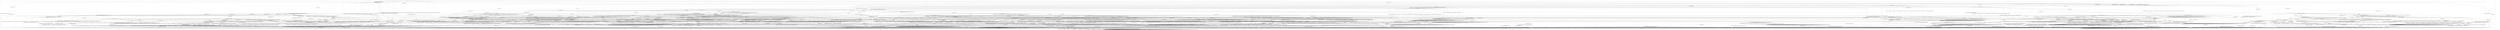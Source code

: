 digraph g {

	s0 [shape="circle" label="s0"];
	s1 [shape="circle" label="s1"];
	s2 [shape="circle" label="s2"];
	s3 [shape="circle" label="s3"];
	s4 [shape="circle" label="s4"];
	s5 [shape="circle" label="s5"];
	s6 [shape="circle" label="s6"];
	s7 [shape="circle" label="s7"];
	s8 [shape="circle" label="s8"];
	s9 [shape="circle" label="s9"];
	s10 [shape="circle" label="s10"];
	s11 [shape="circle" label="s11"];
	s12 [shape="circle" label="s12"];
	s13 [shape="circle" label="s13"];
	s14 [shape="circle" label="s14"];
	s15 [shape="circle" label="s15"];
	s16 [shape="circle" label="s16"];
	s17 [shape="circle" label="s17"];
	s18 [shape="circle" label="s18"];
	s19 [shape="circle" label="s19"];
	s20 [shape="circle" label="s20"];
	s21 [shape="circle" label="s21"];
	s22 [shape="circle" label="s22"];
	s23 [shape="circle" label="s23"];
	s24 [shape="circle" label="s24"];
	s25 [shape="circle" label="s25"];
	s26 [shape="circle" label="s26"];
	s27 [shape="circle" label="s27"];
	s28 [shape="circle" label="s28"];
	s29 [shape="circle" label="s29"];
	s30 [shape="circle" label="s30"];
	s31 [shape="circle" label="s31"];
	s32 [shape="circle" label="s32"];
	s33 [shape="circle" label="s33"];
	s34 [shape="circle" label="s34"];
	s35 [shape="circle" label="s35"];
	s36 [shape="circle" label="s36"];
	s37 [shape="circle" label="s37"];
	s38 [shape="circle" label="s38"];
	s39 [shape="circle" label="s39"];
	s40 [shape="circle" label="s40"];
	s41 [shape="circle" label="s41"];
	s42 [shape="circle" label="s42"];
	s43 [shape="circle" label="s43"];
	s44 [shape="circle" label="s44"];
	s45 [shape="circle" label="s45"];
	s46 [shape="circle" label="s46"];
	s47 [shape="circle" label="s47"];
	s48 [shape="circle" label="s48"];
	s49 [shape="circle" label="s49"];
	s50 [shape="circle" label="s50"];
	s51 [shape="circle" label="s51"];
	s52 [shape="circle" label="s52"];
	s53 [shape="circle" label="s53"];
	s54 [shape="circle" label="s54"];
	s55 [shape="circle" label="s55"];
	s56 [shape="circle" label="s56"];
	s57 [shape="circle" label="s57"];
	s58 [shape="circle" label="s58"];
	s59 [shape="circle" label="s59"];
	s60 [shape="circle" label="s60"];
	s61 [shape="circle" label="s61"];
	s62 [shape="circle" label="s62"];
	s63 [shape="circle" label="s63"];
	s64 [shape="circle" label="s64"];
	s65 [shape="circle" label="s65"];
	s66 [shape="circle" label="s66"];
	s67 [shape="circle" label="s67"];
	s68 [shape="circle" label="s68"];
	s69 [shape="circle" label="s69"];
	s70 [shape="circle" label="s70"];
	s71 [shape="circle" label="s71"];
	s72 [shape="circle" label="s72"];
	s73 [shape="circle" label="s73"];
	s74 [shape="circle" label="s74"];
	s75 [shape="circle" label="s75"];
	s76 [shape="circle" label="s76"];
	s77 [shape="circle" label="s77"];
	s78 [shape="circle" label="s78"];
	s79 [shape="circle" label="s79"];
	s80 [shape="circle" label="s80"];
	s81 [shape="circle" label="s81"];
	s82 [shape="circle" label="s82"];
	s83 [shape="circle" label="s83"];
	s84 [shape="circle" label="s84"];
	s85 [shape="circle" label="s85"];
	s86 [shape="circle" label="s86"];
	s87 [shape="circle" label="s87"];
	s88 [shape="circle" label="s88"];
	s89 [shape="circle" label="s89"];
	s90 [shape="circle" label="s90"];
	s91 [shape="circle" label="s91"];
	s92 [shape="circle" label="s92"];
	s93 [shape="circle" label="s93"];
	s94 [shape="circle" label="s94"];
	s95 [shape="circle" label="s95"];
	s96 [shape="circle" label="s96"];
	s97 [shape="circle" label="s97"];
	s98 [shape="circle" label="s98"];
	s99 [shape="circle" label="s99"];
	s100 [shape="circle" label="s100"];
	s101 [shape="circle" label="s101"];
	s102 [shape="circle" label="s102"];
	s103 [shape="circle" label="s103"];
	s104 [shape="circle" label="s104"];
	s105 [shape="circle" label="s105"];
	s106 [shape="circle" label="s106"];
	s107 [shape="circle" label="s107"];
	s108 [shape="circle" label="s108"];
	s109 [shape="circle" label="s109"];
	s110 [shape="circle" label="s110"];
	s111 [shape="circle" label="s111"];
	s112 [shape="circle" label="s112"];
	s113 [shape="circle" label="s113"];
	s114 [shape="circle" label="s114"];
	s115 [shape="circle" label="s115"];
	s116 [shape="circle" label="s116"];
	s117 [shape="circle" label="s117"];
	s118 [shape="circle" label="s118"];
	s119 [shape="circle" label="s119"];
	s120 [shape="circle" label="s120"];
	s0 -> s2 [label="HELLO_VERIFY_REQUEST / CLIENT_HELLO+"];
	s0 -> s6 [label="ECDH_SERVER_HELLO / CLIENT_HELLO"];
	s0 -> s1 [label="ECDH_SERVER_KEY_EXCHANGE / CLIENT_HELLO"];
	s0 -> s1 [label="RSA_SIGN_CERTIFICATE_REQUEST / CLIENT_HELLO"];
	s0 -> s1 [label="RSA_FIXED_ECDH_CERTIFICATE_REQUEST / CLIENT_HELLO"];
	s0 -> s1 [label="RSA_FIXED_DH_CERTIFICATE_REQUEST / CLIENT_HELLO"];
	s0 -> s1 [label="DSS_SIGN_CERTIFICATE_REQUEST / CLIENT_HELLO"];
	s0 -> s1 [label="DSS_FIXED_DH_CERTIFICATE_REQUEST / CLIENT_HELLO"];
	s0 -> s1 [label="ECDSA_SIGN_CERTIFICATE_REQUEST / CLIENT_HELLO"];
	s0 -> s1 [label="SERVER_HELLO_DONE / CLIENT_HELLO"];
	s0 -> s5 [label="CHANGE_CIPHER_SPEC / CLIENT_HELLO"];
	s0 -> s1 [label="FINISHED / CLIENT_HELLO"];
	s0 -> s2 [label="APPLICATION / CLIENT_HELLO"];
	s0 -> s1 [label="CERTIFICATE / CLIENT_HELLO"];
	s0 -> s24 [label="EMPTY_CERTIFICATE / CLIENT_HELLO"];
	s0 -> s3 [label="Alert(WARNING,CLOSE_NOTIFY) / CLIENT_HELLO|Alert(WARNING,CLOSE_NOTIFY)"];
	s0 -> s3 [label="Alert(FATAL,UNEXPECTED_MESSAGE) / CLIENT_HELLO"];
	s1 -> s1 [label="HELLO_VERIFY_REQUEST / TIMEOUT"];
	s1 -> s1 [label="ECDH_SERVER_HELLO / TIMEOUT"];
	s1 -> s1 [label="ECDH_SERVER_KEY_EXCHANGE / TIMEOUT"];
	s1 -> s1 [label="RSA_SIGN_CERTIFICATE_REQUEST / TIMEOUT"];
	s1 -> s1 [label="RSA_FIXED_ECDH_CERTIFICATE_REQUEST / TIMEOUT"];
	s1 -> s1 [label="RSA_FIXED_DH_CERTIFICATE_REQUEST / TIMEOUT"];
	s1 -> s1 [label="DSS_SIGN_CERTIFICATE_REQUEST / TIMEOUT"];
	s1 -> s1 [label="DSS_FIXED_DH_CERTIFICATE_REQUEST / TIMEOUT"];
	s1 -> s1 [label="ECDSA_SIGN_CERTIFICATE_REQUEST / TIMEOUT"];
	s1 -> s1 [label="SERVER_HELLO_DONE / TIMEOUT"];
	s1 -> s5 [label="CHANGE_CIPHER_SPEC / TIMEOUT"];
	s1 -> s1 [label="FINISHED / TIMEOUT"];
	s1 -> s1 [label="APPLICATION / TIMEOUT"];
	s1 -> s1 [label="CERTIFICATE / TIMEOUT"];
	s1 -> s1 [label="EMPTY_CERTIFICATE / TIMEOUT"];
	s1 -> s3 [label="Alert(WARNING,CLOSE_NOTIFY) / Alert(WARNING,CLOSE_NOTIFY)"];
	s1 -> s3 [label="Alert(FATAL,UNEXPECTED_MESSAGE) / TIMEOUT"];
	s2 -> s2 [label="HELLO_VERIFY_REQUEST / CLIENT_HELLO"];
	s2 -> s6 [label="ECDH_SERVER_HELLO / TIMEOUT"];
	s2 -> s1 [label="ECDH_SERVER_KEY_EXCHANGE / TIMEOUT"];
	s2 -> s1 [label="RSA_SIGN_CERTIFICATE_REQUEST / TIMEOUT"];
	s2 -> s1 [label="RSA_FIXED_ECDH_CERTIFICATE_REQUEST / TIMEOUT"];
	s2 -> s1 [label="RSA_FIXED_DH_CERTIFICATE_REQUEST / TIMEOUT"];
	s2 -> s1 [label="DSS_SIGN_CERTIFICATE_REQUEST / TIMEOUT"];
	s2 -> s1 [label="DSS_FIXED_DH_CERTIFICATE_REQUEST / TIMEOUT"];
	s2 -> s1 [label="ECDSA_SIGN_CERTIFICATE_REQUEST / TIMEOUT"];
	s2 -> s1 [label="SERVER_HELLO_DONE / TIMEOUT"];
	s2 -> s5 [label="CHANGE_CIPHER_SPEC / TIMEOUT"];
	s2 -> s1 [label="FINISHED / TIMEOUT"];
	s2 -> s2 [label="APPLICATION / TIMEOUT"];
	s2 -> s1 [label="CERTIFICATE / TIMEOUT"];
	s2 -> s24 [label="EMPTY_CERTIFICATE / TIMEOUT"];
	s2 -> s3 [label="Alert(WARNING,CLOSE_NOTIFY) / Alert(WARNING,CLOSE_NOTIFY)"];
	s2 -> s3 [label="Alert(FATAL,UNEXPECTED_MESSAGE) / TIMEOUT"];
	s3 -> s4 [label="HELLO_VERIFY_REQUEST / TIMEOUT"];
	s3 -> s4 [label="ECDH_SERVER_HELLO / TIMEOUT"];
	s3 -> s4 [label="ECDH_SERVER_KEY_EXCHANGE / TIMEOUT"];
	s3 -> s4 [label="RSA_SIGN_CERTIFICATE_REQUEST / TIMEOUT"];
	s3 -> s4 [label="RSA_FIXED_ECDH_CERTIFICATE_REQUEST / TIMEOUT"];
	s3 -> s4 [label="RSA_FIXED_DH_CERTIFICATE_REQUEST / TIMEOUT"];
	s3 -> s4 [label="DSS_SIGN_CERTIFICATE_REQUEST / TIMEOUT"];
	s3 -> s4 [label="DSS_FIXED_DH_CERTIFICATE_REQUEST / TIMEOUT"];
	s3 -> s4 [label="ECDSA_SIGN_CERTIFICATE_REQUEST / TIMEOUT"];
	s3 -> s4 [label="SERVER_HELLO_DONE / TIMEOUT"];
	s3 -> s4 [label="CHANGE_CIPHER_SPEC / TIMEOUT"];
	s3 -> s4 [label="FINISHED / TIMEOUT"];
	s3 -> s4 [label="APPLICATION / TIMEOUT"];
	s3 -> s4 [label="CERTIFICATE / TIMEOUT"];
	s3 -> s4 [label="EMPTY_CERTIFICATE / TIMEOUT"];
	s3 -> s4 [label="Alert(WARNING,CLOSE_NOTIFY) / TIMEOUT"];
	s3 -> s4 [label="Alert(FATAL,UNEXPECTED_MESSAGE) / TIMEOUT"];
	s4 -> s4 [label="HELLO_VERIFY_REQUEST / SOCKET_CLOSED"];
	s4 -> s4 [label="ECDH_SERVER_HELLO / SOCKET_CLOSED"];
	s4 -> s4 [label="ECDH_SERVER_KEY_EXCHANGE / SOCKET_CLOSED"];
	s4 -> s4 [label="RSA_SIGN_CERTIFICATE_REQUEST / SOCKET_CLOSED"];
	s4 -> s4 [label="RSA_FIXED_ECDH_CERTIFICATE_REQUEST / SOCKET_CLOSED"];
	s4 -> s4 [label="RSA_FIXED_DH_CERTIFICATE_REQUEST / SOCKET_CLOSED"];
	s4 -> s4 [label="DSS_SIGN_CERTIFICATE_REQUEST / SOCKET_CLOSED"];
	s4 -> s4 [label="DSS_FIXED_DH_CERTIFICATE_REQUEST / SOCKET_CLOSED"];
	s4 -> s4 [label="ECDSA_SIGN_CERTIFICATE_REQUEST / SOCKET_CLOSED"];
	s4 -> s4 [label="SERVER_HELLO_DONE / SOCKET_CLOSED"];
	s4 -> s4 [label="CHANGE_CIPHER_SPEC / SOCKET_CLOSED"];
	s4 -> s4 [label="FINISHED / SOCKET_CLOSED"];
	s4 -> s4 [label="APPLICATION / SOCKET_CLOSED"];
	s4 -> s4 [label="CERTIFICATE / SOCKET_CLOSED"];
	s4 -> s4 [label="EMPTY_CERTIFICATE / SOCKET_CLOSED"];
	s4 -> s4 [label="Alert(WARNING,CLOSE_NOTIFY) / SOCKET_CLOSED"];
	s4 -> s4 [label="Alert(FATAL,UNEXPECTED_MESSAGE) / SOCKET_CLOSED"];
	s5 -> s5 [label="HELLO_VERIFY_REQUEST / TIMEOUT"];
	s5 -> s5 [label="ECDH_SERVER_HELLO / TIMEOUT"];
	s5 -> s5 [label="ECDH_SERVER_KEY_EXCHANGE / TIMEOUT"];
	s5 -> s5 [label="RSA_SIGN_CERTIFICATE_REQUEST / TIMEOUT"];
	s5 -> s5 [label="RSA_FIXED_ECDH_CERTIFICATE_REQUEST / TIMEOUT"];
	s5 -> s5 [label="RSA_FIXED_DH_CERTIFICATE_REQUEST / TIMEOUT"];
	s5 -> s5 [label="DSS_SIGN_CERTIFICATE_REQUEST / TIMEOUT"];
	s5 -> s5 [label="DSS_FIXED_DH_CERTIFICATE_REQUEST / TIMEOUT"];
	s5 -> s5 [label="ECDSA_SIGN_CERTIFICATE_REQUEST / TIMEOUT"];
	s5 -> s5 [label="SERVER_HELLO_DONE / TIMEOUT"];
	s5 -> s5 [label="CHANGE_CIPHER_SPEC / TIMEOUT"];
	s5 -> s5 [label="FINISHED / TIMEOUT"];
	s5 -> s5 [label="APPLICATION / TIMEOUT"];
	s5 -> s5 [label="CERTIFICATE / TIMEOUT"];
	s5 -> s5 [label="EMPTY_CERTIFICATE / TIMEOUT"];
	s5 -> s5 [label="Alert(WARNING,CLOSE_NOTIFY) / TIMEOUT"];
	s5 -> s5 [label="Alert(FATAL,UNEXPECTED_MESSAGE) / TIMEOUT"];
	s6 -> s49 [label="HELLO_VERIFY_REQUEST / TIMEOUT"];
	s6 -> s15 [label="ECDH_SERVER_HELLO / TIMEOUT"];
	s6 -> s10 [label="ECDH_SERVER_KEY_EXCHANGE / TIMEOUT"];
	s6 -> s18 [label="RSA_SIGN_CERTIFICATE_REQUEST / TIMEOUT"];
	s6 -> s18 [label="RSA_FIXED_ECDH_CERTIFICATE_REQUEST / TIMEOUT"];
	s6 -> s18 [label="RSA_FIXED_DH_CERTIFICATE_REQUEST / TIMEOUT"];
	s6 -> s18 [label="DSS_SIGN_CERTIFICATE_REQUEST / TIMEOUT"];
	s6 -> s18 [label="DSS_FIXED_DH_CERTIFICATE_REQUEST / TIMEOUT"];
	s6 -> s18 [label="ECDSA_SIGN_CERTIFICATE_REQUEST / TIMEOUT"];
	s6 -> s3 [label="SERVER_HELLO_DONE / Alert(FATAL,INTERNAL_ERROR)"];
	s6 -> s7 [label="CHANGE_CIPHER_SPEC / TIMEOUT"];
	s6 -> s8 [label="FINISHED / TIMEOUT"];
	s6 -> s6 [label="APPLICATION / TIMEOUT"];
	s6 -> s57 [label="CERTIFICATE / TIMEOUT"];
	s6 -> s9 [label="EMPTY_CERTIFICATE / TIMEOUT"];
	s6 -> s3 [label="Alert(WARNING,CLOSE_NOTIFY) / Alert(WARNING,CLOSE_NOTIFY)"];
	s6 -> s3 [label="Alert(FATAL,UNEXPECTED_MESSAGE) / TIMEOUT"];
	s7 -> s3 [label="HELLO_VERIFY_REQUEST / Alert(FATAL,UNEXPECTED_MESSAGE)"];
	s7 -> s3 [label="ECDH_SERVER_HELLO / Alert(FATAL,UNEXPECTED_MESSAGE)"];
	s7 -> s3 [label="ECDH_SERVER_KEY_EXCHANGE / Alert(FATAL,UNEXPECTED_MESSAGE)"];
	s7 -> s3 [label="RSA_SIGN_CERTIFICATE_REQUEST / Alert(FATAL,UNEXPECTED_MESSAGE)"];
	s7 -> s3 [label="RSA_FIXED_ECDH_CERTIFICATE_REQUEST / Alert(FATAL,UNEXPECTED_MESSAGE)"];
	s7 -> s3 [label="RSA_FIXED_DH_CERTIFICATE_REQUEST / Alert(FATAL,UNEXPECTED_MESSAGE)"];
	s7 -> s3 [label="DSS_SIGN_CERTIFICATE_REQUEST / Alert(FATAL,UNEXPECTED_MESSAGE)"];
	s7 -> s3 [label="DSS_FIXED_DH_CERTIFICATE_REQUEST / Alert(FATAL,UNEXPECTED_MESSAGE)"];
	s7 -> s3 [label="ECDSA_SIGN_CERTIFICATE_REQUEST / Alert(FATAL,UNEXPECTED_MESSAGE)"];
	s7 -> s3 [label="SERVER_HELLO_DONE / Alert(FATAL,UNEXPECTED_MESSAGE)"];
	s7 -> s5 [label="CHANGE_CIPHER_SPEC / TIMEOUT"];
	s7 -> s3 [label="FINISHED / Alert(FATAL,UNEXPECTED_MESSAGE)"];
	s7 -> s7 [label="APPLICATION / TIMEOUT"];
	s7 -> s3 [label="CERTIFICATE / Alert(FATAL,UNEXPECTED_MESSAGE)"];
	s7 -> s3 [label="EMPTY_CERTIFICATE / Alert(FATAL,UNEXPECTED_MESSAGE)"];
	s7 -> s7 [label="Alert(WARNING,CLOSE_NOTIFY) / TIMEOUT"];
	s7 -> s7 [label="Alert(FATAL,UNEXPECTED_MESSAGE) / TIMEOUT"];
	s8 -> s71 [label="HELLO_VERIFY_REQUEST / TIMEOUT"];
	s8 -> s20 [label="ECDH_SERVER_HELLO / TIMEOUT"];
	s8 -> s8 [label="ECDH_SERVER_KEY_EXCHANGE / TIMEOUT"];
	s8 -> s30 [label="RSA_SIGN_CERTIFICATE_REQUEST / TIMEOUT"];
	s8 -> s30 [label="RSA_FIXED_ECDH_CERTIFICATE_REQUEST / TIMEOUT"];
	s8 -> s30 [label="RSA_FIXED_DH_CERTIFICATE_REQUEST / TIMEOUT"];
	s8 -> s30 [label="DSS_SIGN_CERTIFICATE_REQUEST / TIMEOUT"];
	s8 -> s30 [label="DSS_FIXED_DH_CERTIFICATE_REQUEST / TIMEOUT"];
	s8 -> s30 [label="ECDSA_SIGN_CERTIFICATE_REQUEST / TIMEOUT"];
	s8 -> s3 [label="SERVER_HELLO_DONE / Alert(FATAL,UNEXPECTED_MESSAGE)"];
	s8 -> s7 [label="CHANGE_CIPHER_SPEC / TIMEOUT"];
	s8 -> s20 [label="FINISHED / TIMEOUT"];
	s8 -> s8 [label="APPLICATION / TIMEOUT"];
	s8 -> s53 [label="CERTIFICATE / TIMEOUT"];
	s8 -> s53 [label="EMPTY_CERTIFICATE / TIMEOUT"];
	s8 -> s3 [label="Alert(WARNING,CLOSE_NOTIFY) / Alert(WARNING,CLOSE_NOTIFY)"];
	s8 -> s3 [label="Alert(FATAL,UNEXPECTED_MESSAGE) / TIMEOUT"];
	s9 -> s47 [label="HELLO_VERIFY_REQUEST / TIMEOUT"];
	s9 -> s13 [label="ECDH_SERVER_HELLO / TIMEOUT"];
	s9 -> s23 [label="ECDH_SERVER_KEY_EXCHANGE / TIMEOUT"];
	s9 -> s28 [label="RSA_SIGN_CERTIFICATE_REQUEST / TIMEOUT"];
	s9 -> s28 [label="RSA_FIXED_ECDH_CERTIFICATE_REQUEST / TIMEOUT"];
	s9 -> s28 [label="RSA_FIXED_DH_CERTIFICATE_REQUEST / TIMEOUT"];
	s9 -> s28 [label="DSS_SIGN_CERTIFICATE_REQUEST / TIMEOUT"];
	s9 -> s28 [label="DSS_FIXED_DH_CERTIFICATE_REQUEST / TIMEOUT"];
	s9 -> s28 [label="ECDSA_SIGN_CERTIFICATE_REQUEST / TIMEOUT"];
	s9 -> s3 [label="SERVER_HELLO_DONE / Alert(FATAL,BAD_CERTIFICATE)"];
	s9 -> s12 [label="CHANGE_CIPHER_SPEC / TIMEOUT"];
	s9 -> s9 [label="FINISHED / TIMEOUT"];
	s9 -> s9 [label="APPLICATION / TIMEOUT"];
	s9 -> s13 [label="CERTIFICATE / TIMEOUT"];
	s9 -> s13 [label="EMPTY_CERTIFICATE / TIMEOUT"];
	s9 -> s3 [label="Alert(WARNING,CLOSE_NOTIFY) / Alert(WARNING,CLOSE_NOTIFY)"];
	s9 -> s3 [label="Alert(FATAL,UNEXPECTED_MESSAGE) / TIMEOUT"];
	s10 -> s10 [label="HELLO_VERIFY_REQUEST / TIMEOUT"];
	s10 -> s14 [label="ECDH_SERVER_HELLO / TIMEOUT"];
	s10 -> s14 [label="ECDH_SERVER_KEY_EXCHANGE / TIMEOUT"];
	s10 -> s31 [label="RSA_SIGN_CERTIFICATE_REQUEST / TIMEOUT"];
	s10 -> s31 [label="RSA_FIXED_ECDH_CERTIFICATE_REQUEST / TIMEOUT"];
	s10 -> s31 [label="RSA_FIXED_DH_CERTIFICATE_REQUEST / TIMEOUT"];
	s10 -> s31 [label="DSS_SIGN_CERTIFICATE_REQUEST / TIMEOUT"];
	s10 -> s31 [label="DSS_FIXED_DH_CERTIFICATE_REQUEST / TIMEOUT"];
	s10 -> s31 [label="ECDSA_SIGN_CERTIFICATE_REQUEST / TIMEOUT"];
	s10 -> s3 [label="SERVER_HELLO_DONE / Alert(FATAL,HANDSHAKE_FAILURE)"];
	s10 -> s11 [label="CHANGE_CIPHER_SPEC / TIMEOUT"];
	s10 -> s111 [label="FINISHED / TIMEOUT"];
	s10 -> s10 [label="APPLICATION / TIMEOUT"];
	s10 -> s116 [label="CERTIFICATE / TIMEOUT"];
	s10 -> s116 [label="EMPTY_CERTIFICATE / TIMEOUT"];
	s10 -> s3 [label="Alert(WARNING,CLOSE_NOTIFY) / Alert(WARNING,CLOSE_NOTIFY)"];
	s10 -> s3 [label="Alert(FATAL,UNEXPECTED_MESSAGE) / TIMEOUT"];
	s11 -> s3 [label="HELLO_VERIFY_REQUEST / Alert(FATAL,HANDSHAKE_FAILURE)"];
	s11 -> s3 [label="ECDH_SERVER_HELLO / Alert(FATAL,HANDSHAKE_FAILURE)"];
	s11 -> s3 [label="ECDH_SERVER_KEY_EXCHANGE / Alert(FATAL,HANDSHAKE_FAILURE)"];
	s11 -> s3 [label="RSA_SIGN_CERTIFICATE_REQUEST / Alert(FATAL,HANDSHAKE_FAILURE)"];
	s11 -> s3 [label="RSA_FIXED_ECDH_CERTIFICATE_REQUEST / Alert(FATAL,HANDSHAKE_FAILURE)"];
	s11 -> s3 [label="RSA_FIXED_DH_CERTIFICATE_REQUEST / Alert(FATAL,HANDSHAKE_FAILURE)"];
	s11 -> s3 [label="DSS_SIGN_CERTIFICATE_REQUEST / Alert(FATAL,HANDSHAKE_FAILURE)"];
	s11 -> s3 [label="DSS_FIXED_DH_CERTIFICATE_REQUEST / Alert(FATAL,HANDSHAKE_FAILURE)"];
	s11 -> s3 [label="ECDSA_SIGN_CERTIFICATE_REQUEST / Alert(FATAL,HANDSHAKE_FAILURE)"];
	s11 -> s3 [label="SERVER_HELLO_DONE / Alert(FATAL,HANDSHAKE_FAILURE)"];
	s11 -> s5 [label="CHANGE_CIPHER_SPEC / TIMEOUT"];
	s11 -> s3 [label="FINISHED / Alert(FATAL,HANDSHAKE_FAILURE)"];
	s11 -> s11 [label="APPLICATION / TIMEOUT"];
	s11 -> s3 [label="CERTIFICATE / Alert(FATAL,HANDSHAKE_FAILURE)"];
	s11 -> s3 [label="EMPTY_CERTIFICATE / Alert(FATAL,HANDSHAKE_FAILURE)"];
	s11 -> s11 [label="Alert(WARNING,CLOSE_NOTIFY) / TIMEOUT"];
	s11 -> s11 [label="Alert(FATAL,UNEXPECTED_MESSAGE) / TIMEOUT"];
	s12 -> s3 [label="HELLO_VERIFY_REQUEST / Alert(FATAL,BAD_CERTIFICATE)"];
	s12 -> s3 [label="ECDH_SERVER_HELLO / Alert(FATAL,BAD_CERTIFICATE)"];
	s12 -> s3 [label="ECDH_SERVER_KEY_EXCHANGE / Alert(FATAL,BAD_CERTIFICATE)"];
	s12 -> s3 [label="RSA_SIGN_CERTIFICATE_REQUEST / Alert(FATAL,BAD_CERTIFICATE)"];
	s12 -> s3 [label="RSA_FIXED_ECDH_CERTIFICATE_REQUEST / Alert(FATAL,BAD_CERTIFICATE)"];
	s12 -> s3 [label="RSA_FIXED_DH_CERTIFICATE_REQUEST / Alert(FATAL,BAD_CERTIFICATE)"];
	s12 -> s3 [label="DSS_SIGN_CERTIFICATE_REQUEST / Alert(FATAL,BAD_CERTIFICATE)"];
	s12 -> s3 [label="DSS_FIXED_DH_CERTIFICATE_REQUEST / Alert(FATAL,BAD_CERTIFICATE)"];
	s12 -> s3 [label="ECDSA_SIGN_CERTIFICATE_REQUEST / Alert(FATAL,BAD_CERTIFICATE)"];
	s12 -> s3 [label="SERVER_HELLO_DONE / Alert(FATAL,BAD_CERTIFICATE)"];
	s12 -> s5 [label="CHANGE_CIPHER_SPEC / TIMEOUT"];
	s12 -> s3 [label="FINISHED / Alert(FATAL,BAD_CERTIFICATE)"];
	s12 -> s12 [label="APPLICATION / TIMEOUT"];
	s12 -> s3 [label="CERTIFICATE / Alert(FATAL,BAD_CERTIFICATE)"];
	s12 -> s3 [label="EMPTY_CERTIFICATE / Alert(FATAL,BAD_CERTIFICATE)"];
	s12 -> s12 [label="Alert(WARNING,CLOSE_NOTIFY) / TIMEOUT"];
	s12 -> s12 [label="Alert(FATAL,UNEXPECTED_MESSAGE) / TIMEOUT"];
	s13 -> s13 [label="HELLO_VERIFY_REQUEST / TIMEOUT"];
	s13 -> s13 [label="ECDH_SERVER_HELLO / TIMEOUT"];
	s13 -> s13 [label="ECDH_SERVER_KEY_EXCHANGE / TIMEOUT"];
	s13 -> s13 [label="RSA_SIGN_CERTIFICATE_REQUEST / TIMEOUT"];
	s13 -> s13 [label="RSA_FIXED_ECDH_CERTIFICATE_REQUEST / TIMEOUT"];
	s13 -> s13 [label="RSA_FIXED_DH_CERTIFICATE_REQUEST / TIMEOUT"];
	s13 -> s13 [label="DSS_SIGN_CERTIFICATE_REQUEST / TIMEOUT"];
	s13 -> s13 [label="DSS_FIXED_DH_CERTIFICATE_REQUEST / TIMEOUT"];
	s13 -> s13 [label="ECDSA_SIGN_CERTIFICATE_REQUEST / TIMEOUT"];
	s13 -> s13 [label="SERVER_HELLO_DONE / TIMEOUT"];
	s13 -> s12 [label="CHANGE_CIPHER_SPEC / TIMEOUT"];
	s13 -> s13 [label="FINISHED / TIMEOUT"];
	s13 -> s13 [label="APPLICATION / TIMEOUT"];
	s13 -> s13 [label="CERTIFICATE / TIMEOUT"];
	s13 -> s13 [label="EMPTY_CERTIFICATE / TIMEOUT"];
	s13 -> s3 [label="Alert(WARNING,CLOSE_NOTIFY) / Alert(WARNING,CLOSE_NOTIFY)"];
	s13 -> s3 [label="Alert(FATAL,UNEXPECTED_MESSAGE) / TIMEOUT"];
	s14 -> s14 [label="HELLO_VERIFY_REQUEST / TIMEOUT"];
	s14 -> s14 [label="ECDH_SERVER_HELLO / TIMEOUT"];
	s14 -> s14 [label="ECDH_SERVER_KEY_EXCHANGE / TIMEOUT"];
	s14 -> s14 [label="RSA_SIGN_CERTIFICATE_REQUEST / TIMEOUT"];
	s14 -> s14 [label="RSA_FIXED_ECDH_CERTIFICATE_REQUEST / TIMEOUT"];
	s14 -> s14 [label="RSA_FIXED_DH_CERTIFICATE_REQUEST / TIMEOUT"];
	s14 -> s14 [label="DSS_SIGN_CERTIFICATE_REQUEST / TIMEOUT"];
	s14 -> s14 [label="DSS_FIXED_DH_CERTIFICATE_REQUEST / TIMEOUT"];
	s14 -> s14 [label="ECDSA_SIGN_CERTIFICATE_REQUEST / TIMEOUT"];
	s14 -> s14 [label="SERVER_HELLO_DONE / TIMEOUT"];
	s14 -> s11 [label="CHANGE_CIPHER_SPEC / TIMEOUT"];
	s14 -> s14 [label="FINISHED / TIMEOUT"];
	s14 -> s14 [label="APPLICATION / TIMEOUT"];
	s14 -> s14 [label="CERTIFICATE / TIMEOUT"];
	s14 -> s14 [label="EMPTY_CERTIFICATE / TIMEOUT"];
	s14 -> s3 [label="Alert(WARNING,CLOSE_NOTIFY) / Alert(WARNING,CLOSE_NOTIFY)"];
	s14 -> s3 [label="Alert(FATAL,UNEXPECTED_MESSAGE) / TIMEOUT"];
	s15 -> s20 [label="HELLO_VERIFY_REQUEST / TIMEOUT"];
	s15 -> s15 [label="ECDH_SERVER_HELLO / TIMEOUT"];
	s15 -> s14 [label="ECDH_SERVER_KEY_EXCHANGE / TIMEOUT"];
	s15 -> s19 [label="RSA_SIGN_CERTIFICATE_REQUEST / TIMEOUT"];
	s15 -> s19 [label="RSA_FIXED_ECDH_CERTIFICATE_REQUEST / TIMEOUT"];
	s15 -> s19 [label="RSA_FIXED_DH_CERTIFICATE_REQUEST / TIMEOUT"];
	s15 -> s19 [label="DSS_SIGN_CERTIFICATE_REQUEST / TIMEOUT"];
	s15 -> s19 [label="DSS_FIXED_DH_CERTIFICATE_REQUEST / TIMEOUT"];
	s15 -> s19 [label="ECDSA_SIGN_CERTIFICATE_REQUEST / TIMEOUT"];
	s15 -> s16 [label="SERVER_HELLO_DONE / TIMEOUT"];
	s15 -> s7 [label="CHANGE_CIPHER_SPEC / TIMEOUT"];
	s15 -> s20 [label="FINISHED / TIMEOUT"];
	s15 -> s15 [label="APPLICATION / TIMEOUT"];
	s15 -> s39 [label="CERTIFICATE / TIMEOUT"];
	s15 -> s13 [label="EMPTY_CERTIFICATE / TIMEOUT"];
	s15 -> s3 [label="Alert(WARNING,CLOSE_NOTIFY) / Alert(WARNING,CLOSE_NOTIFY)"];
	s15 -> s3 [label="Alert(FATAL,UNEXPECTED_MESSAGE) / TIMEOUT"];
	s16 -> s16 [label="HELLO_VERIFY_REQUEST / TIMEOUT"];
	s16 -> s16 [label="ECDH_SERVER_HELLO / TIMEOUT"];
	s16 -> s16 [label="ECDH_SERVER_KEY_EXCHANGE / TIMEOUT"];
	s16 -> s16 [label="RSA_SIGN_CERTIFICATE_REQUEST / TIMEOUT"];
	s16 -> s16 [label="RSA_FIXED_ECDH_CERTIFICATE_REQUEST / TIMEOUT"];
	s16 -> s16 [label="RSA_FIXED_DH_CERTIFICATE_REQUEST / TIMEOUT"];
	s16 -> s16 [label="DSS_SIGN_CERTIFICATE_REQUEST / TIMEOUT"];
	s16 -> s16 [label="DSS_FIXED_DH_CERTIFICATE_REQUEST / TIMEOUT"];
	s16 -> s16 [label="ECDSA_SIGN_CERTIFICATE_REQUEST / TIMEOUT"];
	s16 -> s16 [label="SERVER_HELLO_DONE / TIMEOUT"];
	s16 -> s17 [label="CHANGE_CIPHER_SPEC / TIMEOUT"];
	s16 -> s16 [label="FINISHED / TIMEOUT"];
	s16 -> s16 [label="APPLICATION / TIMEOUT"];
	s16 -> s16 [label="CERTIFICATE / TIMEOUT"];
	s16 -> s16 [label="EMPTY_CERTIFICATE / TIMEOUT"];
	s16 -> s3 [label="Alert(WARNING,CLOSE_NOTIFY) / Alert(WARNING,CLOSE_NOTIFY)"];
	s16 -> s3 [label="Alert(FATAL,UNEXPECTED_MESSAGE) / TIMEOUT"];
	s17 -> s3 [label="HELLO_VERIFY_REQUEST / Alert(FATAL,INTERNAL_ERROR)"];
	s17 -> s3 [label="ECDH_SERVER_HELLO / Alert(FATAL,INTERNAL_ERROR)"];
	s17 -> s3 [label="ECDH_SERVER_KEY_EXCHANGE / Alert(FATAL,INTERNAL_ERROR)"];
	s17 -> s3 [label="RSA_SIGN_CERTIFICATE_REQUEST / Alert(FATAL,INTERNAL_ERROR)"];
	s17 -> s3 [label="RSA_FIXED_ECDH_CERTIFICATE_REQUEST / Alert(FATAL,INTERNAL_ERROR)"];
	s17 -> s3 [label="RSA_FIXED_DH_CERTIFICATE_REQUEST / Alert(FATAL,INTERNAL_ERROR)"];
	s17 -> s3 [label="DSS_SIGN_CERTIFICATE_REQUEST / Alert(FATAL,INTERNAL_ERROR)"];
	s17 -> s3 [label="DSS_FIXED_DH_CERTIFICATE_REQUEST / Alert(FATAL,INTERNAL_ERROR)"];
	s17 -> s3 [label="ECDSA_SIGN_CERTIFICATE_REQUEST / Alert(FATAL,INTERNAL_ERROR)"];
	s17 -> s3 [label="SERVER_HELLO_DONE / Alert(FATAL,INTERNAL_ERROR)"];
	s17 -> s5 [label="CHANGE_CIPHER_SPEC / TIMEOUT"];
	s17 -> s3 [label="FINISHED / Alert(FATAL,INTERNAL_ERROR)"];
	s17 -> s17 [label="APPLICATION / TIMEOUT"];
	s17 -> s3 [label="CERTIFICATE / Alert(FATAL,INTERNAL_ERROR)"];
	s17 -> s3 [label="EMPTY_CERTIFICATE / Alert(FATAL,INTERNAL_ERROR)"];
	s17 -> s17 [label="Alert(WARNING,CLOSE_NOTIFY) / TIMEOUT"];
	s17 -> s17 [label="Alert(FATAL,UNEXPECTED_MESSAGE) / TIMEOUT"];
	s18 -> s65 [label="HELLO_VERIFY_REQUEST / TIMEOUT"];
	s18 -> s19 [label="ECDH_SERVER_HELLO / TIMEOUT"];
	s18 -> s31 [label="ECDH_SERVER_KEY_EXCHANGE / TIMEOUT"];
	s18 -> s19 [label="RSA_SIGN_CERTIFICATE_REQUEST / TIMEOUT"];
	s18 -> s19 [label="RSA_FIXED_ECDH_CERTIFICATE_REQUEST / TIMEOUT"];
	s18 -> s19 [label="RSA_FIXED_DH_CERTIFICATE_REQUEST / TIMEOUT"];
	s18 -> s19 [label="DSS_SIGN_CERTIFICATE_REQUEST / TIMEOUT"];
	s18 -> s19 [label="DSS_FIXED_DH_CERTIFICATE_REQUEST / TIMEOUT"];
	s18 -> s19 [label="ECDSA_SIGN_CERTIFICATE_REQUEST / TIMEOUT"];
	s18 -> s3 [label="SERVER_HELLO_DONE / TIMEOUT"];
	s18 -> s7 [label="CHANGE_CIPHER_SPEC / TIMEOUT"];
	s18 -> s30 [label="FINISHED / TIMEOUT"];
	s18 -> s18 [label="APPLICATION / TIMEOUT"];
	s18 -> s51 [label="CERTIFICATE / TIMEOUT"];
	s18 -> s28 [label="EMPTY_CERTIFICATE / TIMEOUT"];
	s18 -> s3 [label="Alert(WARNING,CLOSE_NOTIFY) / Alert(WARNING,CLOSE_NOTIFY)"];
	s18 -> s3 [label="Alert(FATAL,UNEXPECTED_MESSAGE) / TIMEOUT"];
	s19 -> s20 [label="HELLO_VERIFY_REQUEST / TIMEOUT"];
	s19 -> s19 [label="ECDH_SERVER_HELLO / TIMEOUT"];
	s19 -> s14 [label="ECDH_SERVER_KEY_EXCHANGE / TIMEOUT"];
	s19 -> s19 [label="RSA_SIGN_CERTIFICATE_REQUEST / TIMEOUT"];
	s19 -> s19 [label="RSA_FIXED_ECDH_CERTIFICATE_REQUEST / TIMEOUT"];
	s19 -> s19 [label="RSA_FIXED_DH_CERTIFICATE_REQUEST / TIMEOUT"];
	s19 -> s19 [label="DSS_SIGN_CERTIFICATE_REQUEST / TIMEOUT"];
	s19 -> s19 [label="DSS_FIXED_DH_CERTIFICATE_REQUEST / TIMEOUT"];
	s19 -> s19 [label="ECDSA_SIGN_CERTIFICATE_REQUEST / TIMEOUT"];
	s19 -> s21 [label="SERVER_HELLO_DONE / TIMEOUT"];
	s19 -> s7 [label="CHANGE_CIPHER_SPEC / TIMEOUT"];
	s19 -> s20 [label="FINISHED / TIMEOUT"];
	s19 -> s19 [label="APPLICATION / TIMEOUT"];
	s19 -> s32 [label="CERTIFICATE / TIMEOUT"];
	s19 -> s13 [label="EMPTY_CERTIFICATE / TIMEOUT"];
	s19 -> s3 [label="Alert(WARNING,CLOSE_NOTIFY) / Alert(WARNING,CLOSE_NOTIFY)"];
	s19 -> s3 [label="Alert(FATAL,UNEXPECTED_MESSAGE) / TIMEOUT"];
	s20 -> s20 [label="HELLO_VERIFY_REQUEST / TIMEOUT"];
	s20 -> s20 [label="ECDH_SERVER_HELLO / TIMEOUT"];
	s20 -> s20 [label="ECDH_SERVER_KEY_EXCHANGE / TIMEOUT"];
	s20 -> s20 [label="RSA_SIGN_CERTIFICATE_REQUEST / TIMEOUT"];
	s20 -> s20 [label="RSA_FIXED_ECDH_CERTIFICATE_REQUEST / TIMEOUT"];
	s20 -> s20 [label="RSA_FIXED_DH_CERTIFICATE_REQUEST / TIMEOUT"];
	s20 -> s20 [label="DSS_SIGN_CERTIFICATE_REQUEST / TIMEOUT"];
	s20 -> s20 [label="DSS_FIXED_DH_CERTIFICATE_REQUEST / TIMEOUT"];
	s20 -> s20 [label="ECDSA_SIGN_CERTIFICATE_REQUEST / TIMEOUT"];
	s20 -> s20 [label="SERVER_HELLO_DONE / TIMEOUT"];
	s20 -> s7 [label="CHANGE_CIPHER_SPEC / TIMEOUT"];
	s20 -> s20 [label="FINISHED / TIMEOUT"];
	s20 -> s20 [label="APPLICATION / TIMEOUT"];
	s20 -> s20 [label="CERTIFICATE / TIMEOUT"];
	s20 -> s20 [label="EMPTY_CERTIFICATE / TIMEOUT"];
	s20 -> s3 [label="Alert(WARNING,CLOSE_NOTIFY) / Alert(WARNING,CLOSE_NOTIFY)"];
	s20 -> s3 [label="Alert(FATAL,UNEXPECTED_MESSAGE) / TIMEOUT"];
	s21 -> s21 [label="HELLO_VERIFY_REQUEST / TIMEOUT"];
	s21 -> s21 [label="ECDH_SERVER_HELLO / TIMEOUT"];
	s21 -> s21 [label="ECDH_SERVER_KEY_EXCHANGE / TIMEOUT"];
	s21 -> s21 [label="RSA_SIGN_CERTIFICATE_REQUEST / TIMEOUT"];
	s21 -> s21 [label="RSA_FIXED_ECDH_CERTIFICATE_REQUEST / TIMEOUT"];
	s21 -> s21 [label="RSA_FIXED_DH_CERTIFICATE_REQUEST / TIMEOUT"];
	s21 -> s21 [label="DSS_SIGN_CERTIFICATE_REQUEST / TIMEOUT"];
	s21 -> s21 [label="DSS_FIXED_DH_CERTIFICATE_REQUEST / TIMEOUT"];
	s21 -> s21 [label="ECDSA_SIGN_CERTIFICATE_REQUEST / TIMEOUT"];
	s21 -> s21 [label="SERVER_HELLO_DONE / TIMEOUT"];
	s21 -> s22 [label="CHANGE_CIPHER_SPEC / TIMEOUT"];
	s21 -> s21 [label="FINISHED / TIMEOUT"];
	s21 -> s21 [label="APPLICATION / TIMEOUT"];
	s21 -> s21 [label="CERTIFICATE / TIMEOUT"];
	s21 -> s21 [label="EMPTY_CERTIFICATE / TIMEOUT"];
	s21 -> s3 [label="Alert(WARNING,CLOSE_NOTIFY) / Alert(WARNING,CLOSE_NOTIFY)"];
	s21 -> s3 [label="Alert(FATAL,UNEXPECTED_MESSAGE) / TIMEOUT"];
	s22 -> s3 [label="HELLO_VERIFY_REQUEST / TIMEOUT"];
	s22 -> s3 [label="ECDH_SERVER_HELLO / TIMEOUT"];
	s22 -> s3 [label="ECDH_SERVER_KEY_EXCHANGE / TIMEOUT"];
	s22 -> s3 [label="RSA_SIGN_CERTIFICATE_REQUEST / TIMEOUT"];
	s22 -> s3 [label="RSA_FIXED_ECDH_CERTIFICATE_REQUEST / TIMEOUT"];
	s22 -> s3 [label="RSA_FIXED_DH_CERTIFICATE_REQUEST / TIMEOUT"];
	s22 -> s3 [label="DSS_SIGN_CERTIFICATE_REQUEST / TIMEOUT"];
	s22 -> s3 [label="DSS_FIXED_DH_CERTIFICATE_REQUEST / TIMEOUT"];
	s22 -> s3 [label="ECDSA_SIGN_CERTIFICATE_REQUEST / TIMEOUT"];
	s22 -> s3 [label="SERVER_HELLO_DONE / TIMEOUT"];
	s22 -> s5 [label="CHANGE_CIPHER_SPEC / TIMEOUT"];
	s22 -> s3 [label="FINISHED / TIMEOUT"];
	s22 -> s22 [label="APPLICATION / TIMEOUT"];
	s22 -> s3 [label="CERTIFICATE / TIMEOUT"];
	s22 -> s3 [label="EMPTY_CERTIFICATE / TIMEOUT"];
	s22 -> s22 [label="Alert(WARNING,CLOSE_NOTIFY) / TIMEOUT"];
	s22 -> s22 [label="Alert(FATAL,UNEXPECTED_MESSAGE) / TIMEOUT"];
	s23 -> s75 [label="HELLO_VERIFY_REQUEST / TIMEOUT"];
	s23 -> s13 [label="ECDH_SERVER_HELLO / TIMEOUT"];
	s23 -> s13 [label="ECDH_SERVER_KEY_EXCHANGE / TIMEOUT"];
	s23 -> s29 [label="RSA_SIGN_CERTIFICATE_REQUEST / TIMEOUT"];
	s23 -> s29 [label="RSA_FIXED_ECDH_CERTIFICATE_REQUEST / TIMEOUT"];
	s23 -> s29 [label="RSA_FIXED_DH_CERTIFICATE_REQUEST / TIMEOUT"];
	s23 -> s29 [label="DSS_SIGN_CERTIFICATE_REQUEST / TIMEOUT"];
	s23 -> s29 [label="DSS_FIXED_DH_CERTIFICATE_REQUEST / TIMEOUT"];
	s23 -> s29 [label="ECDSA_SIGN_CERTIFICATE_REQUEST / TIMEOUT"];
	s23 -> s3 [label="SERVER_HELLO_DONE / Alert(FATAL,BAD_CERTIFICATE)"];
	s23 -> s12 [label="CHANGE_CIPHER_SPEC / TIMEOUT"];
	s23 -> s23 [label="FINISHED / TIMEOUT"];
	s23 -> s23 [label="APPLICATION / TIMEOUT"];
	s23 -> s13 [label="CERTIFICATE / TIMEOUT"];
	s23 -> s13 [label="EMPTY_CERTIFICATE / TIMEOUT"];
	s23 -> s3 [label="Alert(WARNING,CLOSE_NOTIFY) / Alert(WARNING,CLOSE_NOTIFY)"];
	s23 -> s3 [label="Alert(FATAL,UNEXPECTED_MESSAGE) / TIMEOUT"];
	s24 -> s24 [label="HELLO_VERIFY_REQUEST / TIMEOUT"];
	s24 -> s24 [label="ECDH_SERVER_HELLO / TIMEOUT"];
	s24 -> s24 [label="ECDH_SERVER_KEY_EXCHANGE / TIMEOUT"];
	s24 -> s25 [label="RSA_SIGN_CERTIFICATE_REQUEST / TIMEOUT"];
	s24 -> s25 [label="RSA_FIXED_ECDH_CERTIFICATE_REQUEST / TIMEOUT"];
	s24 -> s25 [label="RSA_FIXED_DH_CERTIFICATE_REQUEST / TIMEOUT"];
	s24 -> s25 [label="DSS_SIGN_CERTIFICATE_REQUEST / TIMEOUT"];
	s24 -> s25 [label="DSS_FIXED_DH_CERTIFICATE_REQUEST / TIMEOUT"];
	s24 -> s25 [label="ECDSA_SIGN_CERTIFICATE_REQUEST / TIMEOUT"];
	s24 -> s26 [label="SERVER_HELLO_DONE / TIMEOUT"];
	s24 -> s7 [label="CHANGE_CIPHER_SPEC / TIMEOUT"];
	s24 -> s24 [label="FINISHED / TIMEOUT"];
	s24 -> s24 [label="APPLICATION / TIMEOUT"];
	s24 -> s1 [label="CERTIFICATE / TIMEOUT"];
	s24 -> s1 [label="EMPTY_CERTIFICATE / TIMEOUT"];
	s24 -> s3 [label="Alert(WARNING,CLOSE_NOTIFY) / Alert(WARNING,CLOSE_NOTIFY)"];
	s24 -> s3 [label="Alert(FATAL,UNEXPECTED_MESSAGE) / TIMEOUT"];
	s25 -> s25 [label="HELLO_VERIFY_REQUEST / TIMEOUT"];
	s25 -> s48 [label="ECDH_SERVER_HELLO / TIMEOUT"];
	s25 -> s25 [label="ECDH_SERVER_KEY_EXCHANGE / TIMEOUT"];
	s25 -> s1 [label="RSA_SIGN_CERTIFICATE_REQUEST / TIMEOUT"];
	s25 -> s1 [label="RSA_FIXED_ECDH_CERTIFICATE_REQUEST / TIMEOUT"];
	s25 -> s1 [label="RSA_FIXED_DH_CERTIFICATE_REQUEST / TIMEOUT"];
	s25 -> s1 [label="DSS_SIGN_CERTIFICATE_REQUEST / TIMEOUT"];
	s25 -> s1 [label="DSS_FIXED_DH_CERTIFICATE_REQUEST / TIMEOUT"];
	s25 -> s1 [label="ECDSA_SIGN_CERTIFICATE_REQUEST / TIMEOUT"];
	s25 -> s45 [label="SERVER_HELLO_DONE / TIMEOUT"];
	s25 -> s7 [label="CHANGE_CIPHER_SPEC / TIMEOUT"];
	s25 -> s25 [label="FINISHED / TIMEOUT"];
	s25 -> s25 [label="APPLICATION / TIMEOUT"];
	s25 -> s1 [label="CERTIFICATE / TIMEOUT"];
	s25 -> s1 [label="EMPTY_CERTIFICATE / TIMEOUT"];
	s25 -> s3 [label="Alert(WARNING,CLOSE_NOTIFY) / Alert(WARNING,CLOSE_NOTIFY)"];
	s25 -> s3 [label="Alert(FATAL,UNEXPECTED_MESSAGE) / TIMEOUT"];
	s26 -> s56 [label="HELLO_VERIFY_REQUEST / TIMEOUT"];
	s26 -> s26 [label="ECDH_SERVER_HELLO / TIMEOUT"];
	s26 -> s27 [label="ECDH_SERVER_KEY_EXCHANGE / TIMEOUT"];
	s26 -> s45 [label="RSA_SIGN_CERTIFICATE_REQUEST / TIMEOUT"];
	s26 -> s45 [label="RSA_FIXED_ECDH_CERTIFICATE_REQUEST / TIMEOUT"];
	s26 -> s45 [label="RSA_FIXED_DH_CERTIFICATE_REQUEST / TIMEOUT"];
	s26 -> s45 [label="DSS_SIGN_CERTIFICATE_REQUEST / TIMEOUT"];
	s26 -> s45 [label="DSS_FIXED_DH_CERTIFICATE_REQUEST / TIMEOUT"];
	s26 -> s45 [label="ECDSA_SIGN_CERTIFICATE_REQUEST / TIMEOUT"];
	s26 -> s1 [label="SERVER_HELLO_DONE / TIMEOUT"];
	s26 -> s7 [label="CHANGE_CIPHER_SPEC / TIMEOUT"];
	s26 -> s26 [label="FINISHED / TIMEOUT"];
	s26 -> s26 [label="APPLICATION / TIMEOUT"];
	s26 -> s1 [label="CERTIFICATE / TIMEOUT"];
	s26 -> s1 [label="EMPTY_CERTIFICATE / TIMEOUT"];
	s26 -> s3 [label="Alert(WARNING,CLOSE_NOTIFY) / Alert(WARNING,CLOSE_NOTIFY)"];
	s26 -> s3 [label="Alert(FATAL,UNEXPECTED_MESSAGE) / TIMEOUT"];
	s27 -> s107 [label="HELLO_VERIFY_REQUEST / TIMEOUT"];
	s27 -> s117 [label="ECDH_SERVER_HELLO / TIMEOUT"];
	s27 -> s1 [label="ECDH_SERVER_KEY_EXCHANGE / TIMEOUT"];
	s27 -> s46 [label="RSA_SIGN_CERTIFICATE_REQUEST / TIMEOUT"];
	s27 -> s46 [label="RSA_FIXED_ECDH_CERTIFICATE_REQUEST / TIMEOUT"];
	s27 -> s46 [label="RSA_FIXED_DH_CERTIFICATE_REQUEST / TIMEOUT"];
	s27 -> s46 [label="DSS_SIGN_CERTIFICATE_REQUEST / TIMEOUT"];
	s27 -> s46 [label="DSS_FIXED_DH_CERTIFICATE_REQUEST / TIMEOUT"];
	s27 -> s46 [label="ECDSA_SIGN_CERTIFICATE_REQUEST / TIMEOUT"];
	s27 -> s1 [label="SERVER_HELLO_DONE / TIMEOUT"];
	s27 -> s7 [label="CHANGE_CIPHER_SPEC / TIMEOUT"];
	s27 -> s27 [label="FINISHED / TIMEOUT"];
	s27 -> s27 [label="APPLICATION / TIMEOUT"];
	s27 -> s1 [label="CERTIFICATE / TIMEOUT"];
	s27 -> s1 [label="EMPTY_CERTIFICATE / TIMEOUT"];
	s27 -> s3 [label="Alert(WARNING,CLOSE_NOTIFY) / Alert(WARNING,CLOSE_NOTIFY)"];
	s27 -> s3 [label="Alert(FATAL,UNEXPECTED_MESSAGE) / TIMEOUT"];
	s28 -> s66 [label="HELLO_VERIFY_REQUEST / TIMEOUT"];
	s28 -> s13 [label="ECDH_SERVER_HELLO / TIMEOUT"];
	s28 -> s29 [label="ECDH_SERVER_KEY_EXCHANGE / TIMEOUT"];
	s28 -> s13 [label="RSA_SIGN_CERTIFICATE_REQUEST / TIMEOUT"];
	s28 -> s13 [label="RSA_FIXED_ECDH_CERTIFICATE_REQUEST / TIMEOUT"];
	s28 -> s13 [label="RSA_FIXED_DH_CERTIFICATE_REQUEST / TIMEOUT"];
	s28 -> s13 [label="DSS_SIGN_CERTIFICATE_REQUEST / TIMEOUT"];
	s28 -> s13 [label="DSS_FIXED_DH_CERTIFICATE_REQUEST / TIMEOUT"];
	s28 -> s13 [label="ECDSA_SIGN_CERTIFICATE_REQUEST / TIMEOUT"];
	s28 -> s3 [label="SERVER_HELLO_DONE / Alert(FATAL,BAD_CERTIFICATE)"];
	s28 -> s12 [label="CHANGE_CIPHER_SPEC / TIMEOUT"];
	s28 -> s28 [label="FINISHED / TIMEOUT"];
	s28 -> s28 [label="APPLICATION / TIMEOUT"];
	s28 -> s13 [label="CERTIFICATE / TIMEOUT"];
	s28 -> s13 [label="EMPTY_CERTIFICATE / TIMEOUT"];
	s28 -> s3 [label="Alert(WARNING,CLOSE_NOTIFY) / Alert(WARNING,CLOSE_NOTIFY)"];
	s28 -> s3 [label="Alert(FATAL,UNEXPECTED_MESSAGE) / TIMEOUT"];
	s29 -> s29 [label="HELLO_VERIFY_REQUEST / TIMEOUT"];
	s29 -> s13 [label="ECDH_SERVER_HELLO / TIMEOUT"];
	s29 -> s13 [label="ECDH_SERVER_KEY_EXCHANGE / TIMEOUT"];
	s29 -> s13 [label="RSA_SIGN_CERTIFICATE_REQUEST / TIMEOUT"];
	s29 -> s13 [label="RSA_FIXED_ECDH_CERTIFICATE_REQUEST / TIMEOUT"];
	s29 -> s13 [label="RSA_FIXED_DH_CERTIFICATE_REQUEST / TIMEOUT"];
	s29 -> s13 [label="DSS_SIGN_CERTIFICATE_REQUEST / TIMEOUT"];
	s29 -> s13 [label="DSS_FIXED_DH_CERTIFICATE_REQUEST / TIMEOUT"];
	s29 -> s13 [label="ECDSA_SIGN_CERTIFICATE_REQUEST / TIMEOUT"];
	s29 -> s3 [label="SERVER_HELLO_DONE / Alert(FATAL,BAD_CERTIFICATE)"];
	s29 -> s12 [label="CHANGE_CIPHER_SPEC / TIMEOUT"];
	s29 -> s29 [label="FINISHED / TIMEOUT"];
	s29 -> s29 [label="APPLICATION / TIMEOUT"];
	s29 -> s13 [label="CERTIFICATE / TIMEOUT"];
	s29 -> s13 [label="EMPTY_CERTIFICATE / TIMEOUT"];
	s29 -> s3 [label="Alert(WARNING,CLOSE_NOTIFY) / Alert(WARNING,CLOSE_NOTIFY)"];
	s29 -> s3 [label="Alert(FATAL,UNEXPECTED_MESSAGE) / TIMEOUT"];
	s30 -> s106 [label="HELLO_VERIFY_REQUEST / TIMEOUT"];
	s30 -> s20 [label="ECDH_SERVER_HELLO / TIMEOUT"];
	s30 -> s30 [label="ECDH_SERVER_KEY_EXCHANGE / TIMEOUT"];
	s30 -> s20 [label="RSA_SIGN_CERTIFICATE_REQUEST / TIMEOUT"];
	s30 -> s20 [label="RSA_FIXED_ECDH_CERTIFICATE_REQUEST / TIMEOUT"];
	s30 -> s20 [label="RSA_FIXED_DH_CERTIFICATE_REQUEST / TIMEOUT"];
	s30 -> s20 [label="DSS_SIGN_CERTIFICATE_REQUEST / TIMEOUT"];
	s30 -> s20 [label="DSS_FIXED_DH_CERTIFICATE_REQUEST / TIMEOUT"];
	s30 -> s20 [label="ECDSA_SIGN_CERTIFICATE_REQUEST / TIMEOUT"];
	s30 -> s3 [label="SERVER_HELLO_DONE / Alert(FATAL,UNEXPECTED_MESSAGE)"];
	s30 -> s7 [label="CHANGE_CIPHER_SPEC / TIMEOUT"];
	s30 -> s20 [label="FINISHED / TIMEOUT"];
	s30 -> s30 [label="APPLICATION / TIMEOUT"];
	s30 -> s61 [label="CERTIFICATE / TIMEOUT"];
	s30 -> s61 [label="EMPTY_CERTIFICATE / TIMEOUT"];
	s30 -> s3 [label="Alert(WARNING,CLOSE_NOTIFY) / Alert(WARNING,CLOSE_NOTIFY)"];
	s30 -> s3 [label="Alert(FATAL,UNEXPECTED_MESSAGE) / TIMEOUT"];
	s31 -> s50 [label="HELLO_VERIFY_REQUEST / TIMEOUT"];
	s31 -> s14 [label="ECDH_SERVER_HELLO / TIMEOUT"];
	s31 -> s14 [label="ECDH_SERVER_KEY_EXCHANGE / TIMEOUT"];
	s31 -> s14 [label="RSA_SIGN_CERTIFICATE_REQUEST / TIMEOUT"];
	s31 -> s14 [label="RSA_FIXED_ECDH_CERTIFICATE_REQUEST / TIMEOUT"];
	s31 -> s14 [label="RSA_FIXED_DH_CERTIFICATE_REQUEST / TIMEOUT"];
	s31 -> s14 [label="DSS_SIGN_CERTIFICATE_REQUEST / TIMEOUT"];
	s31 -> s14 [label="DSS_FIXED_DH_CERTIFICATE_REQUEST / TIMEOUT"];
	s31 -> s14 [label="ECDSA_SIGN_CERTIFICATE_REQUEST / TIMEOUT"];
	s31 -> s3 [label="SERVER_HELLO_DONE / Alert(FATAL,HANDSHAKE_FAILURE)"];
	s31 -> s11 [label="CHANGE_CIPHER_SPEC / TIMEOUT"];
	s31 -> s31 [label="FINISHED / TIMEOUT"];
	s31 -> s31 [label="APPLICATION / TIMEOUT"];
	s31 -> s62 [label="CERTIFICATE / TIMEOUT"];
	s31 -> s62 [label="EMPTY_CERTIFICATE / TIMEOUT"];
	s31 -> s3 [label="Alert(WARNING,CLOSE_NOTIFY) / Alert(WARNING,CLOSE_NOTIFY)"];
	s31 -> s3 [label="Alert(FATAL,UNEXPECTED_MESSAGE) / TIMEOUT"];
	s32 -> s20 [label="HELLO_VERIFY_REQUEST / TIMEOUT"];
	s32 -> s32 [label="ECDH_SERVER_HELLO / TIMEOUT"];
	s32 -> s34 [label="ECDH_SERVER_KEY_EXCHANGE / TIMEOUT"];
	s32 -> s33 [label="RSA_SIGN_CERTIFICATE_REQUEST / TIMEOUT"];
	s32 -> s33 [label="RSA_FIXED_ECDH_CERTIFICATE_REQUEST / TIMEOUT"];
	s32 -> s33 [label="RSA_FIXED_DH_CERTIFICATE_REQUEST / TIMEOUT"];
	s32 -> s33 [label="DSS_SIGN_CERTIFICATE_REQUEST / TIMEOUT"];
	s32 -> s33 [label="DSS_FIXED_DH_CERTIFICATE_REQUEST / TIMEOUT"];
	s32 -> s33 [label="ECDSA_SIGN_CERTIFICATE_REQUEST / TIMEOUT"];
	s32 -> s21 [label="SERVER_HELLO_DONE / TIMEOUT"];
	s32 -> s7 [label="CHANGE_CIPHER_SPEC / TIMEOUT"];
	s32 -> s20 [label="FINISHED / TIMEOUT"];
	s32 -> s32 [label="APPLICATION / TIMEOUT"];
	s32 -> s32 [label="CERTIFICATE / TIMEOUT"];
	s32 -> s32 [label="EMPTY_CERTIFICATE / TIMEOUT"];
	s32 -> s3 [label="Alert(WARNING,CLOSE_NOTIFY) / Alert(WARNING,CLOSE_NOTIFY)"];
	s32 -> s3 [label="Alert(FATAL,UNEXPECTED_MESSAGE) / TIMEOUT"];
	s33 -> s20 [label="HELLO_VERIFY_REQUEST / TIMEOUT"];
	s33 -> s33 [label="ECDH_SERVER_HELLO / TIMEOUT"];
	s33 -> s16 [label="ECDH_SERVER_KEY_EXCHANGE / TIMEOUT"];
	s33 -> s33 [label="RSA_SIGN_CERTIFICATE_REQUEST / TIMEOUT"];
	s33 -> s33 [label="RSA_FIXED_ECDH_CERTIFICATE_REQUEST / TIMEOUT"];
	s33 -> s33 [label="RSA_FIXED_DH_CERTIFICATE_REQUEST / TIMEOUT"];
	s33 -> s33 [label="DSS_SIGN_CERTIFICATE_REQUEST / TIMEOUT"];
	s33 -> s33 [label="DSS_FIXED_DH_CERTIFICATE_REQUEST / TIMEOUT"];
	s33 -> s33 [label="ECDSA_SIGN_CERTIFICATE_REQUEST / TIMEOUT"];
	s33 -> s21 [label="SERVER_HELLO_DONE / TIMEOUT"];
	s33 -> s7 [label="CHANGE_CIPHER_SPEC / TIMEOUT"];
	s33 -> s20 [label="FINISHED / TIMEOUT"];
	s33 -> s33 [label="APPLICATION / TIMEOUT"];
	s33 -> s32 [label="CERTIFICATE / TIMEOUT"];
	s33 -> s33 [label="EMPTY_CERTIFICATE / TIMEOUT"];
	s33 -> s3 [label="Alert(WARNING,CLOSE_NOTIFY) / Alert(WARNING,CLOSE_NOTIFY)"];
	s33 -> s3 [label="Alert(FATAL,UNEXPECTED_MESSAGE) / TIMEOUT"];
	s34 -> s20 [label="HELLO_VERIFY_REQUEST / TIMEOUT"];
	s34 -> s34 [label="ECDH_SERVER_HELLO / TIMEOUT"];
	s34 -> s34 [label="ECDH_SERVER_KEY_EXCHANGE / TIMEOUT"];
	s34 -> s34 [label="RSA_SIGN_CERTIFICATE_REQUEST / TIMEOUT"];
	s34 -> s34 [label="RSA_FIXED_ECDH_CERTIFICATE_REQUEST / TIMEOUT"];
	s34 -> s34 [label="RSA_FIXED_DH_CERTIFICATE_REQUEST / TIMEOUT"];
	s34 -> s34 [label="DSS_SIGN_CERTIFICATE_REQUEST / TIMEOUT"];
	s34 -> s34 [label="DSS_FIXED_DH_CERTIFICATE_REQUEST / TIMEOUT"];
	s34 -> s34 [label="ECDSA_SIGN_CERTIFICATE_REQUEST / TIMEOUT"];
	s34 -> s35 [label="SERVER_HELLO_DONE / TIMEOUT"];
	s34 -> s7 [label="CHANGE_CIPHER_SPEC / TIMEOUT"];
	s34 -> s20 [label="FINISHED / TIMEOUT"];
	s34 -> s34 [label="APPLICATION / TIMEOUT"];
	s34 -> s34 [label="CERTIFICATE / TIMEOUT"];
	s34 -> s34 [label="EMPTY_CERTIFICATE / TIMEOUT"];
	s34 -> s3 [label="Alert(WARNING,CLOSE_NOTIFY) / Alert(WARNING,CLOSE_NOTIFY)"];
	s34 -> s3 [label="Alert(FATAL,UNEXPECTED_MESSAGE) / TIMEOUT"];
	s35 -> s36 [label="HELLO_VERIFY_REQUEST / TIMEOUT"];
	s35 -> s35 [label="ECDH_SERVER_HELLO / TIMEOUT"];
	s35 -> s35 [label="ECDH_SERVER_KEY_EXCHANGE / TIMEOUT"];
	s35 -> s35 [label="RSA_SIGN_CERTIFICATE_REQUEST / TIMEOUT"];
	s35 -> s35 [label="RSA_FIXED_ECDH_CERTIFICATE_REQUEST / TIMEOUT"];
	s35 -> s35 [label="RSA_FIXED_DH_CERTIFICATE_REQUEST / TIMEOUT"];
	s35 -> s35 [label="DSS_SIGN_CERTIFICATE_REQUEST / TIMEOUT"];
	s35 -> s35 [label="DSS_FIXED_DH_CERTIFICATE_REQUEST / TIMEOUT"];
	s35 -> s35 [label="ECDSA_SIGN_CERTIFICATE_REQUEST / TIMEOUT"];
	s35 -> s35 [label="SERVER_HELLO_DONE / TIMEOUT"];
	s35 -> s37 [label="CHANGE_CIPHER_SPEC / TIMEOUT"];
	s35 -> s36 [label="FINISHED / TIMEOUT"];
	s35 -> s35 [label="APPLICATION / TIMEOUT"];
	s35 -> s35 [label="CERTIFICATE / TIMEOUT"];
	s35 -> s35 [label="EMPTY_CERTIFICATE / TIMEOUT"];
	s35 -> s3 [label="Alert(WARNING,CLOSE_NOTIFY) / Alert(WARNING,CLOSE_NOTIFY)"];
	s35 -> s3 [label="Alert(FATAL,UNEXPECTED_MESSAGE) / TIMEOUT"];
	s36 -> s36 [label="HELLO_VERIFY_REQUEST / TIMEOUT"];
	s36 -> s36 [label="ECDH_SERVER_HELLO / TIMEOUT"];
	s36 -> s36 [label="ECDH_SERVER_KEY_EXCHANGE / TIMEOUT"];
	s36 -> s36 [label="RSA_SIGN_CERTIFICATE_REQUEST / TIMEOUT"];
	s36 -> s36 [label="RSA_FIXED_ECDH_CERTIFICATE_REQUEST / TIMEOUT"];
	s36 -> s36 [label="RSA_FIXED_DH_CERTIFICATE_REQUEST / TIMEOUT"];
	s36 -> s36 [label="DSS_SIGN_CERTIFICATE_REQUEST / TIMEOUT"];
	s36 -> s36 [label="DSS_FIXED_DH_CERTIFICATE_REQUEST / TIMEOUT"];
	s36 -> s36 [label="ECDSA_SIGN_CERTIFICATE_REQUEST / TIMEOUT"];
	s36 -> s36 [label="SERVER_HELLO_DONE / TIMEOUT"];
	s36 -> s38 [label="CHANGE_CIPHER_SPEC / TIMEOUT"];
	s36 -> s36 [label="FINISHED / TIMEOUT"];
	s36 -> s36 [label="APPLICATION / TIMEOUT"];
	s36 -> s36 [label="CERTIFICATE / TIMEOUT"];
	s36 -> s36 [label="EMPTY_CERTIFICATE / TIMEOUT"];
	s36 -> s3 [label="Alert(WARNING,CLOSE_NOTIFY) / Alert(WARNING,CLOSE_NOTIFY)"];
	s36 -> s3 [label="Alert(FATAL,UNEXPECTED_MESSAGE) / TIMEOUT"];
	s37 -> s3 [label="HELLO_VERIFY_REQUEST / RSA_CERTIFICATE|ECDH_CLIENT_KEY_EXCHANGE|CERTIFICATE_VERIFY|CHANGE_CIPHER_SPEC|FINISHED|Alert(FATAL,INTERNAL_ERROR)"];
	s37 -> s3 [label="ECDH_SERVER_HELLO / RSA_CERTIFICATE|ECDH_CLIENT_KEY_EXCHANGE|CERTIFICATE_VERIFY|CHANGE_CIPHER_SPEC|FINISHED|Alert(FATAL,INTERNAL_ERROR)"];
	s37 -> s3 [label="ECDH_SERVER_KEY_EXCHANGE / RSA_CERTIFICATE|ECDH_CLIENT_KEY_EXCHANGE|CERTIFICATE_VERIFY|CHANGE_CIPHER_SPEC|FINISHED|Alert(FATAL,INTERNAL_ERROR)"];
	s37 -> s3 [label="RSA_SIGN_CERTIFICATE_REQUEST / RSA_CERTIFICATE|ECDH_CLIENT_KEY_EXCHANGE|CERTIFICATE_VERIFY|CHANGE_CIPHER_SPEC|FINISHED|Alert(FATAL,INTERNAL_ERROR)"];
	s37 -> s3 [label="RSA_FIXED_ECDH_CERTIFICATE_REQUEST / RSA_CERTIFICATE|ECDH_CLIENT_KEY_EXCHANGE|CERTIFICATE_VERIFY|CHANGE_CIPHER_SPEC|FINISHED|Alert(FATAL,INTERNAL_ERROR)"];
	s37 -> s3 [label="RSA_FIXED_DH_CERTIFICATE_REQUEST / RSA_CERTIFICATE|ECDH_CLIENT_KEY_EXCHANGE|CERTIFICATE_VERIFY|CHANGE_CIPHER_SPEC|FINISHED|Alert(FATAL,INTERNAL_ERROR)"];
	s37 -> s3 [label="DSS_SIGN_CERTIFICATE_REQUEST / RSA_CERTIFICATE|ECDH_CLIENT_KEY_EXCHANGE|CERTIFICATE_VERIFY|CHANGE_CIPHER_SPEC|FINISHED|Alert(FATAL,INTERNAL_ERROR)"];
	s37 -> s3 [label="DSS_FIXED_DH_CERTIFICATE_REQUEST / RSA_CERTIFICATE|ECDH_CLIENT_KEY_EXCHANGE|CERTIFICATE_VERIFY|CHANGE_CIPHER_SPEC|FINISHED|Alert(FATAL,INTERNAL_ERROR)"];
	s37 -> s3 [label="ECDSA_SIGN_CERTIFICATE_REQUEST / RSA_CERTIFICATE|ECDH_CLIENT_KEY_EXCHANGE|CERTIFICATE_VERIFY|CHANGE_CIPHER_SPEC|FINISHED|Alert(FATAL,INTERNAL_ERROR)"];
	s37 -> s3 [label="SERVER_HELLO_DONE / RSA_CERTIFICATE|ECDH_CLIENT_KEY_EXCHANGE|CERTIFICATE_VERIFY|CHANGE_CIPHER_SPEC|FINISHED|Alert(FATAL,INTERNAL_ERROR)"];
	s37 -> s5 [label="CHANGE_CIPHER_SPEC / TIMEOUT"];
	s37 -> s3 [label="FINISHED / RSA_CERTIFICATE|ECDH_CLIENT_KEY_EXCHANGE|CERTIFICATE_VERIFY|CHANGE_CIPHER_SPEC|FINISHED|Alert(FATAL,INTERNAL_ERROR)"];
	s37 -> s37 [label="APPLICATION / TIMEOUT"];
	s37 -> s3 [label="CERTIFICATE / RSA_CERTIFICATE|ECDH_CLIENT_KEY_EXCHANGE|CERTIFICATE_VERIFY|CHANGE_CIPHER_SPEC|FINISHED|Alert(FATAL,INTERNAL_ERROR)"];
	s37 -> s3 [label="EMPTY_CERTIFICATE / RSA_CERTIFICATE|ECDH_CLIENT_KEY_EXCHANGE|CERTIFICATE_VERIFY|CHANGE_CIPHER_SPEC|FINISHED|Alert(FATAL,INTERNAL_ERROR)"];
	s37 -> s37 [label="Alert(WARNING,CLOSE_NOTIFY) / TIMEOUT"];
	s37 -> s37 [label="Alert(FATAL,UNEXPECTED_MESSAGE) / TIMEOUT"];
	s38 -> s3 [label="HELLO_VERIFY_REQUEST / RSA_CERTIFICATE|ECDH_CLIENT_KEY_EXCHANGE|CERTIFICATE_VERIFY|CHANGE_CIPHER_SPEC|FINISHED|Alert(FATAL,UNEXPECTED_MESSAGE)"];
	s38 -> s3 [label="ECDH_SERVER_HELLO / RSA_CERTIFICATE|ECDH_CLIENT_KEY_EXCHANGE|CERTIFICATE_VERIFY|CHANGE_CIPHER_SPEC|FINISHED|Alert(FATAL,UNEXPECTED_MESSAGE)"];
	s38 -> s3 [label="ECDH_SERVER_KEY_EXCHANGE / RSA_CERTIFICATE|ECDH_CLIENT_KEY_EXCHANGE|CERTIFICATE_VERIFY|CHANGE_CIPHER_SPEC|FINISHED|Alert(FATAL,UNEXPECTED_MESSAGE)"];
	s38 -> s3 [label="RSA_SIGN_CERTIFICATE_REQUEST / RSA_CERTIFICATE|ECDH_CLIENT_KEY_EXCHANGE|CERTIFICATE_VERIFY|CHANGE_CIPHER_SPEC|FINISHED|Alert(FATAL,UNEXPECTED_MESSAGE)"];
	s38 -> s3 [label="RSA_FIXED_ECDH_CERTIFICATE_REQUEST / RSA_CERTIFICATE|ECDH_CLIENT_KEY_EXCHANGE|CERTIFICATE_VERIFY|CHANGE_CIPHER_SPEC|FINISHED|Alert(FATAL,UNEXPECTED_MESSAGE)"];
	s38 -> s3 [label="RSA_FIXED_DH_CERTIFICATE_REQUEST / RSA_CERTIFICATE|ECDH_CLIENT_KEY_EXCHANGE|CERTIFICATE_VERIFY|CHANGE_CIPHER_SPEC|FINISHED|Alert(FATAL,UNEXPECTED_MESSAGE)"];
	s38 -> s3 [label="DSS_SIGN_CERTIFICATE_REQUEST / RSA_CERTIFICATE|ECDH_CLIENT_KEY_EXCHANGE|CERTIFICATE_VERIFY|CHANGE_CIPHER_SPEC|FINISHED|Alert(FATAL,UNEXPECTED_MESSAGE)"];
	s38 -> s3 [label="DSS_FIXED_DH_CERTIFICATE_REQUEST / RSA_CERTIFICATE|ECDH_CLIENT_KEY_EXCHANGE|CERTIFICATE_VERIFY|CHANGE_CIPHER_SPEC|FINISHED|Alert(FATAL,UNEXPECTED_MESSAGE)"];
	s38 -> s3 [label="ECDSA_SIGN_CERTIFICATE_REQUEST / RSA_CERTIFICATE|ECDH_CLIENT_KEY_EXCHANGE|CERTIFICATE_VERIFY|CHANGE_CIPHER_SPEC|FINISHED|Alert(FATAL,UNEXPECTED_MESSAGE)"];
	s38 -> s3 [label="SERVER_HELLO_DONE / RSA_CERTIFICATE|ECDH_CLIENT_KEY_EXCHANGE|CERTIFICATE_VERIFY|CHANGE_CIPHER_SPEC|FINISHED|Alert(FATAL,UNEXPECTED_MESSAGE)"];
	s38 -> s5 [label="CHANGE_CIPHER_SPEC / TIMEOUT"];
	s38 -> s3 [label="FINISHED / RSA_CERTIFICATE|ECDH_CLIENT_KEY_EXCHANGE|CERTIFICATE_VERIFY|CHANGE_CIPHER_SPEC|FINISHED|Alert(FATAL,UNEXPECTED_MESSAGE)"];
	s38 -> s38 [label="APPLICATION / TIMEOUT"];
	s38 -> s3 [label="CERTIFICATE / RSA_CERTIFICATE|ECDH_CLIENT_KEY_EXCHANGE|CERTIFICATE_VERIFY|CHANGE_CIPHER_SPEC|FINISHED|Alert(FATAL,UNEXPECTED_MESSAGE)"];
	s38 -> s3 [label="EMPTY_CERTIFICATE / RSA_CERTIFICATE|ECDH_CLIENT_KEY_EXCHANGE|CERTIFICATE_VERIFY|CHANGE_CIPHER_SPEC|FINISHED|Alert(FATAL,UNEXPECTED_MESSAGE)"];
	s38 -> s38 [label="Alert(WARNING,CLOSE_NOTIFY) / TIMEOUT"];
	s38 -> s38 [label="Alert(FATAL,UNEXPECTED_MESSAGE) / TIMEOUT"];
	s39 -> s20 [label="HELLO_VERIFY_REQUEST / TIMEOUT"];
	s39 -> s39 [label="ECDH_SERVER_HELLO / TIMEOUT"];
	s39 -> s40 [label="ECDH_SERVER_KEY_EXCHANGE / TIMEOUT"];
	s39 -> s33 [label="RSA_SIGN_CERTIFICATE_REQUEST / TIMEOUT"];
	s39 -> s33 [label="RSA_FIXED_ECDH_CERTIFICATE_REQUEST / TIMEOUT"];
	s39 -> s33 [label="RSA_FIXED_DH_CERTIFICATE_REQUEST / TIMEOUT"];
	s39 -> s33 [label="DSS_SIGN_CERTIFICATE_REQUEST / TIMEOUT"];
	s39 -> s33 [label="DSS_FIXED_DH_CERTIFICATE_REQUEST / TIMEOUT"];
	s39 -> s33 [label="ECDSA_SIGN_CERTIFICATE_REQUEST / TIMEOUT"];
	s39 -> s16 [label="SERVER_HELLO_DONE / TIMEOUT"];
	s39 -> s7 [label="CHANGE_CIPHER_SPEC / TIMEOUT"];
	s39 -> s20 [label="FINISHED / TIMEOUT"];
	s39 -> s39 [label="APPLICATION / TIMEOUT"];
	s39 -> s39 [label="CERTIFICATE / TIMEOUT"];
	s39 -> s39 [label="EMPTY_CERTIFICATE / TIMEOUT"];
	s39 -> s3 [label="Alert(WARNING,CLOSE_NOTIFY) / Alert(WARNING,CLOSE_NOTIFY)"];
	s39 -> s3 [label="Alert(FATAL,UNEXPECTED_MESSAGE) / TIMEOUT"];
	s40 -> s20 [label="HELLO_VERIFY_REQUEST / TIMEOUT"];
	s40 -> s40 [label="ECDH_SERVER_HELLO / TIMEOUT"];
	s40 -> s40 [label="ECDH_SERVER_KEY_EXCHANGE / TIMEOUT"];
	s40 -> s34 [label="RSA_SIGN_CERTIFICATE_REQUEST / TIMEOUT"];
	s40 -> s34 [label="RSA_FIXED_ECDH_CERTIFICATE_REQUEST / TIMEOUT"];
	s40 -> s34 [label="RSA_FIXED_DH_CERTIFICATE_REQUEST / TIMEOUT"];
	s40 -> s34 [label="DSS_SIGN_CERTIFICATE_REQUEST / TIMEOUT"];
	s40 -> s34 [label="DSS_FIXED_DH_CERTIFICATE_REQUEST / TIMEOUT"];
	s40 -> s34 [label="ECDSA_SIGN_CERTIFICATE_REQUEST / TIMEOUT"];
	s40 -> s41 [label="SERVER_HELLO_DONE / TIMEOUT"];
	s40 -> s7 [label="CHANGE_CIPHER_SPEC / TIMEOUT"];
	s40 -> s20 [label="FINISHED / TIMEOUT"];
	s40 -> s40 [label="APPLICATION / TIMEOUT"];
	s40 -> s40 [label="CERTIFICATE / TIMEOUT"];
	s40 -> s40 [label="EMPTY_CERTIFICATE / TIMEOUT"];
	s40 -> s3 [label="Alert(WARNING,CLOSE_NOTIFY) / Alert(WARNING,CLOSE_NOTIFY)"];
	s40 -> s3 [label="Alert(FATAL,UNEXPECTED_MESSAGE) / TIMEOUT"];
	s41 -> s42 [label="HELLO_VERIFY_REQUEST / TIMEOUT"];
	s41 -> s41 [label="ECDH_SERVER_HELLO / TIMEOUT"];
	s41 -> s41 [label="ECDH_SERVER_KEY_EXCHANGE / TIMEOUT"];
	s41 -> s42 [label="RSA_SIGN_CERTIFICATE_REQUEST / TIMEOUT"];
	s41 -> s42 [label="RSA_FIXED_ECDH_CERTIFICATE_REQUEST / TIMEOUT"];
	s41 -> s42 [label="RSA_FIXED_DH_CERTIFICATE_REQUEST / TIMEOUT"];
	s41 -> s42 [label="DSS_SIGN_CERTIFICATE_REQUEST / TIMEOUT"];
	s41 -> s42 [label="DSS_FIXED_DH_CERTIFICATE_REQUEST / TIMEOUT"];
	s41 -> s42 [label="ECDSA_SIGN_CERTIFICATE_REQUEST / TIMEOUT"];
	s41 -> s41 [label="SERVER_HELLO_DONE / TIMEOUT"];
	s41 -> s43 [label="CHANGE_CIPHER_SPEC / TIMEOUT"];
	s41 -> s42 [label="FINISHED / TIMEOUT"];
	s41 -> s41 [label="APPLICATION / TIMEOUT"];
	s41 -> s41 [label="CERTIFICATE / TIMEOUT"];
	s41 -> s41 [label="EMPTY_CERTIFICATE / TIMEOUT"];
	s41 -> s3 [label="Alert(WARNING,CLOSE_NOTIFY) / Alert(WARNING,CLOSE_NOTIFY)"];
	s41 -> s3 [label="Alert(FATAL,UNEXPECTED_MESSAGE) / TIMEOUT"];
	s42 -> s42 [label="HELLO_VERIFY_REQUEST / TIMEOUT"];
	s42 -> s42 [label="ECDH_SERVER_HELLO / TIMEOUT"];
	s42 -> s42 [label="ECDH_SERVER_KEY_EXCHANGE / TIMEOUT"];
	s42 -> s42 [label="RSA_SIGN_CERTIFICATE_REQUEST / TIMEOUT"];
	s42 -> s42 [label="RSA_FIXED_ECDH_CERTIFICATE_REQUEST / TIMEOUT"];
	s42 -> s42 [label="RSA_FIXED_DH_CERTIFICATE_REQUEST / TIMEOUT"];
	s42 -> s42 [label="DSS_SIGN_CERTIFICATE_REQUEST / TIMEOUT"];
	s42 -> s42 [label="DSS_FIXED_DH_CERTIFICATE_REQUEST / TIMEOUT"];
	s42 -> s42 [label="ECDSA_SIGN_CERTIFICATE_REQUEST / TIMEOUT"];
	s42 -> s42 [label="SERVER_HELLO_DONE / TIMEOUT"];
	s42 -> s44 [label="CHANGE_CIPHER_SPEC / TIMEOUT"];
	s42 -> s42 [label="FINISHED / TIMEOUT"];
	s42 -> s42 [label="APPLICATION / TIMEOUT"];
	s42 -> s42 [label="CERTIFICATE / TIMEOUT"];
	s42 -> s42 [label="EMPTY_CERTIFICATE / TIMEOUT"];
	s42 -> s3 [label="Alert(WARNING,CLOSE_NOTIFY) / Alert(WARNING,CLOSE_NOTIFY)"];
	s42 -> s3 [label="Alert(FATAL,UNEXPECTED_MESSAGE) / TIMEOUT"];
	s43 -> s3 [label="HELLO_VERIFY_REQUEST / ECDH_CLIENT_KEY_EXCHANGE|CHANGE_CIPHER_SPEC|FINISHED|Alert(FATAL,INTERNAL_ERROR)"];
	s43 -> s3 [label="ECDH_SERVER_HELLO / ECDH_CLIENT_KEY_EXCHANGE|CHANGE_CIPHER_SPEC|FINISHED|Alert(FATAL,INTERNAL_ERROR)"];
	s43 -> s3 [label="ECDH_SERVER_KEY_EXCHANGE / ECDH_CLIENT_KEY_EXCHANGE|CHANGE_CIPHER_SPEC|FINISHED|Alert(FATAL,INTERNAL_ERROR)"];
	s43 -> s3 [label="RSA_SIGN_CERTIFICATE_REQUEST / ECDH_CLIENT_KEY_EXCHANGE|CHANGE_CIPHER_SPEC|FINISHED|Alert(FATAL,INTERNAL_ERROR)"];
	s43 -> s3 [label="RSA_FIXED_ECDH_CERTIFICATE_REQUEST / ECDH_CLIENT_KEY_EXCHANGE|CHANGE_CIPHER_SPEC|FINISHED|Alert(FATAL,INTERNAL_ERROR)"];
	s43 -> s3 [label="RSA_FIXED_DH_CERTIFICATE_REQUEST / ECDH_CLIENT_KEY_EXCHANGE|CHANGE_CIPHER_SPEC|FINISHED|Alert(FATAL,INTERNAL_ERROR)"];
	s43 -> s3 [label="DSS_SIGN_CERTIFICATE_REQUEST / ECDH_CLIENT_KEY_EXCHANGE|CHANGE_CIPHER_SPEC|FINISHED|Alert(FATAL,INTERNAL_ERROR)"];
	s43 -> s3 [label="DSS_FIXED_DH_CERTIFICATE_REQUEST / ECDH_CLIENT_KEY_EXCHANGE|CHANGE_CIPHER_SPEC|FINISHED|Alert(FATAL,INTERNAL_ERROR)"];
	s43 -> s3 [label="ECDSA_SIGN_CERTIFICATE_REQUEST / ECDH_CLIENT_KEY_EXCHANGE|CHANGE_CIPHER_SPEC|FINISHED|Alert(FATAL,INTERNAL_ERROR)"];
	s43 -> s3 [label="SERVER_HELLO_DONE / ECDH_CLIENT_KEY_EXCHANGE|CHANGE_CIPHER_SPEC|FINISHED|Alert(FATAL,INTERNAL_ERROR)"];
	s43 -> s5 [label="CHANGE_CIPHER_SPEC / TIMEOUT"];
	s43 -> s3 [label="FINISHED / ECDH_CLIENT_KEY_EXCHANGE|CHANGE_CIPHER_SPEC|FINISHED|Alert(FATAL,INTERNAL_ERROR)"];
	s43 -> s43 [label="APPLICATION / TIMEOUT"];
	s43 -> s3 [label="CERTIFICATE / ECDH_CLIENT_KEY_EXCHANGE|CHANGE_CIPHER_SPEC|FINISHED|Alert(FATAL,INTERNAL_ERROR)"];
	s43 -> s3 [label="EMPTY_CERTIFICATE / ECDH_CLIENT_KEY_EXCHANGE|CHANGE_CIPHER_SPEC|FINISHED|Alert(FATAL,INTERNAL_ERROR)"];
	s43 -> s43 [label="Alert(WARNING,CLOSE_NOTIFY) / TIMEOUT"];
	s43 -> s43 [label="Alert(FATAL,UNEXPECTED_MESSAGE) / TIMEOUT"];
	s44 -> s3 [label="HELLO_VERIFY_REQUEST / ECDH_CLIENT_KEY_EXCHANGE|CHANGE_CIPHER_SPEC|FINISHED|Alert(FATAL,UNEXPECTED_MESSAGE)"];
	s44 -> s3 [label="ECDH_SERVER_HELLO / ECDH_CLIENT_KEY_EXCHANGE|CHANGE_CIPHER_SPEC|FINISHED|Alert(FATAL,UNEXPECTED_MESSAGE)"];
	s44 -> s3 [label="ECDH_SERVER_KEY_EXCHANGE / ECDH_CLIENT_KEY_EXCHANGE|CHANGE_CIPHER_SPEC|FINISHED|Alert(FATAL,UNEXPECTED_MESSAGE)"];
	s44 -> s3 [label="RSA_SIGN_CERTIFICATE_REQUEST / ECDH_CLIENT_KEY_EXCHANGE|CHANGE_CIPHER_SPEC|FINISHED|Alert(FATAL,UNEXPECTED_MESSAGE)"];
	s44 -> s3 [label="RSA_FIXED_ECDH_CERTIFICATE_REQUEST / ECDH_CLIENT_KEY_EXCHANGE|CHANGE_CIPHER_SPEC|FINISHED|Alert(FATAL,UNEXPECTED_MESSAGE)"];
	s44 -> s3 [label="RSA_FIXED_DH_CERTIFICATE_REQUEST / ECDH_CLIENT_KEY_EXCHANGE|CHANGE_CIPHER_SPEC|FINISHED|Alert(FATAL,UNEXPECTED_MESSAGE)"];
	s44 -> s3 [label="DSS_SIGN_CERTIFICATE_REQUEST / ECDH_CLIENT_KEY_EXCHANGE|CHANGE_CIPHER_SPEC|FINISHED|Alert(FATAL,UNEXPECTED_MESSAGE)"];
	s44 -> s3 [label="DSS_FIXED_DH_CERTIFICATE_REQUEST / ECDH_CLIENT_KEY_EXCHANGE|CHANGE_CIPHER_SPEC|FINISHED|Alert(FATAL,UNEXPECTED_MESSAGE)"];
	s44 -> s3 [label="ECDSA_SIGN_CERTIFICATE_REQUEST / ECDH_CLIENT_KEY_EXCHANGE|CHANGE_CIPHER_SPEC|FINISHED|Alert(FATAL,UNEXPECTED_MESSAGE)"];
	s44 -> s3 [label="SERVER_HELLO_DONE / ECDH_CLIENT_KEY_EXCHANGE|CHANGE_CIPHER_SPEC|FINISHED|Alert(FATAL,UNEXPECTED_MESSAGE)"];
	s44 -> s5 [label="CHANGE_CIPHER_SPEC / TIMEOUT"];
	s44 -> s3 [label="FINISHED / ECDH_CLIENT_KEY_EXCHANGE|CHANGE_CIPHER_SPEC|FINISHED|Alert(FATAL,UNEXPECTED_MESSAGE)"];
	s44 -> s44 [label="APPLICATION / TIMEOUT"];
	s44 -> s3 [label="CERTIFICATE / ECDH_CLIENT_KEY_EXCHANGE|CHANGE_CIPHER_SPEC|FINISHED|Alert(FATAL,UNEXPECTED_MESSAGE)"];
	s44 -> s3 [label="EMPTY_CERTIFICATE / ECDH_CLIENT_KEY_EXCHANGE|CHANGE_CIPHER_SPEC|FINISHED|Alert(FATAL,UNEXPECTED_MESSAGE)"];
	s44 -> s44 [label="Alert(WARNING,CLOSE_NOTIFY) / TIMEOUT"];
	s44 -> s44 [label="Alert(FATAL,UNEXPECTED_MESSAGE) / TIMEOUT"];
	s45 -> s67 [label="HELLO_VERIFY_REQUEST / TIMEOUT"];
	s45 -> s114 [label="ECDH_SERVER_HELLO / TIMEOUT"];
	s45 -> s46 [label="ECDH_SERVER_KEY_EXCHANGE / TIMEOUT"];
	s45 -> s1 [label="RSA_SIGN_CERTIFICATE_REQUEST / TIMEOUT"];
	s45 -> s1 [label="RSA_FIXED_ECDH_CERTIFICATE_REQUEST / TIMEOUT"];
	s45 -> s1 [label="RSA_FIXED_DH_CERTIFICATE_REQUEST / TIMEOUT"];
	s45 -> s1 [label="DSS_SIGN_CERTIFICATE_REQUEST / TIMEOUT"];
	s45 -> s1 [label="DSS_FIXED_DH_CERTIFICATE_REQUEST / TIMEOUT"];
	s45 -> s1 [label="ECDSA_SIGN_CERTIFICATE_REQUEST / TIMEOUT"];
	s45 -> s1 [label="SERVER_HELLO_DONE / TIMEOUT"];
	s45 -> s7 [label="CHANGE_CIPHER_SPEC / TIMEOUT"];
	s45 -> s101 [label="FINISHED / TIMEOUT"];
	s45 -> s45 [label="APPLICATION / TIMEOUT"];
	s45 -> s1 [label="CERTIFICATE / TIMEOUT"];
	s45 -> s1 [label="EMPTY_CERTIFICATE / TIMEOUT"];
	s45 -> s3 [label="Alert(WARNING,CLOSE_NOTIFY) / Alert(WARNING,CLOSE_NOTIFY)"];
	s45 -> s3 [label="Alert(FATAL,UNEXPECTED_MESSAGE) / TIMEOUT"];
	s46 -> s109 [label="HELLO_VERIFY_REQUEST / TIMEOUT"];
	s46 -> s110 [label="ECDH_SERVER_HELLO / TIMEOUT"];
	s46 -> s1 [label="ECDH_SERVER_KEY_EXCHANGE / TIMEOUT"];
	s46 -> s1 [label="RSA_SIGN_CERTIFICATE_REQUEST / TIMEOUT"];
	s46 -> s1 [label="RSA_FIXED_ECDH_CERTIFICATE_REQUEST / TIMEOUT"];
	s46 -> s1 [label="RSA_FIXED_DH_CERTIFICATE_REQUEST / TIMEOUT"];
	s46 -> s1 [label="DSS_SIGN_CERTIFICATE_REQUEST / TIMEOUT"];
	s46 -> s1 [label="DSS_FIXED_DH_CERTIFICATE_REQUEST / TIMEOUT"];
	s46 -> s1 [label="ECDSA_SIGN_CERTIFICATE_REQUEST / TIMEOUT"];
	s46 -> s1 [label="SERVER_HELLO_DONE / TIMEOUT"];
	s46 -> s7 [label="CHANGE_CIPHER_SPEC / TIMEOUT"];
	s46 -> s46 [label="FINISHED / TIMEOUT"];
	s46 -> s46 [label="APPLICATION / TIMEOUT"];
	s46 -> s1 [label="CERTIFICATE / TIMEOUT"];
	s46 -> s1 [label="EMPTY_CERTIFICATE / TIMEOUT"];
	s46 -> s3 [label="Alert(WARNING,CLOSE_NOTIFY) / Alert(WARNING,CLOSE_NOTIFY)"];
	s46 -> s3 [label="Alert(FATAL,UNEXPECTED_MESSAGE) / TIMEOUT"];
	s47 -> s13 [label="HELLO_VERIFY_REQUEST / TIMEOUT"];
	s47 -> s13 [label="ECDH_SERVER_HELLO / TIMEOUT"];
	s47 -> s75 [label="ECDH_SERVER_KEY_EXCHANGE / TIMEOUT"];
	s47 -> s66 [label="RSA_SIGN_CERTIFICATE_REQUEST / TIMEOUT"];
	s47 -> s66 [label="RSA_FIXED_ECDH_CERTIFICATE_REQUEST / TIMEOUT"];
	s47 -> s66 [label="RSA_FIXED_DH_CERTIFICATE_REQUEST / TIMEOUT"];
	s47 -> s66 [label="DSS_SIGN_CERTIFICATE_REQUEST / TIMEOUT"];
	s47 -> s66 [label="DSS_FIXED_DH_CERTIFICATE_REQUEST / TIMEOUT"];
	s47 -> s66 [label="ECDSA_SIGN_CERTIFICATE_REQUEST / TIMEOUT"];
	s47 -> s3 [label="SERVER_HELLO_DONE / Alert(FATAL,BAD_CERTIFICATE)"];
	s47 -> s12 [label="CHANGE_CIPHER_SPEC / TIMEOUT"];
	s47 -> s105 [label="FINISHED / TIMEOUT"];
	s47 -> s47 [label="APPLICATION / TIMEOUT"];
	s47 -> s13 [label="CERTIFICATE / TIMEOUT"];
	s47 -> s13 [label="EMPTY_CERTIFICATE / TIMEOUT"];
	s47 -> s3 [label="Alert(WARNING,CLOSE_NOTIFY) / Alert(WARNING,CLOSE_NOTIFY)"];
	s47 -> s3 [label="Alert(FATAL,UNEXPECTED_MESSAGE) / TIMEOUT"];
	s48 -> s48 [label="HELLO_VERIFY_REQUEST / TIMEOUT"];
	s48 -> s1 [label="ECDH_SERVER_HELLO / TIMEOUT"];
	s48 -> s48 [label="ECDH_SERVER_KEY_EXCHANGE / TIMEOUT"];
	s48 -> s1 [label="RSA_SIGN_CERTIFICATE_REQUEST / TIMEOUT"];
	s48 -> s1 [label="RSA_FIXED_ECDH_CERTIFICATE_REQUEST / TIMEOUT"];
	s48 -> s1 [label="RSA_FIXED_DH_CERTIFICATE_REQUEST / TIMEOUT"];
	s48 -> s1 [label="DSS_SIGN_CERTIFICATE_REQUEST / TIMEOUT"];
	s48 -> s1 [label="DSS_FIXED_DH_CERTIFICATE_REQUEST / TIMEOUT"];
	s48 -> s1 [label="ECDSA_SIGN_CERTIFICATE_REQUEST / TIMEOUT"];
	s48 -> s114 [label="SERVER_HELLO_DONE / TIMEOUT"];
	s48 -> s7 [label="CHANGE_CIPHER_SPEC / TIMEOUT"];
	s48 -> s48 [label="FINISHED / TIMEOUT"];
	s48 -> s48 [label="APPLICATION / TIMEOUT"];
	s48 -> s1 [label="CERTIFICATE / TIMEOUT"];
	s48 -> s1 [label="EMPTY_CERTIFICATE / TIMEOUT"];
	s48 -> s3 [label="Alert(WARNING,CLOSE_NOTIFY) / Alert(WARNING,CLOSE_NOTIFY)"];
	s48 -> s3 [label="Alert(FATAL,UNEXPECTED_MESSAGE) / TIMEOUT"];
	s49 -> s20 [label="HELLO_VERIFY_REQUEST / TIMEOUT"];
	s49 -> s20 [label="ECDH_SERVER_HELLO / TIMEOUT"];
	s49 -> s70 [label="ECDH_SERVER_KEY_EXCHANGE / TIMEOUT"];
	s49 -> s65 [label="RSA_SIGN_CERTIFICATE_REQUEST / TIMEOUT"];
	s49 -> s65 [label="RSA_FIXED_ECDH_CERTIFICATE_REQUEST / TIMEOUT"];
	s49 -> s65 [label="RSA_FIXED_DH_CERTIFICATE_REQUEST / TIMEOUT"];
	s49 -> s65 [label="DSS_SIGN_CERTIFICATE_REQUEST / TIMEOUT"];
	s49 -> s65 [label="DSS_FIXED_DH_CERTIFICATE_REQUEST / TIMEOUT"];
	s49 -> s65 [label="ECDSA_SIGN_CERTIFICATE_REQUEST / TIMEOUT"];
	s49 -> s3 [label="SERVER_HELLO_DONE / Alert(FATAL,UNEXPECTED_MESSAGE)"];
	s49 -> s7 [label="CHANGE_CIPHER_SPEC / TIMEOUT"];
	s49 -> s71 [label="FINISHED / TIMEOUT"];
	s49 -> s49 [label="APPLICATION / TIMEOUT"];
	s49 -> s72 [label="CERTIFICATE / TIMEOUT"];
	s49 -> s72 [label="EMPTY_CERTIFICATE / TIMEOUT"];
	s49 -> s3 [label="Alert(WARNING,CLOSE_NOTIFY) / Alert(WARNING,CLOSE_NOTIFY)"];
	s49 -> s3 [label="Alert(FATAL,UNEXPECTED_MESSAGE) / TIMEOUT"];
	s50 -> s14 [label="HELLO_VERIFY_REQUEST / TIMEOUT"];
	s50 -> s14 [label="ECDH_SERVER_HELLO / TIMEOUT"];
	s50 -> s14 [label="ECDH_SERVER_KEY_EXCHANGE / TIMEOUT"];
	s50 -> s14 [label="RSA_SIGN_CERTIFICATE_REQUEST / TIMEOUT"];
	s50 -> s14 [label="RSA_FIXED_ECDH_CERTIFICATE_REQUEST / TIMEOUT"];
	s50 -> s14 [label="RSA_FIXED_DH_CERTIFICATE_REQUEST / TIMEOUT"];
	s50 -> s14 [label="DSS_SIGN_CERTIFICATE_REQUEST / TIMEOUT"];
	s50 -> s14 [label="DSS_FIXED_DH_CERTIFICATE_REQUEST / TIMEOUT"];
	s50 -> s14 [label="ECDSA_SIGN_CERTIFICATE_REQUEST / TIMEOUT"];
	s50 -> s3 [label="SERVER_HELLO_DONE / Alert(FATAL,HANDSHAKE_FAILURE)"];
	s50 -> s11 [label="CHANGE_CIPHER_SPEC / TIMEOUT"];
	s50 -> s50 [label="FINISHED / TIMEOUT"];
	s50 -> s50 [label="APPLICATION / TIMEOUT"];
	s50 -> s54 [label="CERTIFICATE / TIMEOUT"];
	s50 -> s54 [label="EMPTY_CERTIFICATE / TIMEOUT"];
	s50 -> s3 [label="Alert(WARNING,CLOSE_NOTIFY) / Alert(WARNING,CLOSE_NOTIFY)"];
	s50 -> s3 [label="Alert(FATAL,UNEXPECTED_MESSAGE) / TIMEOUT"];
	s51 -> s95 [label="HELLO_VERIFY_REQUEST / TIMEOUT"];
	s51 -> s32 [label="ECDH_SERVER_HELLO / TIMEOUT"];
	s51 -> s52 [label="ECDH_SERVER_KEY_EXCHANGE / TIMEOUT"];
	s51 -> s33 [label="RSA_SIGN_CERTIFICATE_REQUEST / TIMEOUT"];
	s51 -> s33 [label="RSA_FIXED_ECDH_CERTIFICATE_REQUEST / TIMEOUT"];
	s51 -> s33 [label="RSA_FIXED_DH_CERTIFICATE_REQUEST / TIMEOUT"];
	s51 -> s33 [label="DSS_SIGN_CERTIFICATE_REQUEST / TIMEOUT"];
	s51 -> s33 [label="DSS_FIXED_DH_CERTIFICATE_REQUEST / TIMEOUT"];
	s51 -> s33 [label="ECDSA_SIGN_CERTIFICATE_REQUEST / TIMEOUT"];
	s51 -> s3 [label="SERVER_HELLO_DONE / TIMEOUT"];
	s51 -> s7 [label="CHANGE_CIPHER_SPEC / TIMEOUT"];
	s51 -> s61 [label="FINISHED / TIMEOUT"];
	s51 -> s51 [label="APPLICATION / TIMEOUT"];
	s51 -> s32 [label="CERTIFICATE / TIMEOUT"];
	s51 -> s32 [label="EMPTY_CERTIFICATE / TIMEOUT"];
	s51 -> s3 [label="Alert(WARNING,CLOSE_NOTIFY) / Alert(WARNING,CLOSE_NOTIFY)"];
	s51 -> s3 [label="Alert(FATAL,UNEXPECTED_MESSAGE) / TIMEOUT"];
	s52 -> s96 [label="HELLO_VERIFY_REQUEST / TIMEOUT"];
	s52 -> s34 [label="ECDH_SERVER_HELLO / TIMEOUT"];
	s52 -> s34 [label="ECDH_SERVER_KEY_EXCHANGE / TIMEOUT"];
	s52 -> s34 [label="RSA_SIGN_CERTIFICATE_REQUEST / TIMEOUT"];
	s52 -> s34 [label="RSA_FIXED_ECDH_CERTIFICATE_REQUEST / TIMEOUT"];
	s52 -> s34 [label="RSA_FIXED_DH_CERTIFICATE_REQUEST / TIMEOUT"];
	s52 -> s34 [label="DSS_SIGN_CERTIFICATE_REQUEST / TIMEOUT"];
	s52 -> s34 [label="DSS_FIXED_DH_CERTIFICATE_REQUEST / TIMEOUT"];
	s52 -> s34 [label="ECDSA_SIGN_CERTIFICATE_REQUEST / TIMEOUT"];
	s52 -> s55 [label="SERVER_HELLO_DONE / RSA_CERTIFICATE|ECDH_CLIENT_KEY_EXCHANGE|CERTIFICATE_VERIFY|CHANGE_CIPHER_SPEC|FINISHED"];
	s52 -> s7 [label="CHANGE_CIPHER_SPEC / TIMEOUT"];
	s52 -> s61 [label="FINISHED / TIMEOUT"];
	s52 -> s52 [label="APPLICATION / TIMEOUT"];
	s52 -> s34 [label="CERTIFICATE / TIMEOUT"];
	s52 -> s34 [label="EMPTY_CERTIFICATE / TIMEOUT"];
	s52 -> s3 [label="Alert(WARNING,CLOSE_NOTIFY) / Alert(WARNING,CLOSE_NOTIFY)"];
	s52 -> s3 [label="Alert(FATAL,UNEXPECTED_MESSAGE) / TIMEOUT"];
	s53 -> s74 [label="HELLO_VERIFY_REQUEST / TIMEOUT"];
	s53 -> s20 [label="ECDH_SERVER_HELLO / TIMEOUT"];
	s53 -> s68 [label="ECDH_SERVER_KEY_EXCHANGE / TIMEOUT"];
	s53 -> s61 [label="RSA_SIGN_CERTIFICATE_REQUEST / TIMEOUT"];
	s53 -> s61 [label="RSA_FIXED_ECDH_CERTIFICATE_REQUEST / TIMEOUT"];
	s53 -> s61 [label="RSA_FIXED_DH_CERTIFICATE_REQUEST / TIMEOUT"];
	s53 -> s61 [label="DSS_SIGN_CERTIFICATE_REQUEST / TIMEOUT"];
	s53 -> s61 [label="DSS_FIXED_DH_CERTIFICATE_REQUEST / TIMEOUT"];
	s53 -> s61 [label="ECDSA_SIGN_CERTIFICATE_REQUEST / TIMEOUT"];
	s53 -> s3 [label="SERVER_HELLO_DONE / Alert(FATAL,UNEXPECTED_MESSAGE)"];
	s53 -> s7 [label="CHANGE_CIPHER_SPEC / TIMEOUT"];
	s53 -> s20 [label="FINISHED / TIMEOUT"];
	s53 -> s53 [label="APPLICATION / TIMEOUT"];
	s53 -> s20 [label="CERTIFICATE / TIMEOUT"];
	s53 -> s20 [label="EMPTY_CERTIFICATE / TIMEOUT"];
	s53 -> s3 [label="Alert(WARNING,CLOSE_NOTIFY) / Alert(WARNING,CLOSE_NOTIFY)"];
	s53 -> s3 [label="Alert(FATAL,UNEXPECTED_MESSAGE) / TIMEOUT"];
	s54 -> s14 [label="HELLO_VERIFY_REQUEST / TIMEOUT"];
	s54 -> s14 [label="ECDH_SERVER_HELLO / TIMEOUT"];
	s54 -> s14 [label="ECDH_SERVER_KEY_EXCHANGE / TIMEOUT"];
	s54 -> s14 [label="RSA_SIGN_CERTIFICATE_REQUEST / TIMEOUT"];
	s54 -> s14 [label="RSA_FIXED_ECDH_CERTIFICATE_REQUEST / TIMEOUT"];
	s54 -> s14 [label="RSA_FIXED_DH_CERTIFICATE_REQUEST / TIMEOUT"];
	s54 -> s14 [label="DSS_SIGN_CERTIFICATE_REQUEST / TIMEOUT"];
	s54 -> s14 [label="DSS_FIXED_DH_CERTIFICATE_REQUEST / TIMEOUT"];
	s54 -> s14 [label="ECDSA_SIGN_CERTIFICATE_REQUEST / TIMEOUT"];
	s54 -> s3 [label="SERVER_HELLO_DONE / Alert(FATAL,HANDSHAKE_FAILURE)"];
	s54 -> s11 [label="CHANGE_CIPHER_SPEC / TIMEOUT"];
	s54 -> s54 [label="FINISHED / TIMEOUT"];
	s54 -> s54 [label="APPLICATION / TIMEOUT"];
	s54 -> s14 [label="CERTIFICATE / TIMEOUT"];
	s54 -> s14 [label="EMPTY_CERTIFICATE / TIMEOUT"];
	s54 -> s3 [label="Alert(WARNING,CLOSE_NOTIFY) / Alert(WARNING,CLOSE_NOTIFY)"];
	s54 -> s3 [label="Alert(FATAL,UNEXPECTED_MESSAGE) / TIMEOUT"];
	s55 -> s3 [label="HELLO_VERIFY_REQUEST / Alert(FATAL,UNEXPECTED_MESSAGE)"];
	s55 -> s63 [label="ECDH_SERVER_HELLO / TIMEOUT"];
	s55 -> s20 [label="ECDH_SERVER_KEY_EXCHANGE / TIMEOUT"];
	s55 -> s20 [label="RSA_SIGN_CERTIFICATE_REQUEST / TIMEOUT"];
	s55 -> s20 [label="RSA_FIXED_ECDH_CERTIFICATE_REQUEST / TIMEOUT"];
	s55 -> s20 [label="RSA_FIXED_DH_CERTIFICATE_REQUEST / TIMEOUT"];
	s55 -> s20 [label="DSS_SIGN_CERTIFICATE_REQUEST / TIMEOUT"];
	s55 -> s20 [label="DSS_FIXED_DH_CERTIFICATE_REQUEST / TIMEOUT"];
	s55 -> s20 [label="ECDSA_SIGN_CERTIFICATE_REQUEST / TIMEOUT"];
	s55 -> s20 [label="SERVER_HELLO_DONE / TIMEOUT"];
	s55 -> s77 [label="CHANGE_CIPHER_SPEC / TIMEOUT"];
	s55 -> s20 [label="FINISHED / TIMEOUT"];
	s55 -> s55 [label="APPLICATION / TIMEOUT"];
	s55 -> s20 [label="CERTIFICATE / TIMEOUT"];
	s55 -> s20 [label="EMPTY_CERTIFICATE / TIMEOUT"];
	s55 -> s3 [label="Alert(WARNING,CLOSE_NOTIFY) / Alert(WARNING,CLOSE_NOTIFY)"];
	s55 -> s3 [label="Alert(FATAL,UNEXPECTED_MESSAGE) / TIMEOUT"];
	s56 -> s1 [label="HELLO_VERIFY_REQUEST / TIMEOUT"];
	s56 -> s56 [label="ECDH_SERVER_HELLO / TIMEOUT"];
	s56 -> s107 [label="ECDH_SERVER_KEY_EXCHANGE / TIMEOUT"];
	s56 -> s67 [label="RSA_SIGN_CERTIFICATE_REQUEST / TIMEOUT"];
	s56 -> s67 [label="RSA_FIXED_ECDH_CERTIFICATE_REQUEST / TIMEOUT"];
	s56 -> s67 [label="RSA_FIXED_DH_CERTIFICATE_REQUEST / TIMEOUT"];
	s56 -> s67 [label="DSS_SIGN_CERTIFICATE_REQUEST / TIMEOUT"];
	s56 -> s67 [label="DSS_FIXED_DH_CERTIFICATE_REQUEST / TIMEOUT"];
	s56 -> s67 [label="ECDSA_SIGN_CERTIFICATE_REQUEST / TIMEOUT"];
	s56 -> s1 [label="SERVER_HELLO_DONE / TIMEOUT"];
	s56 -> s7 [label="CHANGE_CIPHER_SPEC / TIMEOUT"];
	s56 -> s56 [label="FINISHED / TIMEOUT"];
	s56 -> s56 [label="APPLICATION / TIMEOUT"];
	s56 -> s1 [label="CERTIFICATE / TIMEOUT"];
	s56 -> s1 [label="EMPTY_CERTIFICATE / TIMEOUT"];
	s56 -> s3 [label="Alert(WARNING,CLOSE_NOTIFY) / Alert(WARNING,CLOSE_NOTIFY)"];
	s56 -> s3 [label="Alert(FATAL,UNEXPECTED_MESSAGE) / TIMEOUT"];
	s57 -> s72 [label="HELLO_VERIFY_REQUEST / TIMEOUT"];
	s57 -> s39 [label="ECDH_SERVER_HELLO / TIMEOUT"];
	s57 -> s59 [label="ECDH_SERVER_KEY_EXCHANGE / TIMEOUT"];
	s57 -> s58 [label="RSA_SIGN_CERTIFICATE_REQUEST / TIMEOUT"];
	s57 -> s58 [label="RSA_FIXED_ECDH_CERTIFICATE_REQUEST / TIMEOUT"];
	s57 -> s58 [label="RSA_FIXED_DH_CERTIFICATE_REQUEST / TIMEOUT"];
	s57 -> s58 [label="DSS_SIGN_CERTIFICATE_REQUEST / TIMEOUT"];
	s57 -> s58 [label="DSS_FIXED_DH_CERTIFICATE_REQUEST / TIMEOUT"];
	s57 -> s58 [label="ECDSA_SIGN_CERTIFICATE_REQUEST / TIMEOUT"];
	s57 -> s3 [label="SERVER_HELLO_DONE / Alert(FATAL,INTERNAL_ERROR)"];
	s57 -> s7 [label="CHANGE_CIPHER_SPEC / TIMEOUT"];
	s57 -> s53 [label="FINISHED / TIMEOUT"];
	s57 -> s57 [label="APPLICATION / TIMEOUT"];
	s57 -> s39 [label="CERTIFICATE / TIMEOUT"];
	s57 -> s39 [label="EMPTY_CERTIFICATE / TIMEOUT"];
	s57 -> s3 [label="Alert(WARNING,CLOSE_NOTIFY) / Alert(WARNING,CLOSE_NOTIFY)"];
	s57 -> s3 [label="Alert(FATAL,UNEXPECTED_MESSAGE) / TIMEOUT"];
	s58 -> s95 [label="HELLO_VERIFY_REQUEST / TIMEOUT"];
	s58 -> s33 [label="ECDH_SERVER_HELLO / TIMEOUT"];
	s58 -> s60 [label="ECDH_SERVER_KEY_EXCHANGE / TIMEOUT"];
	s58 -> s33 [label="RSA_SIGN_CERTIFICATE_REQUEST / TIMEOUT"];
	s58 -> s33 [label="RSA_FIXED_ECDH_CERTIFICATE_REQUEST / TIMEOUT"];
	s58 -> s33 [label="RSA_FIXED_DH_CERTIFICATE_REQUEST / TIMEOUT"];
	s58 -> s33 [label="DSS_SIGN_CERTIFICATE_REQUEST / TIMEOUT"];
	s58 -> s33 [label="DSS_FIXED_DH_CERTIFICATE_REQUEST / TIMEOUT"];
	s58 -> s33 [label="ECDSA_SIGN_CERTIFICATE_REQUEST / TIMEOUT"];
	s58 -> s3 [label="SERVER_HELLO_DONE / TIMEOUT"];
	s58 -> s7 [label="CHANGE_CIPHER_SPEC / TIMEOUT"];
	s58 -> s61 [label="FINISHED / TIMEOUT"];
	s58 -> s58 [label="APPLICATION / TIMEOUT"];
	s58 -> s32 [label="CERTIFICATE / TIMEOUT"];
	s58 -> s33 [label="EMPTY_CERTIFICATE / TIMEOUT"];
	s58 -> s3 [label="Alert(WARNING,CLOSE_NOTIFY) / Alert(WARNING,CLOSE_NOTIFY)"];
	s58 -> s3 [label="Alert(FATAL,UNEXPECTED_MESSAGE) / TIMEOUT"];
	s59 -> s76 [label="HELLO_VERIFY_REQUEST / TIMEOUT"];
	s59 -> s40 [label="ECDH_SERVER_HELLO / TIMEOUT"];
	s59 -> s40 [label="ECDH_SERVER_KEY_EXCHANGE / TIMEOUT"];
	s59 -> s52 [label="RSA_SIGN_CERTIFICATE_REQUEST / TIMEOUT"];
	s59 -> s52 [label="RSA_FIXED_ECDH_CERTIFICATE_REQUEST / TIMEOUT"];
	s59 -> s52 [label="RSA_FIXED_DH_CERTIFICATE_REQUEST / TIMEOUT"];
	s59 -> s52 [label="DSS_SIGN_CERTIFICATE_REQUEST / TIMEOUT"];
	s59 -> s52 [label="DSS_FIXED_DH_CERTIFICATE_REQUEST / TIMEOUT"];
	s59 -> s52 [label="ECDSA_SIGN_CERTIFICATE_REQUEST / TIMEOUT"];
	s59 -> s55 [label="SERVER_HELLO_DONE / ECDH_CLIENT_KEY_EXCHANGE|CHANGE_CIPHER_SPEC|FINISHED"];
	s59 -> s7 [label="CHANGE_CIPHER_SPEC / TIMEOUT"];
	s59 -> s68 [label="FINISHED / TIMEOUT"];
	s59 -> s59 [label="APPLICATION / TIMEOUT"];
	s59 -> s40 [label="CERTIFICATE / TIMEOUT"];
	s59 -> s40 [label="EMPTY_CERTIFICATE / TIMEOUT"];
	s59 -> s3 [label="Alert(WARNING,CLOSE_NOTIFY) / Alert(WARNING,CLOSE_NOTIFY)"];
	s59 -> s3 [label="Alert(FATAL,UNEXPECTED_MESSAGE) / TIMEOUT"];
	s60 -> s60 [label="HELLO_VERIFY_REQUEST / TIMEOUT"];
	s60 -> s16 [label="ECDH_SERVER_HELLO / TIMEOUT"];
	s60 -> s16 [label="ECDH_SERVER_KEY_EXCHANGE / TIMEOUT"];
	s60 -> s16 [label="RSA_SIGN_CERTIFICATE_REQUEST / TIMEOUT"];
	s60 -> s16 [label="RSA_FIXED_ECDH_CERTIFICATE_REQUEST / TIMEOUT"];
	s60 -> s16 [label="RSA_FIXED_DH_CERTIFICATE_REQUEST / TIMEOUT"];
	s60 -> s16 [label="DSS_SIGN_CERTIFICATE_REQUEST / TIMEOUT"];
	s60 -> s16 [label="DSS_FIXED_DH_CERTIFICATE_REQUEST / TIMEOUT"];
	s60 -> s16 [label="ECDSA_SIGN_CERTIFICATE_REQUEST / TIMEOUT"];
	s60 -> s3 [label="SERVER_HELLO_DONE / Alert(FATAL,INTERNAL_ERROR)"];
	s60 -> s17 [label="CHANGE_CIPHER_SPEC / TIMEOUT"];
	s60 -> s60 [label="FINISHED / TIMEOUT"];
	s60 -> s60 [label="APPLICATION / TIMEOUT"];
	s60 -> s16 [label="CERTIFICATE / TIMEOUT"];
	s60 -> s16 [label="EMPTY_CERTIFICATE / TIMEOUT"];
	s60 -> s3 [label="Alert(WARNING,CLOSE_NOTIFY) / Alert(WARNING,CLOSE_NOTIFY)"];
	s60 -> s3 [label="Alert(FATAL,UNEXPECTED_MESSAGE) / TIMEOUT"];
	s61 -> s118 [label="HELLO_VERIFY_REQUEST / TIMEOUT"];
	s61 -> s20 [label="ECDH_SERVER_HELLO / TIMEOUT"];
	s61 -> s61 [label="ECDH_SERVER_KEY_EXCHANGE / TIMEOUT"];
	s61 -> s20 [label="RSA_SIGN_CERTIFICATE_REQUEST / TIMEOUT"];
	s61 -> s20 [label="RSA_FIXED_ECDH_CERTIFICATE_REQUEST / TIMEOUT"];
	s61 -> s20 [label="RSA_FIXED_DH_CERTIFICATE_REQUEST / TIMEOUT"];
	s61 -> s20 [label="DSS_SIGN_CERTIFICATE_REQUEST / TIMEOUT"];
	s61 -> s20 [label="DSS_FIXED_DH_CERTIFICATE_REQUEST / TIMEOUT"];
	s61 -> s20 [label="ECDSA_SIGN_CERTIFICATE_REQUEST / TIMEOUT"];
	s61 -> s3 [label="SERVER_HELLO_DONE / Alert(FATAL,UNEXPECTED_MESSAGE)"];
	s61 -> s7 [label="CHANGE_CIPHER_SPEC / TIMEOUT"];
	s61 -> s20 [label="FINISHED / TIMEOUT"];
	s61 -> s61 [label="APPLICATION / TIMEOUT"];
	s61 -> s20 [label="CERTIFICATE / TIMEOUT"];
	s61 -> s20 [label="EMPTY_CERTIFICATE / TIMEOUT"];
	s61 -> s3 [label="Alert(WARNING,CLOSE_NOTIFY) / Alert(WARNING,CLOSE_NOTIFY)"];
	s61 -> s3 [label="Alert(FATAL,UNEXPECTED_MESSAGE) / TIMEOUT"];
	s62 -> s54 [label="HELLO_VERIFY_REQUEST / TIMEOUT"];
	s62 -> s14 [label="ECDH_SERVER_HELLO / TIMEOUT"];
	s62 -> s14 [label="ECDH_SERVER_KEY_EXCHANGE / TIMEOUT"];
	s62 -> s14 [label="RSA_SIGN_CERTIFICATE_REQUEST / TIMEOUT"];
	s62 -> s14 [label="RSA_FIXED_ECDH_CERTIFICATE_REQUEST / TIMEOUT"];
	s62 -> s14 [label="RSA_FIXED_DH_CERTIFICATE_REQUEST / TIMEOUT"];
	s62 -> s14 [label="DSS_SIGN_CERTIFICATE_REQUEST / TIMEOUT"];
	s62 -> s14 [label="DSS_FIXED_DH_CERTIFICATE_REQUEST / TIMEOUT"];
	s62 -> s14 [label="ECDSA_SIGN_CERTIFICATE_REQUEST / TIMEOUT"];
	s62 -> s3 [label="SERVER_HELLO_DONE / Alert(FATAL,HANDSHAKE_FAILURE)"];
	s62 -> s11 [label="CHANGE_CIPHER_SPEC / TIMEOUT"];
	s62 -> s119 [label="FINISHED / TIMEOUT"];
	s62 -> s62 [label="APPLICATION / TIMEOUT"];
	s62 -> s14 [label="CERTIFICATE / TIMEOUT"];
	s62 -> s14 [label="EMPTY_CERTIFICATE / TIMEOUT"];
	s62 -> s3 [label="Alert(WARNING,CLOSE_NOTIFY) / Alert(WARNING,CLOSE_NOTIFY)"];
	s62 -> s3 [label="Alert(FATAL,UNEXPECTED_MESSAGE) / TIMEOUT"];
	s63 -> s49 [label="HELLO_VERIFY_REQUEST / TIMEOUT"];
	s63 -> s20 [label="ECDH_SERVER_HELLO / TIMEOUT"];
	s63 -> s63 [label="ECDH_SERVER_KEY_EXCHANGE / TIMEOUT"];
	s63 -> s102 [label="RSA_SIGN_CERTIFICATE_REQUEST / TIMEOUT"];
	s63 -> s102 [label="RSA_FIXED_ECDH_CERTIFICATE_REQUEST / TIMEOUT"];
	s63 -> s102 [label="RSA_FIXED_DH_CERTIFICATE_REQUEST / TIMEOUT"];
	s63 -> s102 [label="DSS_SIGN_CERTIFICATE_REQUEST / TIMEOUT"];
	s63 -> s102 [label="DSS_FIXED_DH_CERTIFICATE_REQUEST / TIMEOUT"];
	s63 -> s102 [label="ECDSA_SIGN_CERTIFICATE_REQUEST / TIMEOUT"];
	s63 -> s3 [label="SERVER_HELLO_DONE / Alert(FATAL,UNEXPECTED_MESSAGE)"];
	s63 -> s7 [label="CHANGE_CIPHER_SPEC / TIMEOUT"];
	s63 -> s8 [label="FINISHED / TIMEOUT"];
	s63 -> s63 [label="APPLICATION / TIMEOUT"];
	s63 -> s64 [label="CERTIFICATE / TIMEOUT"];
	s63 -> s64 [label="EMPTY_CERTIFICATE / TIMEOUT"];
	s63 -> s3 [label="Alert(WARNING,CLOSE_NOTIFY) / Alert(WARNING,CLOSE_NOTIFY)"];
	s63 -> s3 [label="Alert(FATAL,UNEXPECTED_MESSAGE) / TIMEOUT"];
	s64 -> s72 [label="HELLO_VERIFY_REQUEST / TIMEOUT"];
	s64 -> s20 [label="ECDH_SERVER_HELLO / TIMEOUT"];
	s64 -> s64 [label="ECDH_SERVER_KEY_EXCHANGE / TIMEOUT"];
	s64 -> s73 [label="RSA_SIGN_CERTIFICATE_REQUEST / TIMEOUT"];
	s64 -> s73 [label="RSA_FIXED_ECDH_CERTIFICATE_REQUEST / TIMEOUT"];
	s64 -> s73 [label="RSA_FIXED_DH_CERTIFICATE_REQUEST / TIMEOUT"];
	s64 -> s73 [label="DSS_SIGN_CERTIFICATE_REQUEST / TIMEOUT"];
	s64 -> s73 [label="DSS_FIXED_DH_CERTIFICATE_REQUEST / TIMEOUT"];
	s64 -> s73 [label="ECDSA_SIGN_CERTIFICATE_REQUEST / TIMEOUT"];
	s64 -> s3 [label="SERVER_HELLO_DONE / Alert(FATAL,UNEXPECTED_MESSAGE)"];
	s64 -> s7 [label="CHANGE_CIPHER_SPEC / TIMEOUT"];
	s64 -> s53 [label="FINISHED / TIMEOUT"];
	s64 -> s64 [label="APPLICATION / TIMEOUT"];
	s64 -> s20 [label="CERTIFICATE / TIMEOUT"];
	s64 -> s20 [label="EMPTY_CERTIFICATE / TIMEOUT"];
	s64 -> s3 [label="Alert(WARNING,CLOSE_NOTIFY) / Alert(WARNING,CLOSE_NOTIFY)"];
	s64 -> s3 [label="Alert(FATAL,UNEXPECTED_MESSAGE) / TIMEOUT"];
	s65 -> s20 [label="HELLO_VERIFY_REQUEST / TIMEOUT"];
	s65 -> s20 [label="ECDH_SERVER_HELLO / TIMEOUT"];
	s65 -> s98 [label="ECDH_SERVER_KEY_EXCHANGE / TIMEOUT"];
	s65 -> s20 [label="RSA_SIGN_CERTIFICATE_REQUEST / TIMEOUT"];
	s65 -> s20 [label="RSA_FIXED_ECDH_CERTIFICATE_REQUEST / TIMEOUT"];
	s65 -> s20 [label="RSA_FIXED_DH_CERTIFICATE_REQUEST / TIMEOUT"];
	s65 -> s20 [label="DSS_SIGN_CERTIFICATE_REQUEST / TIMEOUT"];
	s65 -> s20 [label="DSS_FIXED_DH_CERTIFICATE_REQUEST / TIMEOUT"];
	s65 -> s20 [label="ECDSA_SIGN_CERTIFICATE_REQUEST / TIMEOUT"];
	s65 -> s3 [label="SERVER_HELLO_DONE / Alert(FATAL,UNEXPECTED_MESSAGE)"];
	s65 -> s7 [label="CHANGE_CIPHER_SPEC / TIMEOUT"];
	s65 -> s106 [label="FINISHED / TIMEOUT"];
	s65 -> s65 [label="APPLICATION / TIMEOUT"];
	s65 -> s95 [label="CERTIFICATE / TIMEOUT"];
	s65 -> s95 [label="EMPTY_CERTIFICATE / TIMEOUT"];
	s65 -> s3 [label="Alert(WARNING,CLOSE_NOTIFY) / Alert(WARNING,CLOSE_NOTIFY)"];
	s65 -> s3 [label="Alert(FATAL,UNEXPECTED_MESSAGE) / TIMEOUT"];
	s66 -> s13 [label="HELLO_VERIFY_REQUEST / TIMEOUT"];
	s66 -> s13 [label="ECDH_SERVER_HELLO / TIMEOUT"];
	s66 -> s29 [label="ECDH_SERVER_KEY_EXCHANGE / TIMEOUT"];
	s66 -> s13 [label="RSA_SIGN_CERTIFICATE_REQUEST / TIMEOUT"];
	s66 -> s13 [label="RSA_FIXED_ECDH_CERTIFICATE_REQUEST / TIMEOUT"];
	s66 -> s13 [label="RSA_FIXED_DH_CERTIFICATE_REQUEST / TIMEOUT"];
	s66 -> s13 [label="DSS_SIGN_CERTIFICATE_REQUEST / TIMEOUT"];
	s66 -> s13 [label="DSS_FIXED_DH_CERTIFICATE_REQUEST / TIMEOUT"];
	s66 -> s13 [label="ECDSA_SIGN_CERTIFICATE_REQUEST / TIMEOUT"];
	s66 -> s3 [label="SERVER_HELLO_DONE / Alert(FATAL,BAD_CERTIFICATE)"];
	s66 -> s12 [label="CHANGE_CIPHER_SPEC / TIMEOUT"];
	s66 -> s66 [label="FINISHED / TIMEOUT"];
	s66 -> s66 [label="APPLICATION / TIMEOUT"];
	s66 -> s13 [label="CERTIFICATE / TIMEOUT"];
	s66 -> s13 [label="EMPTY_CERTIFICATE / TIMEOUT"];
	s66 -> s3 [label="Alert(WARNING,CLOSE_NOTIFY) / Alert(WARNING,CLOSE_NOTIFY)"];
	s66 -> s3 [label="Alert(FATAL,UNEXPECTED_MESSAGE) / TIMEOUT"];
	s67 -> s1 [label="HELLO_VERIFY_REQUEST / TIMEOUT"];
	s67 -> s67 [label="ECDH_SERVER_HELLO / TIMEOUT"];
	s67 -> s109 [label="ECDH_SERVER_KEY_EXCHANGE / TIMEOUT"];
	s67 -> s1 [label="RSA_SIGN_CERTIFICATE_REQUEST / TIMEOUT"];
	s67 -> s1 [label="RSA_FIXED_ECDH_CERTIFICATE_REQUEST / TIMEOUT"];
	s67 -> s1 [label="RSA_FIXED_DH_CERTIFICATE_REQUEST / TIMEOUT"];
	s67 -> s1 [label="DSS_SIGN_CERTIFICATE_REQUEST / TIMEOUT"];
	s67 -> s1 [label="DSS_FIXED_DH_CERTIFICATE_REQUEST / TIMEOUT"];
	s67 -> s1 [label="ECDSA_SIGN_CERTIFICATE_REQUEST / TIMEOUT"];
	s67 -> s1 [label="SERVER_HELLO_DONE / TIMEOUT"];
	s67 -> s7 [label="CHANGE_CIPHER_SPEC / TIMEOUT"];
	s67 -> s67 [label="FINISHED / TIMEOUT"];
	s67 -> s67 [label="APPLICATION / TIMEOUT"];
	s67 -> s1 [label="CERTIFICATE / TIMEOUT"];
	s67 -> s1 [label="EMPTY_CERTIFICATE / TIMEOUT"];
	s67 -> s3 [label="Alert(WARNING,CLOSE_NOTIFY) / Alert(WARNING,CLOSE_NOTIFY)"];
	s67 -> s3 [label="Alert(FATAL,UNEXPECTED_MESSAGE) / TIMEOUT"];
	s68 -> s69 [label="HELLO_VERIFY_REQUEST / TIMEOUT"];
	s68 -> s20 [label="ECDH_SERVER_HELLO / TIMEOUT"];
	s68 -> s20 [label="ECDH_SERVER_KEY_EXCHANGE / TIMEOUT"];
	s68 -> s61 [label="RSA_SIGN_CERTIFICATE_REQUEST / TIMEOUT"];
	s68 -> s61 [label="RSA_FIXED_ECDH_CERTIFICATE_REQUEST / TIMEOUT"];
	s68 -> s61 [label="RSA_FIXED_DH_CERTIFICATE_REQUEST / TIMEOUT"];
	s68 -> s61 [label="DSS_SIGN_CERTIFICATE_REQUEST / TIMEOUT"];
	s68 -> s61 [label="DSS_FIXED_DH_CERTIFICATE_REQUEST / TIMEOUT"];
	s68 -> s61 [label="ECDSA_SIGN_CERTIFICATE_REQUEST / TIMEOUT"];
	s68 -> s3 [label="SERVER_HELLO_DONE / Alert(FATAL,UNEXPECTED_MESSAGE)"];
	s68 -> s7 [label="CHANGE_CIPHER_SPEC / TIMEOUT"];
	s68 -> s20 [label="FINISHED / TIMEOUT"];
	s68 -> s68 [label="APPLICATION / TIMEOUT"];
	s68 -> s20 [label="CERTIFICATE / TIMEOUT"];
	s68 -> s20 [label="EMPTY_CERTIFICATE / TIMEOUT"];
	s68 -> s3 [label="Alert(WARNING,CLOSE_NOTIFY) / Alert(WARNING,CLOSE_NOTIFY)"];
	s68 -> s3 [label="Alert(FATAL,UNEXPECTED_MESSAGE) / TIMEOUT"];
	s69 -> s20 [label="HELLO_VERIFY_REQUEST / TIMEOUT"];
	s69 -> s20 [label="ECDH_SERVER_HELLO / TIMEOUT"];
	s69 -> s20 [label="ECDH_SERVER_KEY_EXCHANGE / TIMEOUT"];
	s69 -> s118 [label="RSA_SIGN_CERTIFICATE_REQUEST / TIMEOUT"];
	s69 -> s118 [label="RSA_FIXED_ECDH_CERTIFICATE_REQUEST / TIMEOUT"];
	s69 -> s118 [label="RSA_FIXED_DH_CERTIFICATE_REQUEST / TIMEOUT"];
	s69 -> s118 [label="DSS_SIGN_CERTIFICATE_REQUEST / TIMEOUT"];
	s69 -> s118 [label="DSS_FIXED_DH_CERTIFICATE_REQUEST / TIMEOUT"];
	s69 -> s118 [label="ECDSA_SIGN_CERTIFICATE_REQUEST / TIMEOUT"];
	s69 -> s3 [label="SERVER_HELLO_DONE / Alert(FATAL,UNEXPECTED_MESSAGE)"];
	s69 -> s7 [label="CHANGE_CIPHER_SPEC / TIMEOUT"];
	s69 -> s20 [label="FINISHED / TIMEOUT"];
	s69 -> s69 [label="APPLICATION / TIMEOUT"];
	s69 -> s20 [label="CERTIFICATE / TIMEOUT"];
	s69 -> s20 [label="EMPTY_CERTIFICATE / TIMEOUT"];
	s69 -> s3 [label="Alert(WARNING,CLOSE_NOTIFY) / Alert(WARNING,CLOSE_NOTIFY)"];
	s69 -> s3 [label="Alert(FATAL,UNEXPECTED_MESSAGE) / TIMEOUT"];
	s70 -> s20 [label="HELLO_VERIFY_REQUEST / TIMEOUT"];
	s70 -> s20 [label="ECDH_SERVER_HELLO / TIMEOUT"];
	s70 -> s20 [label="ECDH_SERVER_KEY_EXCHANGE / TIMEOUT"];
	s70 -> s98 [label="RSA_SIGN_CERTIFICATE_REQUEST / TIMEOUT"];
	s70 -> s98 [label="RSA_FIXED_ECDH_CERTIFICATE_REQUEST / TIMEOUT"];
	s70 -> s98 [label="RSA_FIXED_DH_CERTIFICATE_REQUEST / TIMEOUT"];
	s70 -> s98 [label="DSS_SIGN_CERTIFICATE_REQUEST / TIMEOUT"];
	s70 -> s98 [label="DSS_FIXED_DH_CERTIFICATE_REQUEST / TIMEOUT"];
	s70 -> s98 [label="ECDSA_SIGN_CERTIFICATE_REQUEST / TIMEOUT"];
	s70 -> s3 [label="SERVER_HELLO_DONE / Alert(FATAL,UNEXPECTED_MESSAGE)"];
	s70 -> s7 [label="CHANGE_CIPHER_SPEC / TIMEOUT"];
	s70 -> s69 [label="FINISHED / TIMEOUT"];
	s70 -> s70 [label="APPLICATION / TIMEOUT"];
	s70 -> s76 [label="CERTIFICATE / TIMEOUT"];
	s70 -> s76 [label="EMPTY_CERTIFICATE / TIMEOUT"];
	s70 -> s3 [label="Alert(WARNING,CLOSE_NOTIFY) / Alert(WARNING,CLOSE_NOTIFY)"];
	s70 -> s3 [label="Alert(FATAL,UNEXPECTED_MESSAGE) / TIMEOUT"];
	s71 -> s20 [label="HELLO_VERIFY_REQUEST / TIMEOUT"];
	s71 -> s20 [label="ECDH_SERVER_HELLO / TIMEOUT"];
	s71 -> s69 [label="ECDH_SERVER_KEY_EXCHANGE / TIMEOUT"];
	s71 -> s106 [label="RSA_SIGN_CERTIFICATE_REQUEST / TIMEOUT"];
	s71 -> s106 [label="RSA_FIXED_ECDH_CERTIFICATE_REQUEST / TIMEOUT"];
	s71 -> s106 [label="RSA_FIXED_DH_CERTIFICATE_REQUEST / TIMEOUT"];
	s71 -> s106 [label="DSS_SIGN_CERTIFICATE_REQUEST / TIMEOUT"];
	s71 -> s106 [label="DSS_FIXED_DH_CERTIFICATE_REQUEST / TIMEOUT"];
	s71 -> s106 [label="ECDSA_SIGN_CERTIFICATE_REQUEST / TIMEOUT"];
	s71 -> s3 [label="SERVER_HELLO_DONE / Alert(FATAL,UNEXPECTED_MESSAGE)"];
	s71 -> s7 [label="CHANGE_CIPHER_SPEC / TIMEOUT"];
	s71 -> s20 [label="FINISHED / TIMEOUT"];
	s71 -> s71 [label="APPLICATION / TIMEOUT"];
	s71 -> s74 [label="CERTIFICATE / TIMEOUT"];
	s71 -> s74 [label="EMPTY_CERTIFICATE / TIMEOUT"];
	s71 -> s3 [label="Alert(WARNING,CLOSE_NOTIFY) / Alert(WARNING,CLOSE_NOTIFY)"];
	s71 -> s3 [label="Alert(FATAL,UNEXPECTED_MESSAGE) / TIMEOUT"];
	s72 -> s20 [label="HELLO_VERIFY_REQUEST / TIMEOUT"];
	s72 -> s20 [label="ECDH_SERVER_HELLO / TIMEOUT"];
	s72 -> s76 [label="ECDH_SERVER_KEY_EXCHANGE / TIMEOUT"];
	s72 -> s95 [label="RSA_SIGN_CERTIFICATE_REQUEST / TIMEOUT"];
	s72 -> s95 [label="RSA_FIXED_ECDH_CERTIFICATE_REQUEST / TIMEOUT"];
	s72 -> s95 [label="RSA_FIXED_DH_CERTIFICATE_REQUEST / TIMEOUT"];
	s72 -> s95 [label="DSS_SIGN_CERTIFICATE_REQUEST / TIMEOUT"];
	s72 -> s95 [label="DSS_FIXED_DH_CERTIFICATE_REQUEST / TIMEOUT"];
	s72 -> s95 [label="ECDSA_SIGN_CERTIFICATE_REQUEST / TIMEOUT"];
	s72 -> s3 [label="SERVER_HELLO_DONE / Alert(FATAL,UNEXPECTED_MESSAGE)"];
	s72 -> s7 [label="CHANGE_CIPHER_SPEC / TIMEOUT"];
	s72 -> s74 [label="FINISHED / TIMEOUT"];
	s72 -> s72 [label="APPLICATION / TIMEOUT"];
	s72 -> s20 [label="CERTIFICATE / TIMEOUT"];
	s72 -> s20 [label="EMPTY_CERTIFICATE / TIMEOUT"];
	s72 -> s3 [label="Alert(WARNING,CLOSE_NOTIFY) / Alert(WARNING,CLOSE_NOTIFY)"];
	s72 -> s3 [label="Alert(FATAL,UNEXPECTED_MESSAGE) / TIMEOUT"];
	s73 -> s95 [label="HELLO_VERIFY_REQUEST / TIMEOUT"];
	s73 -> s20 [label="ECDH_SERVER_HELLO / TIMEOUT"];
	s73 -> s73 [label="ECDH_SERVER_KEY_EXCHANGE / TIMEOUT"];
	s73 -> s20 [label="RSA_SIGN_CERTIFICATE_REQUEST / TIMEOUT"];
	s73 -> s20 [label="RSA_FIXED_ECDH_CERTIFICATE_REQUEST / TIMEOUT"];
	s73 -> s20 [label="RSA_FIXED_DH_CERTIFICATE_REQUEST / TIMEOUT"];
	s73 -> s20 [label="DSS_SIGN_CERTIFICATE_REQUEST / TIMEOUT"];
	s73 -> s20 [label="DSS_FIXED_DH_CERTIFICATE_REQUEST / TIMEOUT"];
	s73 -> s20 [label="ECDSA_SIGN_CERTIFICATE_REQUEST / TIMEOUT"];
	s73 -> s3 [label="SERVER_HELLO_DONE / Alert(FATAL,UNEXPECTED_MESSAGE)"];
	s73 -> s7 [label="CHANGE_CIPHER_SPEC / TIMEOUT"];
	s73 -> s61 [label="FINISHED / TIMEOUT"];
	s73 -> s73 [label="APPLICATION / TIMEOUT"];
	s73 -> s20 [label="CERTIFICATE / TIMEOUT"];
	s73 -> s20 [label="EMPTY_CERTIFICATE / TIMEOUT"];
	s73 -> s3 [label="Alert(WARNING,CLOSE_NOTIFY) / Alert(WARNING,CLOSE_NOTIFY)"];
	s73 -> s3 [label="Alert(FATAL,UNEXPECTED_MESSAGE) / TIMEOUT"];
	s74 -> s20 [label="HELLO_VERIFY_REQUEST / TIMEOUT"];
	s74 -> s20 [label="ECDH_SERVER_HELLO / TIMEOUT"];
	s74 -> s69 [label="ECDH_SERVER_KEY_EXCHANGE / TIMEOUT"];
	s74 -> s118 [label="RSA_SIGN_CERTIFICATE_REQUEST / TIMEOUT"];
	s74 -> s118 [label="RSA_FIXED_ECDH_CERTIFICATE_REQUEST / TIMEOUT"];
	s74 -> s118 [label="RSA_FIXED_DH_CERTIFICATE_REQUEST / TIMEOUT"];
	s74 -> s118 [label="DSS_SIGN_CERTIFICATE_REQUEST / TIMEOUT"];
	s74 -> s118 [label="DSS_FIXED_DH_CERTIFICATE_REQUEST / TIMEOUT"];
	s74 -> s118 [label="ECDSA_SIGN_CERTIFICATE_REQUEST / TIMEOUT"];
	s74 -> s3 [label="SERVER_HELLO_DONE / Alert(FATAL,UNEXPECTED_MESSAGE)"];
	s74 -> s7 [label="CHANGE_CIPHER_SPEC / TIMEOUT"];
	s74 -> s20 [label="FINISHED / TIMEOUT"];
	s74 -> s74 [label="APPLICATION / TIMEOUT"];
	s74 -> s20 [label="CERTIFICATE / TIMEOUT"];
	s74 -> s20 [label="EMPTY_CERTIFICATE / TIMEOUT"];
	s74 -> s3 [label="Alert(WARNING,CLOSE_NOTIFY) / Alert(WARNING,CLOSE_NOTIFY)"];
	s74 -> s3 [label="Alert(FATAL,UNEXPECTED_MESSAGE) / TIMEOUT"];
	s75 -> s13 [label="HELLO_VERIFY_REQUEST / TIMEOUT"];
	s75 -> s13 [label="ECDH_SERVER_HELLO / TIMEOUT"];
	s75 -> s13 [label="ECDH_SERVER_KEY_EXCHANGE / TIMEOUT"];
	s75 -> s29 [label="RSA_SIGN_CERTIFICATE_REQUEST / TIMEOUT"];
	s75 -> s29 [label="RSA_FIXED_ECDH_CERTIFICATE_REQUEST / TIMEOUT"];
	s75 -> s29 [label="RSA_FIXED_DH_CERTIFICATE_REQUEST / TIMEOUT"];
	s75 -> s29 [label="DSS_SIGN_CERTIFICATE_REQUEST / TIMEOUT"];
	s75 -> s29 [label="DSS_FIXED_DH_CERTIFICATE_REQUEST / TIMEOUT"];
	s75 -> s29 [label="ECDSA_SIGN_CERTIFICATE_REQUEST / TIMEOUT"];
	s75 -> s3 [label="SERVER_HELLO_DONE / Alert(FATAL,BAD_CERTIFICATE)"];
	s75 -> s12 [label="CHANGE_CIPHER_SPEC / TIMEOUT"];
	s75 -> s75 [label="FINISHED / TIMEOUT"];
	s75 -> s75 [label="APPLICATION / TIMEOUT"];
	s75 -> s13 [label="CERTIFICATE / TIMEOUT"];
	s75 -> s13 [label="EMPTY_CERTIFICATE / TIMEOUT"];
	s75 -> s3 [label="Alert(WARNING,CLOSE_NOTIFY) / Alert(WARNING,CLOSE_NOTIFY)"];
	s75 -> s3 [label="Alert(FATAL,UNEXPECTED_MESSAGE) / TIMEOUT"];
	s76 -> s20 [label="HELLO_VERIFY_REQUEST / TIMEOUT"];
	s76 -> s20 [label="ECDH_SERVER_HELLO / TIMEOUT"];
	s76 -> s20 [label="ECDH_SERVER_KEY_EXCHANGE / TIMEOUT"];
	s76 -> s96 [label="RSA_SIGN_CERTIFICATE_REQUEST / TIMEOUT"];
	s76 -> s96 [label="RSA_FIXED_ECDH_CERTIFICATE_REQUEST / TIMEOUT"];
	s76 -> s96 [label="RSA_FIXED_DH_CERTIFICATE_REQUEST / TIMEOUT"];
	s76 -> s96 [label="DSS_SIGN_CERTIFICATE_REQUEST / TIMEOUT"];
	s76 -> s96 [label="DSS_FIXED_DH_CERTIFICATE_REQUEST / TIMEOUT"];
	s76 -> s96 [label="ECDSA_SIGN_CERTIFICATE_REQUEST / TIMEOUT"];
	s76 -> s3 [label="SERVER_HELLO_DONE / Alert(FATAL,UNEXPECTED_MESSAGE)"];
	s76 -> s7 [label="CHANGE_CIPHER_SPEC / TIMEOUT"];
	s76 -> s69 [label="FINISHED / TIMEOUT"];
	s76 -> s76 [label="APPLICATION / TIMEOUT"];
	s76 -> s20 [label="CERTIFICATE / TIMEOUT"];
	s76 -> s20 [label="EMPTY_CERTIFICATE / TIMEOUT"];
	s76 -> s3 [label="Alert(WARNING,CLOSE_NOTIFY) / Alert(WARNING,CLOSE_NOTIFY)"];
	s76 -> s3 [label="Alert(FATAL,UNEXPECTED_MESSAGE) / TIMEOUT"];
	s77 -> s3 [label="HELLO_VERIFY_REQUEST / Alert(FATAL,UNEXPECTED_MESSAGE)"];
	s77 -> s78 [label="ECDH_SERVER_HELLO / TIMEOUT"];
	s77 -> s80 [label="ECDH_SERVER_KEY_EXCHANGE / TIMEOUT"];
	s77 -> s80 [label="RSA_SIGN_CERTIFICATE_REQUEST / TIMEOUT"];
	s77 -> s80 [label="RSA_FIXED_ECDH_CERTIFICATE_REQUEST / TIMEOUT"];
	s77 -> s80 [label="RSA_FIXED_DH_CERTIFICATE_REQUEST / TIMEOUT"];
	s77 -> s80 [label="DSS_SIGN_CERTIFICATE_REQUEST / TIMEOUT"];
	s77 -> s80 [label="DSS_FIXED_DH_CERTIFICATE_REQUEST / TIMEOUT"];
	s77 -> s80 [label="ECDSA_SIGN_CERTIFICATE_REQUEST / TIMEOUT"];
	s77 -> s80 [label="SERVER_HELLO_DONE / TIMEOUT"];
	s77 -> s5 [label="CHANGE_CIPHER_SPEC / TIMEOUT"];
	s77 -> s108 [label="FINISHED / TIMEOUT"];
	s77 -> s77 [label="APPLICATION / TIMEOUT"];
	s77 -> s80 [label="CERTIFICATE / TIMEOUT"];
	s77 -> s80 [label="EMPTY_CERTIFICATE / TIMEOUT"];
	s77 -> s77 [label="Alert(WARNING,CLOSE_NOTIFY) / TIMEOUT"];
	s77 -> s77 [label="Alert(FATAL,UNEXPECTED_MESSAGE) / TIMEOUT"];
	s78 -> s81 [label="HELLO_VERIFY_REQUEST / TIMEOUT"];
	s78 -> s80 [label="ECDH_SERVER_HELLO / TIMEOUT"];
	s78 -> s78 [label="ECDH_SERVER_KEY_EXCHANGE / TIMEOUT"];
	s78 -> s100 [label="RSA_SIGN_CERTIFICATE_REQUEST / TIMEOUT"];
	s78 -> s100 [label="RSA_FIXED_ECDH_CERTIFICATE_REQUEST / TIMEOUT"];
	s78 -> s100 [label="RSA_FIXED_DH_CERTIFICATE_REQUEST / TIMEOUT"];
	s78 -> s100 [label="DSS_SIGN_CERTIFICATE_REQUEST / TIMEOUT"];
	s78 -> s100 [label="DSS_FIXED_DH_CERTIFICATE_REQUEST / TIMEOUT"];
	s78 -> s100 [label="ECDSA_SIGN_CERTIFICATE_REQUEST / TIMEOUT"];
	s78 -> s3 [label="SERVER_HELLO_DONE / Alert(FATAL,UNEXPECTED_MESSAGE)"];
	s78 -> s7 [label="CHANGE_CIPHER_SPEC / TIMEOUT"];
	s78 -> s89 [label="FINISHED / TIMEOUT"];
	s78 -> s1 [label="APPLICATION / TIMEOUT"];
	s78 -> s79 [label="CERTIFICATE / TIMEOUT"];
	s78 -> s79 [label="EMPTY_CERTIFICATE / TIMEOUT"];
	s78 -> s3 [label="Alert(WARNING,CLOSE_NOTIFY) / Alert(WARNING,CLOSE_NOTIFY)"];
	s78 -> s3 [label="Alert(FATAL,UNEXPECTED_MESSAGE) / TIMEOUT"];
	s79 -> s94 [label="HELLO_VERIFY_REQUEST / TIMEOUT"];
	s79 -> s80 [label="ECDH_SERVER_HELLO / TIMEOUT"];
	s79 -> s79 [label="ECDH_SERVER_KEY_EXCHANGE / TIMEOUT"];
	s79 -> s85 [label="RSA_SIGN_CERTIFICATE_REQUEST / TIMEOUT"];
	s79 -> s85 [label="RSA_FIXED_ECDH_CERTIFICATE_REQUEST / TIMEOUT"];
	s79 -> s85 [label="RSA_FIXED_DH_CERTIFICATE_REQUEST / TIMEOUT"];
	s79 -> s85 [label="DSS_SIGN_CERTIFICATE_REQUEST / TIMEOUT"];
	s79 -> s85 [label="DSS_FIXED_DH_CERTIFICATE_REQUEST / TIMEOUT"];
	s79 -> s85 [label="ECDSA_SIGN_CERTIFICATE_REQUEST / TIMEOUT"];
	s79 -> s3 [label="SERVER_HELLO_DONE / Alert(FATAL,UNEXPECTED_MESSAGE)"];
	s79 -> s7 [label="CHANGE_CIPHER_SPEC / TIMEOUT"];
	s79 -> s90 [label="FINISHED / TIMEOUT"];
	s79 -> s1 [label="APPLICATION / TIMEOUT"];
	s79 -> s80 [label="CERTIFICATE / TIMEOUT"];
	s79 -> s80 [label="EMPTY_CERTIFICATE / TIMEOUT"];
	s79 -> s3 [label="Alert(WARNING,CLOSE_NOTIFY) / Alert(WARNING,CLOSE_NOTIFY)"];
	s79 -> s3 [label="Alert(FATAL,UNEXPECTED_MESSAGE) / TIMEOUT"];
	s80 -> s80 [label="HELLO_VERIFY_REQUEST / TIMEOUT"];
	s80 -> s80 [label="ECDH_SERVER_HELLO / TIMEOUT"];
	s80 -> s80 [label="ECDH_SERVER_KEY_EXCHANGE / TIMEOUT"];
	s80 -> s80 [label="RSA_SIGN_CERTIFICATE_REQUEST / TIMEOUT"];
	s80 -> s80 [label="RSA_FIXED_ECDH_CERTIFICATE_REQUEST / TIMEOUT"];
	s80 -> s80 [label="RSA_FIXED_DH_CERTIFICATE_REQUEST / TIMEOUT"];
	s80 -> s80 [label="DSS_SIGN_CERTIFICATE_REQUEST / TIMEOUT"];
	s80 -> s80 [label="DSS_FIXED_DH_CERTIFICATE_REQUEST / TIMEOUT"];
	s80 -> s80 [label="ECDSA_SIGN_CERTIFICATE_REQUEST / TIMEOUT"];
	s80 -> s80 [label="SERVER_HELLO_DONE / TIMEOUT"];
	s80 -> s7 [label="CHANGE_CIPHER_SPEC / TIMEOUT"];
	s80 -> s80 [label="FINISHED / TIMEOUT"];
	s80 -> s1 [label="APPLICATION / TIMEOUT"];
	s80 -> s80 [label="CERTIFICATE / TIMEOUT"];
	s80 -> s80 [label="EMPTY_CERTIFICATE / TIMEOUT"];
	s80 -> s3 [label="Alert(WARNING,CLOSE_NOTIFY) / Alert(WARNING,CLOSE_NOTIFY)"];
	s80 -> s3 [label="Alert(FATAL,UNEXPECTED_MESSAGE) / TIMEOUT"];
	s81 -> s80 [label="HELLO_VERIFY_REQUEST / TIMEOUT"];
	s81 -> s80 [label="ECDH_SERVER_HELLO / TIMEOUT"];
	s81 -> s82 [label="ECDH_SERVER_KEY_EXCHANGE / TIMEOUT"];
	s81 -> s88 [label="RSA_SIGN_CERTIFICATE_REQUEST / TIMEOUT"];
	s81 -> s88 [label="RSA_FIXED_ECDH_CERTIFICATE_REQUEST / TIMEOUT"];
	s81 -> s88 [label="RSA_FIXED_DH_CERTIFICATE_REQUEST / TIMEOUT"];
	s81 -> s88 [label="DSS_SIGN_CERTIFICATE_REQUEST / TIMEOUT"];
	s81 -> s88 [label="DSS_FIXED_DH_CERTIFICATE_REQUEST / TIMEOUT"];
	s81 -> s88 [label="ECDSA_SIGN_CERTIFICATE_REQUEST / TIMEOUT"];
	s81 -> s3 [label="SERVER_HELLO_DONE / Alert(FATAL,UNEXPECTED_MESSAGE)"];
	s81 -> s7 [label="CHANGE_CIPHER_SPEC / TIMEOUT"];
	s81 -> s93 [label="FINISHED / TIMEOUT"];
	s81 -> s1 [label="APPLICATION / TIMEOUT"];
	s81 -> s94 [label="CERTIFICATE / TIMEOUT"];
	s81 -> s94 [label="EMPTY_CERTIFICATE / TIMEOUT"];
	s81 -> s3 [label="Alert(WARNING,CLOSE_NOTIFY) / Alert(WARNING,CLOSE_NOTIFY)"];
	s81 -> s3 [label="Alert(FATAL,UNEXPECTED_MESSAGE) / TIMEOUT"];
	s82 -> s80 [label="HELLO_VERIFY_REQUEST / TIMEOUT"];
	s82 -> s80 [label="ECDH_SERVER_HELLO / TIMEOUT"];
	s82 -> s80 [label="ECDH_SERVER_KEY_EXCHANGE / TIMEOUT"];
	s82 -> s87 [label="RSA_SIGN_CERTIFICATE_REQUEST / TIMEOUT"];
	s82 -> s87 [label="RSA_FIXED_ECDH_CERTIFICATE_REQUEST / TIMEOUT"];
	s82 -> s87 [label="RSA_FIXED_DH_CERTIFICATE_REQUEST / TIMEOUT"];
	s82 -> s87 [label="DSS_SIGN_CERTIFICATE_REQUEST / TIMEOUT"];
	s82 -> s87 [label="DSS_FIXED_DH_CERTIFICATE_REQUEST / TIMEOUT"];
	s82 -> s87 [label="ECDSA_SIGN_CERTIFICATE_REQUEST / TIMEOUT"];
	s82 -> s3 [label="SERVER_HELLO_DONE / Alert(FATAL,UNEXPECTED_MESSAGE)"];
	s82 -> s7 [label="CHANGE_CIPHER_SPEC / TIMEOUT"];
	s82 -> s104 [label="FINISHED / TIMEOUT"];
	s82 -> s1 [label="APPLICATION / TIMEOUT"];
	s82 -> s83 [label="CERTIFICATE / TIMEOUT"];
	s82 -> s83 [label="EMPTY_CERTIFICATE / TIMEOUT"];
	s82 -> s3 [label="Alert(WARNING,CLOSE_NOTIFY) / Alert(WARNING,CLOSE_NOTIFY)"];
	s82 -> s3 [label="Alert(FATAL,UNEXPECTED_MESSAGE) / TIMEOUT"];
	s83 -> s80 [label="HELLO_VERIFY_REQUEST / TIMEOUT"];
	s83 -> s80 [label="ECDH_SERVER_HELLO / TIMEOUT"];
	s83 -> s80 [label="ECDH_SERVER_KEY_EXCHANGE / TIMEOUT"];
	s83 -> s84 [label="RSA_SIGN_CERTIFICATE_REQUEST / TIMEOUT"];
	s83 -> s84 [label="RSA_FIXED_ECDH_CERTIFICATE_REQUEST / TIMEOUT"];
	s83 -> s84 [label="RSA_FIXED_DH_CERTIFICATE_REQUEST / TIMEOUT"];
	s83 -> s84 [label="DSS_SIGN_CERTIFICATE_REQUEST / TIMEOUT"];
	s83 -> s84 [label="DSS_FIXED_DH_CERTIFICATE_REQUEST / TIMEOUT"];
	s83 -> s84 [label="ECDSA_SIGN_CERTIFICATE_REQUEST / TIMEOUT"];
	s83 -> s3 [label="SERVER_HELLO_DONE / Alert(FATAL,UNEXPECTED_MESSAGE)"];
	s83 -> s7 [label="CHANGE_CIPHER_SPEC / TIMEOUT"];
	s83 -> s92 [label="FINISHED / TIMEOUT"];
	s83 -> s1 [label="APPLICATION / TIMEOUT"];
	s83 -> s80 [label="CERTIFICATE / TIMEOUT"];
	s83 -> s80 [label="EMPTY_CERTIFICATE / TIMEOUT"];
	s83 -> s3 [label="Alert(WARNING,CLOSE_NOTIFY) / Alert(WARNING,CLOSE_NOTIFY)"];
	s83 -> s3 [label="Alert(FATAL,UNEXPECTED_MESSAGE) / TIMEOUT"];
	s84 -> s80 [label="HELLO_VERIFY_REQUEST / TIMEOUT"];
	s84 -> s80 [label="ECDH_SERVER_HELLO / TIMEOUT"];
	s84 -> s80 [label="ECDH_SERVER_KEY_EXCHANGE / TIMEOUT"];
	s84 -> s80 [label="RSA_SIGN_CERTIFICATE_REQUEST / TIMEOUT"];
	s84 -> s80 [label="RSA_FIXED_ECDH_CERTIFICATE_REQUEST / TIMEOUT"];
	s84 -> s80 [label="RSA_FIXED_DH_CERTIFICATE_REQUEST / TIMEOUT"];
	s84 -> s80 [label="DSS_SIGN_CERTIFICATE_REQUEST / TIMEOUT"];
	s84 -> s80 [label="DSS_FIXED_DH_CERTIFICATE_REQUEST / TIMEOUT"];
	s84 -> s80 [label="ECDSA_SIGN_CERTIFICATE_REQUEST / TIMEOUT"];
	s84 -> s3 [label="SERVER_HELLO_DONE / Alert(FATAL,UNEXPECTED_MESSAGE)"];
	s84 -> s7 [label="CHANGE_CIPHER_SPEC / TIMEOUT"];
	s84 -> s86 [label="FINISHED / TIMEOUT"];
	s84 -> s1 [label="APPLICATION / TIMEOUT"];
	s84 -> s80 [label="CERTIFICATE / TIMEOUT"];
	s84 -> s80 [label="EMPTY_CERTIFICATE / TIMEOUT"];
	s84 -> s3 [label="Alert(WARNING,CLOSE_NOTIFY) / Alert(WARNING,CLOSE_NOTIFY)"];
	s84 -> s3 [label="Alert(FATAL,UNEXPECTED_MESSAGE) / TIMEOUT"];
	s85 -> s97 [label="HELLO_VERIFY_REQUEST / TIMEOUT"];
	s85 -> s80 [label="ECDH_SERVER_HELLO / TIMEOUT"];
	s85 -> s85 [label="ECDH_SERVER_KEY_EXCHANGE / TIMEOUT"];
	s85 -> s80 [label="RSA_SIGN_CERTIFICATE_REQUEST / TIMEOUT"];
	s85 -> s80 [label="RSA_FIXED_ECDH_CERTIFICATE_REQUEST / TIMEOUT"];
	s85 -> s80 [label="RSA_FIXED_DH_CERTIFICATE_REQUEST / TIMEOUT"];
	s85 -> s80 [label="DSS_SIGN_CERTIFICATE_REQUEST / TIMEOUT"];
	s85 -> s80 [label="DSS_FIXED_DH_CERTIFICATE_REQUEST / TIMEOUT"];
	s85 -> s80 [label="ECDSA_SIGN_CERTIFICATE_REQUEST / TIMEOUT"];
	s85 -> s3 [label="SERVER_HELLO_DONE / Alert(FATAL,UNEXPECTED_MESSAGE)"];
	s85 -> s7 [label="CHANGE_CIPHER_SPEC / TIMEOUT"];
	s85 -> s86 [label="FINISHED / TIMEOUT"];
	s85 -> s1 [label="APPLICATION / TIMEOUT"];
	s85 -> s80 [label="CERTIFICATE / TIMEOUT"];
	s85 -> s80 [label="EMPTY_CERTIFICATE / TIMEOUT"];
	s85 -> s3 [label="Alert(WARNING,CLOSE_NOTIFY) / Alert(WARNING,CLOSE_NOTIFY)"];
	s85 -> s3 [label="Alert(FATAL,UNEXPECTED_MESSAGE) / TIMEOUT"];
	s86 -> s86 [label="HELLO_VERIFY_REQUEST / TIMEOUT"];
	s86 -> s80 [label="ECDH_SERVER_HELLO / TIMEOUT"];
	s86 -> s86 [label="ECDH_SERVER_KEY_EXCHANGE / TIMEOUT"];
	s86 -> s80 [label="RSA_SIGN_CERTIFICATE_REQUEST / TIMEOUT"];
	s86 -> s80 [label="RSA_FIXED_ECDH_CERTIFICATE_REQUEST / TIMEOUT"];
	s86 -> s80 [label="RSA_FIXED_DH_CERTIFICATE_REQUEST / TIMEOUT"];
	s86 -> s80 [label="DSS_SIGN_CERTIFICATE_REQUEST / TIMEOUT"];
	s86 -> s80 [label="DSS_FIXED_DH_CERTIFICATE_REQUEST / TIMEOUT"];
	s86 -> s80 [label="ECDSA_SIGN_CERTIFICATE_REQUEST / TIMEOUT"];
	s86 -> s3 [label="SERVER_HELLO_DONE / Alert(FATAL,UNEXPECTED_MESSAGE)"];
	s86 -> s7 [label="CHANGE_CIPHER_SPEC / TIMEOUT"];
	s86 -> s80 [label="FINISHED / TIMEOUT"];
	s86 -> s1 [label="APPLICATION / TIMEOUT"];
	s86 -> s80 [label="CERTIFICATE / TIMEOUT"];
	s86 -> s80 [label="EMPTY_CERTIFICATE / TIMEOUT"];
	s86 -> s3 [label="Alert(WARNING,CLOSE_NOTIFY) / Alert(WARNING,CLOSE_NOTIFY)"];
	s86 -> s3 [label="Alert(FATAL,UNEXPECTED_MESSAGE) / TIMEOUT"];
	s87 -> s80 [label="HELLO_VERIFY_REQUEST / TIMEOUT"];
	s87 -> s80 [label="ECDH_SERVER_HELLO / TIMEOUT"];
	s87 -> s80 [label="ECDH_SERVER_KEY_EXCHANGE / TIMEOUT"];
	s87 -> s80 [label="RSA_SIGN_CERTIFICATE_REQUEST / TIMEOUT"];
	s87 -> s80 [label="RSA_FIXED_ECDH_CERTIFICATE_REQUEST / TIMEOUT"];
	s87 -> s80 [label="RSA_FIXED_DH_CERTIFICATE_REQUEST / TIMEOUT"];
	s87 -> s80 [label="DSS_SIGN_CERTIFICATE_REQUEST / TIMEOUT"];
	s87 -> s80 [label="DSS_FIXED_DH_CERTIFICATE_REQUEST / TIMEOUT"];
	s87 -> s80 [label="ECDSA_SIGN_CERTIFICATE_REQUEST / TIMEOUT"];
	s87 -> s3 [label="SERVER_HELLO_DONE / Alert(FATAL,UNEXPECTED_MESSAGE)"];
	s87 -> s7 [label="CHANGE_CIPHER_SPEC / TIMEOUT"];
	s87 -> s120 [label="FINISHED / TIMEOUT"];
	s87 -> s1 [label="APPLICATION / TIMEOUT"];
	s87 -> s84 [label="CERTIFICATE / TIMEOUT"];
	s87 -> s84 [label="EMPTY_CERTIFICATE / TIMEOUT"];
	s87 -> s3 [label="Alert(WARNING,CLOSE_NOTIFY) / Alert(WARNING,CLOSE_NOTIFY)"];
	s87 -> s3 [label="Alert(FATAL,UNEXPECTED_MESSAGE) / TIMEOUT"];
	s88 -> s80 [label="HELLO_VERIFY_REQUEST / TIMEOUT"];
	s88 -> s80 [label="ECDH_SERVER_HELLO / TIMEOUT"];
	s88 -> s87 [label="ECDH_SERVER_KEY_EXCHANGE / TIMEOUT"];
	s88 -> s80 [label="RSA_SIGN_CERTIFICATE_REQUEST / TIMEOUT"];
	s88 -> s80 [label="RSA_FIXED_ECDH_CERTIFICATE_REQUEST / TIMEOUT"];
	s88 -> s80 [label="RSA_FIXED_DH_CERTIFICATE_REQUEST / TIMEOUT"];
	s88 -> s80 [label="DSS_SIGN_CERTIFICATE_REQUEST / TIMEOUT"];
	s88 -> s80 [label="DSS_FIXED_DH_CERTIFICATE_REQUEST / TIMEOUT"];
	s88 -> s80 [label="ECDSA_SIGN_CERTIFICATE_REQUEST / TIMEOUT"];
	s88 -> s3 [label="SERVER_HELLO_DONE / Alert(FATAL,UNEXPECTED_MESSAGE)"];
	s88 -> s7 [label="CHANGE_CIPHER_SPEC / TIMEOUT"];
	s88 -> s113 [label="FINISHED / TIMEOUT"];
	s88 -> s1 [label="APPLICATION / TIMEOUT"];
	s88 -> s97 [label="CERTIFICATE / TIMEOUT"];
	s88 -> s97 [label="EMPTY_CERTIFICATE / TIMEOUT"];
	s88 -> s3 [label="Alert(WARNING,CLOSE_NOTIFY) / Alert(WARNING,CLOSE_NOTIFY)"];
	s88 -> s3 [label="Alert(FATAL,UNEXPECTED_MESSAGE) / TIMEOUT"];
	s89 -> s93 [label="HELLO_VERIFY_REQUEST / TIMEOUT"];
	s89 -> s80 [label="ECDH_SERVER_HELLO / TIMEOUT"];
	s89 -> s89 [label="ECDH_SERVER_KEY_EXCHANGE / TIMEOUT"];
	s89 -> s103 [label="RSA_SIGN_CERTIFICATE_REQUEST / TIMEOUT"];
	s89 -> s103 [label="RSA_FIXED_ECDH_CERTIFICATE_REQUEST / TIMEOUT"];
	s89 -> s103 [label="RSA_FIXED_DH_CERTIFICATE_REQUEST / TIMEOUT"];
	s89 -> s103 [label="DSS_SIGN_CERTIFICATE_REQUEST / TIMEOUT"];
	s89 -> s103 [label="DSS_FIXED_DH_CERTIFICATE_REQUEST / TIMEOUT"];
	s89 -> s103 [label="ECDSA_SIGN_CERTIFICATE_REQUEST / TIMEOUT"];
	s89 -> s3 [label="SERVER_HELLO_DONE / Alert(FATAL,UNEXPECTED_MESSAGE)"];
	s89 -> s7 [label="CHANGE_CIPHER_SPEC / TIMEOUT"];
	s89 -> s80 [label="FINISHED / TIMEOUT"];
	s89 -> s1 [label="APPLICATION / TIMEOUT"];
	s89 -> s90 [label="CERTIFICATE / TIMEOUT"];
	s89 -> s90 [label="EMPTY_CERTIFICATE / TIMEOUT"];
	s89 -> s3 [label="Alert(WARNING,CLOSE_NOTIFY) / Alert(WARNING,CLOSE_NOTIFY)"];
	s89 -> s3 [label="Alert(FATAL,UNEXPECTED_MESSAGE) / TIMEOUT"];
	s90 -> s99 [label="HELLO_VERIFY_REQUEST / TIMEOUT"];
	s90 -> s80 [label="ECDH_SERVER_HELLO / TIMEOUT"];
	s90 -> s91 [label="ECDH_SERVER_KEY_EXCHANGE / TIMEOUT"];
	s90 -> s86 [label="RSA_SIGN_CERTIFICATE_REQUEST / TIMEOUT"];
	s90 -> s86 [label="RSA_FIXED_ECDH_CERTIFICATE_REQUEST / TIMEOUT"];
	s90 -> s86 [label="RSA_FIXED_DH_CERTIFICATE_REQUEST / TIMEOUT"];
	s90 -> s86 [label="DSS_SIGN_CERTIFICATE_REQUEST / TIMEOUT"];
	s90 -> s86 [label="DSS_FIXED_DH_CERTIFICATE_REQUEST / TIMEOUT"];
	s90 -> s86 [label="ECDSA_SIGN_CERTIFICATE_REQUEST / TIMEOUT"];
	s90 -> s3 [label="SERVER_HELLO_DONE / Alert(FATAL,UNEXPECTED_MESSAGE)"];
	s90 -> s7 [label="CHANGE_CIPHER_SPEC / TIMEOUT"];
	s90 -> s80 [label="FINISHED / TIMEOUT"];
	s90 -> s1 [label="APPLICATION / TIMEOUT"];
	s90 -> s80 [label="CERTIFICATE / TIMEOUT"];
	s90 -> s80 [label="EMPTY_CERTIFICATE / TIMEOUT"];
	s90 -> s3 [label="Alert(WARNING,CLOSE_NOTIFY) / Alert(WARNING,CLOSE_NOTIFY)"];
	s90 -> s3 [label="Alert(FATAL,UNEXPECTED_MESSAGE) / TIMEOUT"];
	s91 -> s92 [label="HELLO_VERIFY_REQUEST / TIMEOUT"];
	s91 -> s80 [label="ECDH_SERVER_HELLO / TIMEOUT"];
	s91 -> s80 [label="ECDH_SERVER_KEY_EXCHANGE / TIMEOUT"];
	s91 -> s86 [label="RSA_SIGN_CERTIFICATE_REQUEST / TIMEOUT"];
	s91 -> s86 [label="RSA_FIXED_ECDH_CERTIFICATE_REQUEST / TIMEOUT"];
	s91 -> s86 [label="RSA_FIXED_DH_CERTIFICATE_REQUEST / TIMEOUT"];
	s91 -> s86 [label="DSS_SIGN_CERTIFICATE_REQUEST / TIMEOUT"];
	s91 -> s86 [label="DSS_FIXED_DH_CERTIFICATE_REQUEST / TIMEOUT"];
	s91 -> s86 [label="ECDSA_SIGN_CERTIFICATE_REQUEST / TIMEOUT"];
	s91 -> s3 [label="SERVER_HELLO_DONE / Alert(FATAL,UNEXPECTED_MESSAGE)"];
	s91 -> s7 [label="CHANGE_CIPHER_SPEC / TIMEOUT"];
	s91 -> s80 [label="FINISHED / TIMEOUT"];
	s91 -> s1 [label="APPLICATION / TIMEOUT"];
	s91 -> s80 [label="CERTIFICATE / TIMEOUT"];
	s91 -> s80 [label="EMPTY_CERTIFICATE / TIMEOUT"];
	s91 -> s3 [label="Alert(WARNING,CLOSE_NOTIFY) / Alert(WARNING,CLOSE_NOTIFY)"];
	s91 -> s3 [label="Alert(FATAL,UNEXPECTED_MESSAGE) / TIMEOUT"];
	s92 -> s80 [label="HELLO_VERIFY_REQUEST / TIMEOUT"];
	s92 -> s80 [label="ECDH_SERVER_HELLO / TIMEOUT"];
	s92 -> s80 [label="ECDH_SERVER_KEY_EXCHANGE / TIMEOUT"];
	s92 -> s86 [label="RSA_SIGN_CERTIFICATE_REQUEST / TIMEOUT"];
	s92 -> s86 [label="RSA_FIXED_ECDH_CERTIFICATE_REQUEST / TIMEOUT"];
	s92 -> s86 [label="RSA_FIXED_DH_CERTIFICATE_REQUEST / TIMEOUT"];
	s92 -> s86 [label="DSS_SIGN_CERTIFICATE_REQUEST / TIMEOUT"];
	s92 -> s86 [label="DSS_FIXED_DH_CERTIFICATE_REQUEST / TIMEOUT"];
	s92 -> s86 [label="ECDSA_SIGN_CERTIFICATE_REQUEST / TIMEOUT"];
	s92 -> s3 [label="SERVER_HELLO_DONE / Alert(FATAL,UNEXPECTED_MESSAGE)"];
	s92 -> s7 [label="CHANGE_CIPHER_SPEC / TIMEOUT"];
	s92 -> s80 [label="FINISHED / TIMEOUT"];
	s92 -> s1 [label="APPLICATION / TIMEOUT"];
	s92 -> s80 [label="CERTIFICATE / TIMEOUT"];
	s92 -> s80 [label="EMPTY_CERTIFICATE / TIMEOUT"];
	s92 -> s3 [label="Alert(WARNING,CLOSE_NOTIFY) / Alert(WARNING,CLOSE_NOTIFY)"];
	s92 -> s3 [label="Alert(FATAL,UNEXPECTED_MESSAGE) / TIMEOUT"];
	s93 -> s80 [label="HELLO_VERIFY_REQUEST / TIMEOUT"];
	s93 -> s80 [label="ECDH_SERVER_HELLO / TIMEOUT"];
	s93 -> s104 [label="ECDH_SERVER_KEY_EXCHANGE / TIMEOUT"];
	s93 -> s113 [label="RSA_SIGN_CERTIFICATE_REQUEST / TIMEOUT"];
	s93 -> s113 [label="RSA_FIXED_ECDH_CERTIFICATE_REQUEST / TIMEOUT"];
	s93 -> s113 [label="RSA_FIXED_DH_CERTIFICATE_REQUEST / TIMEOUT"];
	s93 -> s113 [label="DSS_SIGN_CERTIFICATE_REQUEST / TIMEOUT"];
	s93 -> s113 [label="DSS_FIXED_DH_CERTIFICATE_REQUEST / TIMEOUT"];
	s93 -> s113 [label="ECDSA_SIGN_CERTIFICATE_REQUEST / TIMEOUT"];
	s93 -> s3 [label="SERVER_HELLO_DONE / Alert(FATAL,UNEXPECTED_MESSAGE)"];
	s93 -> s7 [label="CHANGE_CIPHER_SPEC / TIMEOUT"];
	s93 -> s80 [label="FINISHED / TIMEOUT"];
	s93 -> s1 [label="APPLICATION / TIMEOUT"];
	s93 -> s99 [label="CERTIFICATE / TIMEOUT"];
	s93 -> s99 [label="EMPTY_CERTIFICATE / TIMEOUT"];
	s93 -> s3 [label="Alert(WARNING,CLOSE_NOTIFY) / Alert(WARNING,CLOSE_NOTIFY)"];
	s93 -> s3 [label="Alert(FATAL,UNEXPECTED_MESSAGE) / TIMEOUT"];
	s94 -> s80 [label="HELLO_VERIFY_REQUEST / TIMEOUT"];
	s94 -> s80 [label="ECDH_SERVER_HELLO / TIMEOUT"];
	s94 -> s83 [label="ECDH_SERVER_KEY_EXCHANGE / TIMEOUT"];
	s94 -> s97 [label="RSA_SIGN_CERTIFICATE_REQUEST / TIMEOUT"];
	s94 -> s97 [label="RSA_FIXED_ECDH_CERTIFICATE_REQUEST / TIMEOUT"];
	s94 -> s97 [label="RSA_FIXED_DH_CERTIFICATE_REQUEST / TIMEOUT"];
	s94 -> s97 [label="DSS_SIGN_CERTIFICATE_REQUEST / TIMEOUT"];
	s94 -> s97 [label="DSS_FIXED_DH_CERTIFICATE_REQUEST / TIMEOUT"];
	s94 -> s97 [label="ECDSA_SIGN_CERTIFICATE_REQUEST / TIMEOUT"];
	s94 -> s3 [label="SERVER_HELLO_DONE / Alert(FATAL,UNEXPECTED_MESSAGE)"];
	s94 -> s7 [label="CHANGE_CIPHER_SPEC / TIMEOUT"];
	s94 -> s99 [label="FINISHED / TIMEOUT"];
	s94 -> s1 [label="APPLICATION / TIMEOUT"];
	s94 -> s80 [label="CERTIFICATE / TIMEOUT"];
	s94 -> s80 [label="EMPTY_CERTIFICATE / TIMEOUT"];
	s94 -> s3 [label="Alert(WARNING,CLOSE_NOTIFY) / Alert(WARNING,CLOSE_NOTIFY)"];
	s94 -> s3 [label="Alert(FATAL,UNEXPECTED_MESSAGE) / TIMEOUT"];
	s95 -> s20 [label="HELLO_VERIFY_REQUEST / TIMEOUT"];
	s95 -> s20 [label="ECDH_SERVER_HELLO / TIMEOUT"];
	s95 -> s96 [label="ECDH_SERVER_KEY_EXCHANGE / TIMEOUT"];
	s95 -> s20 [label="RSA_SIGN_CERTIFICATE_REQUEST / TIMEOUT"];
	s95 -> s20 [label="RSA_FIXED_ECDH_CERTIFICATE_REQUEST / TIMEOUT"];
	s95 -> s20 [label="RSA_FIXED_DH_CERTIFICATE_REQUEST / TIMEOUT"];
	s95 -> s20 [label="DSS_SIGN_CERTIFICATE_REQUEST / TIMEOUT"];
	s95 -> s20 [label="DSS_FIXED_DH_CERTIFICATE_REQUEST / TIMEOUT"];
	s95 -> s20 [label="ECDSA_SIGN_CERTIFICATE_REQUEST / TIMEOUT"];
	s95 -> s3 [label="SERVER_HELLO_DONE / Alert(FATAL,UNEXPECTED_MESSAGE)"];
	s95 -> s7 [label="CHANGE_CIPHER_SPEC / TIMEOUT"];
	s95 -> s118 [label="FINISHED / TIMEOUT"];
	s95 -> s95 [label="APPLICATION / TIMEOUT"];
	s95 -> s20 [label="CERTIFICATE / TIMEOUT"];
	s95 -> s20 [label="EMPTY_CERTIFICATE / TIMEOUT"];
	s95 -> s3 [label="Alert(WARNING,CLOSE_NOTIFY) / Alert(WARNING,CLOSE_NOTIFY)"];
	s95 -> s3 [label="Alert(FATAL,UNEXPECTED_MESSAGE) / TIMEOUT"];
	s96 -> s20 [label="HELLO_VERIFY_REQUEST / TIMEOUT"];
	s96 -> s20 [label="ECDH_SERVER_HELLO / TIMEOUT"];
	s96 -> s20 [label="ECDH_SERVER_KEY_EXCHANGE / TIMEOUT"];
	s96 -> s20 [label="RSA_SIGN_CERTIFICATE_REQUEST / TIMEOUT"];
	s96 -> s20 [label="RSA_FIXED_ECDH_CERTIFICATE_REQUEST / TIMEOUT"];
	s96 -> s20 [label="RSA_FIXED_DH_CERTIFICATE_REQUEST / TIMEOUT"];
	s96 -> s20 [label="DSS_SIGN_CERTIFICATE_REQUEST / TIMEOUT"];
	s96 -> s20 [label="DSS_FIXED_DH_CERTIFICATE_REQUEST / TIMEOUT"];
	s96 -> s20 [label="ECDSA_SIGN_CERTIFICATE_REQUEST / TIMEOUT"];
	s96 -> s3 [label="SERVER_HELLO_DONE / Alert(FATAL,UNEXPECTED_MESSAGE)"];
	s96 -> s7 [label="CHANGE_CIPHER_SPEC / TIMEOUT"];
	s96 -> s118 [label="FINISHED / TIMEOUT"];
	s96 -> s96 [label="APPLICATION / TIMEOUT"];
	s96 -> s20 [label="CERTIFICATE / TIMEOUT"];
	s96 -> s20 [label="EMPTY_CERTIFICATE / TIMEOUT"];
	s96 -> s3 [label="Alert(WARNING,CLOSE_NOTIFY) / Alert(WARNING,CLOSE_NOTIFY)"];
	s96 -> s3 [label="Alert(FATAL,UNEXPECTED_MESSAGE) / TIMEOUT"];
	s97 -> s80 [label="HELLO_VERIFY_REQUEST / TIMEOUT"];
	s97 -> s80 [label="ECDH_SERVER_HELLO / TIMEOUT"];
	s97 -> s84 [label="ECDH_SERVER_KEY_EXCHANGE / TIMEOUT"];
	s97 -> s80 [label="RSA_SIGN_CERTIFICATE_REQUEST / TIMEOUT"];
	s97 -> s80 [label="RSA_FIXED_ECDH_CERTIFICATE_REQUEST / TIMEOUT"];
	s97 -> s80 [label="RSA_FIXED_DH_CERTIFICATE_REQUEST / TIMEOUT"];
	s97 -> s80 [label="DSS_SIGN_CERTIFICATE_REQUEST / TIMEOUT"];
	s97 -> s80 [label="DSS_FIXED_DH_CERTIFICATE_REQUEST / TIMEOUT"];
	s97 -> s80 [label="ECDSA_SIGN_CERTIFICATE_REQUEST / TIMEOUT"];
	s97 -> s3 [label="SERVER_HELLO_DONE / Alert(FATAL,UNEXPECTED_MESSAGE)"];
	s97 -> s7 [label="CHANGE_CIPHER_SPEC / TIMEOUT"];
	s97 -> s86 [label="FINISHED / TIMEOUT"];
	s97 -> s1 [label="APPLICATION / TIMEOUT"];
	s97 -> s80 [label="CERTIFICATE / TIMEOUT"];
	s97 -> s80 [label="EMPTY_CERTIFICATE / TIMEOUT"];
	s97 -> s3 [label="Alert(WARNING,CLOSE_NOTIFY) / Alert(WARNING,CLOSE_NOTIFY)"];
	s97 -> s3 [label="Alert(FATAL,UNEXPECTED_MESSAGE) / TIMEOUT"];
	s98 -> s20 [label="HELLO_VERIFY_REQUEST / TIMEOUT"];
	s98 -> s20 [label="ECDH_SERVER_HELLO / TIMEOUT"];
	s98 -> s20 [label="ECDH_SERVER_KEY_EXCHANGE / TIMEOUT"];
	s98 -> s20 [label="RSA_SIGN_CERTIFICATE_REQUEST / TIMEOUT"];
	s98 -> s20 [label="RSA_FIXED_ECDH_CERTIFICATE_REQUEST / TIMEOUT"];
	s98 -> s20 [label="RSA_FIXED_DH_CERTIFICATE_REQUEST / TIMEOUT"];
	s98 -> s20 [label="DSS_SIGN_CERTIFICATE_REQUEST / TIMEOUT"];
	s98 -> s20 [label="DSS_FIXED_DH_CERTIFICATE_REQUEST / TIMEOUT"];
	s98 -> s20 [label="ECDSA_SIGN_CERTIFICATE_REQUEST / TIMEOUT"];
	s98 -> s3 [label="SERVER_HELLO_DONE / Alert(FATAL,UNEXPECTED_MESSAGE)"];
	s98 -> s7 [label="CHANGE_CIPHER_SPEC / TIMEOUT"];
	s98 -> s98 [label="FINISHED / TIMEOUT"];
	s98 -> s98 [label="APPLICATION / TIMEOUT"];
	s98 -> s96 [label="CERTIFICATE / TIMEOUT"];
	s98 -> s96 [label="EMPTY_CERTIFICATE / TIMEOUT"];
	s98 -> s3 [label="Alert(WARNING,CLOSE_NOTIFY) / Alert(WARNING,CLOSE_NOTIFY)"];
	s98 -> s3 [label="Alert(FATAL,UNEXPECTED_MESSAGE) / TIMEOUT"];
	s99 -> s80 [label="HELLO_VERIFY_REQUEST / TIMEOUT"];
	s99 -> s80 [label="ECDH_SERVER_HELLO / TIMEOUT"];
	s99 -> s92 [label="ECDH_SERVER_KEY_EXCHANGE / TIMEOUT"];
	s99 -> s86 [label="RSA_SIGN_CERTIFICATE_REQUEST / TIMEOUT"];
	s99 -> s86 [label="RSA_FIXED_ECDH_CERTIFICATE_REQUEST / TIMEOUT"];
	s99 -> s86 [label="RSA_FIXED_DH_CERTIFICATE_REQUEST / TIMEOUT"];
	s99 -> s86 [label="DSS_SIGN_CERTIFICATE_REQUEST / TIMEOUT"];
	s99 -> s86 [label="DSS_FIXED_DH_CERTIFICATE_REQUEST / TIMEOUT"];
	s99 -> s86 [label="ECDSA_SIGN_CERTIFICATE_REQUEST / TIMEOUT"];
	s99 -> s3 [label="SERVER_HELLO_DONE / Alert(FATAL,UNEXPECTED_MESSAGE)"];
	s99 -> s7 [label="CHANGE_CIPHER_SPEC / TIMEOUT"];
	s99 -> s80 [label="FINISHED / TIMEOUT"];
	s99 -> s1 [label="APPLICATION / TIMEOUT"];
	s99 -> s80 [label="CERTIFICATE / TIMEOUT"];
	s99 -> s80 [label="EMPTY_CERTIFICATE / TIMEOUT"];
	s99 -> s3 [label="Alert(WARNING,CLOSE_NOTIFY) / Alert(WARNING,CLOSE_NOTIFY)"];
	s99 -> s3 [label="Alert(FATAL,UNEXPECTED_MESSAGE) / TIMEOUT"];
	s100 -> s88 [label="HELLO_VERIFY_REQUEST / TIMEOUT"];
	s100 -> s80 [label="ECDH_SERVER_HELLO / TIMEOUT"];
	s100 -> s100 [label="ECDH_SERVER_KEY_EXCHANGE / TIMEOUT"];
	s100 -> s80 [label="RSA_SIGN_CERTIFICATE_REQUEST / TIMEOUT"];
	s100 -> s80 [label="RSA_FIXED_ECDH_CERTIFICATE_REQUEST / TIMEOUT"];
	s100 -> s80 [label="RSA_FIXED_DH_CERTIFICATE_REQUEST / TIMEOUT"];
	s100 -> s80 [label="DSS_SIGN_CERTIFICATE_REQUEST / TIMEOUT"];
	s100 -> s80 [label="DSS_FIXED_DH_CERTIFICATE_REQUEST / TIMEOUT"];
	s100 -> s80 [label="ECDSA_SIGN_CERTIFICATE_REQUEST / TIMEOUT"];
	s100 -> s3 [label="SERVER_HELLO_DONE / Alert(FATAL,UNEXPECTED_MESSAGE)"];
	s100 -> s7 [label="CHANGE_CIPHER_SPEC / TIMEOUT"];
	s100 -> s103 [label="FINISHED / TIMEOUT"];
	s100 -> s1 [label="APPLICATION / TIMEOUT"];
	s100 -> s85 [label="CERTIFICATE / TIMEOUT"];
	s100 -> s85 [label="EMPTY_CERTIFICATE / TIMEOUT"];
	s100 -> s3 [label="Alert(WARNING,CLOSE_NOTIFY) / Alert(WARNING,CLOSE_NOTIFY)"];
	s100 -> s3 [label="Alert(FATAL,UNEXPECTED_MESSAGE) / TIMEOUT"];
	s101 -> s67 [label="HELLO_VERIFY_REQUEST / TIMEOUT"];
	s101 -> s115 [label="ECDH_SERVER_HELLO / TIMEOUT"];
	s101 -> s46 [label="ECDH_SERVER_KEY_EXCHANGE / TIMEOUT"];
	s101 -> s1 [label="RSA_SIGN_CERTIFICATE_REQUEST / TIMEOUT"];
	s101 -> s1 [label="RSA_FIXED_ECDH_CERTIFICATE_REQUEST / TIMEOUT"];
	s101 -> s1 [label="RSA_FIXED_DH_CERTIFICATE_REQUEST / TIMEOUT"];
	s101 -> s1 [label="DSS_SIGN_CERTIFICATE_REQUEST / TIMEOUT"];
	s101 -> s1 [label="DSS_FIXED_DH_CERTIFICATE_REQUEST / TIMEOUT"];
	s101 -> s1 [label="ECDSA_SIGN_CERTIFICATE_REQUEST / TIMEOUT"];
	s101 -> s1 [label="SERVER_HELLO_DONE / TIMEOUT"];
	s101 -> s7 [label="CHANGE_CIPHER_SPEC / TIMEOUT"];
	s101 -> s1 [label="FINISHED / TIMEOUT"];
	s101 -> s101 [label="APPLICATION / TIMEOUT"];
	s101 -> s1 [label="CERTIFICATE / TIMEOUT"];
	s101 -> s1 [label="EMPTY_CERTIFICATE / TIMEOUT"];
	s101 -> s3 [label="Alert(WARNING,CLOSE_NOTIFY) / Alert(WARNING,CLOSE_NOTIFY)"];
	s101 -> s3 [label="Alert(FATAL,UNEXPECTED_MESSAGE) / TIMEOUT"];
	s102 -> s65 [label="HELLO_VERIFY_REQUEST / TIMEOUT"];
	s102 -> s20 [label="ECDH_SERVER_HELLO / TIMEOUT"];
	s102 -> s102 [label="ECDH_SERVER_KEY_EXCHANGE / TIMEOUT"];
	s102 -> s20 [label="RSA_SIGN_CERTIFICATE_REQUEST / TIMEOUT"];
	s102 -> s20 [label="RSA_FIXED_ECDH_CERTIFICATE_REQUEST / TIMEOUT"];
	s102 -> s20 [label="RSA_FIXED_DH_CERTIFICATE_REQUEST / TIMEOUT"];
	s102 -> s20 [label="DSS_SIGN_CERTIFICATE_REQUEST / TIMEOUT"];
	s102 -> s20 [label="DSS_FIXED_DH_CERTIFICATE_REQUEST / TIMEOUT"];
	s102 -> s20 [label="ECDSA_SIGN_CERTIFICATE_REQUEST / TIMEOUT"];
	s102 -> s3 [label="SERVER_HELLO_DONE / Alert(FATAL,UNEXPECTED_MESSAGE)"];
	s102 -> s7 [label="CHANGE_CIPHER_SPEC / TIMEOUT"];
	s102 -> s30 [label="FINISHED / TIMEOUT"];
	s102 -> s102 [label="APPLICATION / TIMEOUT"];
	s102 -> s73 [label="CERTIFICATE / TIMEOUT"];
	s102 -> s73 [label="EMPTY_CERTIFICATE / TIMEOUT"];
	s102 -> s3 [label="Alert(WARNING,CLOSE_NOTIFY) / Alert(WARNING,CLOSE_NOTIFY)"];
	s102 -> s3 [label="Alert(FATAL,UNEXPECTED_MESSAGE) / TIMEOUT"];
	s103 -> s113 [label="HELLO_VERIFY_REQUEST / TIMEOUT"];
	s103 -> s80 [label="ECDH_SERVER_HELLO / TIMEOUT"];
	s103 -> s103 [label="ECDH_SERVER_KEY_EXCHANGE / TIMEOUT"];
	s103 -> s80 [label="RSA_SIGN_CERTIFICATE_REQUEST / TIMEOUT"];
	s103 -> s80 [label="RSA_FIXED_ECDH_CERTIFICATE_REQUEST / TIMEOUT"];
	s103 -> s80 [label="RSA_FIXED_DH_CERTIFICATE_REQUEST / TIMEOUT"];
	s103 -> s80 [label="DSS_SIGN_CERTIFICATE_REQUEST / TIMEOUT"];
	s103 -> s80 [label="DSS_FIXED_DH_CERTIFICATE_REQUEST / TIMEOUT"];
	s103 -> s80 [label="ECDSA_SIGN_CERTIFICATE_REQUEST / TIMEOUT"];
	s103 -> s3 [label="SERVER_HELLO_DONE / Alert(FATAL,UNEXPECTED_MESSAGE)"];
	s103 -> s7 [label="CHANGE_CIPHER_SPEC / TIMEOUT"];
	s103 -> s80 [label="FINISHED / TIMEOUT"];
	s103 -> s1 [label="APPLICATION / TIMEOUT"];
	s103 -> s86 [label="CERTIFICATE / TIMEOUT"];
	s103 -> s86 [label="EMPTY_CERTIFICATE / TIMEOUT"];
	s103 -> s3 [label="Alert(WARNING,CLOSE_NOTIFY) / Alert(WARNING,CLOSE_NOTIFY)"];
	s103 -> s3 [label="Alert(FATAL,UNEXPECTED_MESSAGE) / TIMEOUT"];
	s104 -> s80 [label="HELLO_VERIFY_REQUEST / TIMEOUT"];
	s104 -> s80 [label="ECDH_SERVER_HELLO / TIMEOUT"];
	s104 -> s80 [label="ECDH_SERVER_KEY_EXCHANGE / TIMEOUT"];
	s104 -> s120 [label="RSA_SIGN_CERTIFICATE_REQUEST / TIMEOUT"];
	s104 -> s120 [label="RSA_FIXED_ECDH_CERTIFICATE_REQUEST / TIMEOUT"];
	s104 -> s120 [label="RSA_FIXED_DH_CERTIFICATE_REQUEST / TIMEOUT"];
	s104 -> s120 [label="DSS_SIGN_CERTIFICATE_REQUEST / TIMEOUT"];
	s104 -> s120 [label="DSS_FIXED_DH_CERTIFICATE_REQUEST / TIMEOUT"];
	s104 -> s120 [label="ECDSA_SIGN_CERTIFICATE_REQUEST / TIMEOUT"];
	s104 -> s3 [label="SERVER_HELLO_DONE / Alert(FATAL,UNEXPECTED_MESSAGE)"];
	s104 -> s7 [label="CHANGE_CIPHER_SPEC / TIMEOUT"];
	s104 -> s80 [label="FINISHED / TIMEOUT"];
	s104 -> s1 [label="APPLICATION / TIMEOUT"];
	s104 -> s92 [label="CERTIFICATE / TIMEOUT"];
	s104 -> s92 [label="EMPTY_CERTIFICATE / TIMEOUT"];
	s104 -> s3 [label="Alert(WARNING,CLOSE_NOTIFY) / Alert(WARNING,CLOSE_NOTIFY)"];
	s104 -> s3 [label="Alert(FATAL,UNEXPECTED_MESSAGE) / TIMEOUT"];
	s105 -> s13 [label="HELLO_VERIFY_REQUEST / TIMEOUT"];
	s105 -> s13 [label="ECDH_SERVER_HELLO / TIMEOUT"];
	s105 -> s75 [label="ECDH_SERVER_KEY_EXCHANGE / TIMEOUT"];
	s105 -> s66 [label="RSA_SIGN_CERTIFICATE_REQUEST / TIMEOUT"];
	s105 -> s66 [label="RSA_FIXED_ECDH_CERTIFICATE_REQUEST / TIMEOUT"];
	s105 -> s66 [label="RSA_FIXED_DH_CERTIFICATE_REQUEST / TIMEOUT"];
	s105 -> s66 [label="DSS_SIGN_CERTIFICATE_REQUEST / TIMEOUT"];
	s105 -> s66 [label="DSS_FIXED_DH_CERTIFICATE_REQUEST / TIMEOUT"];
	s105 -> s66 [label="ECDSA_SIGN_CERTIFICATE_REQUEST / TIMEOUT"];
	s105 -> s3 [label="SERVER_HELLO_DONE / Alert(FATAL,BAD_CERTIFICATE)"];
	s105 -> s12 [label="CHANGE_CIPHER_SPEC / TIMEOUT"];
	s105 -> s13 [label="FINISHED / TIMEOUT"];
	s105 -> s105 [label="APPLICATION / TIMEOUT"];
	s105 -> s13 [label="CERTIFICATE / TIMEOUT"];
	s105 -> s13 [label="EMPTY_CERTIFICATE / TIMEOUT"];
	s105 -> s3 [label="Alert(WARNING,CLOSE_NOTIFY) / Alert(WARNING,CLOSE_NOTIFY)"];
	s105 -> s3 [label="Alert(FATAL,UNEXPECTED_MESSAGE) / TIMEOUT"];
	s106 -> s20 [label="HELLO_VERIFY_REQUEST / TIMEOUT"];
	s106 -> s20 [label="ECDH_SERVER_HELLO / TIMEOUT"];
	s106 -> s98 [label="ECDH_SERVER_KEY_EXCHANGE / TIMEOUT"];
	s106 -> s20 [label="RSA_SIGN_CERTIFICATE_REQUEST / TIMEOUT"];
	s106 -> s20 [label="RSA_FIXED_ECDH_CERTIFICATE_REQUEST / TIMEOUT"];
	s106 -> s20 [label="RSA_FIXED_DH_CERTIFICATE_REQUEST / TIMEOUT"];
	s106 -> s20 [label="DSS_SIGN_CERTIFICATE_REQUEST / TIMEOUT"];
	s106 -> s20 [label="DSS_FIXED_DH_CERTIFICATE_REQUEST / TIMEOUT"];
	s106 -> s20 [label="ECDSA_SIGN_CERTIFICATE_REQUEST / TIMEOUT"];
	s106 -> s3 [label="SERVER_HELLO_DONE / Alert(FATAL,UNEXPECTED_MESSAGE)"];
	s106 -> s7 [label="CHANGE_CIPHER_SPEC / TIMEOUT"];
	s106 -> s20 [label="FINISHED / TIMEOUT"];
	s106 -> s106 [label="APPLICATION / TIMEOUT"];
	s106 -> s118 [label="CERTIFICATE / TIMEOUT"];
	s106 -> s118 [label="EMPTY_CERTIFICATE / TIMEOUT"];
	s106 -> s3 [label="Alert(WARNING,CLOSE_NOTIFY) / Alert(WARNING,CLOSE_NOTIFY)"];
	s106 -> s3 [label="Alert(FATAL,UNEXPECTED_MESSAGE) / TIMEOUT"];
	s107 -> s1 [label="HELLO_VERIFY_REQUEST / TIMEOUT"];
	s107 -> s107 [label="ECDH_SERVER_HELLO / TIMEOUT"];
	s107 -> s1 [label="ECDH_SERVER_KEY_EXCHANGE / TIMEOUT"];
	s107 -> s109 [label="RSA_SIGN_CERTIFICATE_REQUEST / TIMEOUT"];
	s107 -> s109 [label="RSA_FIXED_ECDH_CERTIFICATE_REQUEST / TIMEOUT"];
	s107 -> s109 [label="RSA_FIXED_DH_CERTIFICATE_REQUEST / TIMEOUT"];
	s107 -> s109 [label="DSS_SIGN_CERTIFICATE_REQUEST / TIMEOUT"];
	s107 -> s109 [label="DSS_FIXED_DH_CERTIFICATE_REQUEST / TIMEOUT"];
	s107 -> s109 [label="ECDSA_SIGN_CERTIFICATE_REQUEST / TIMEOUT"];
	s107 -> s1 [label="SERVER_HELLO_DONE / TIMEOUT"];
	s107 -> s7 [label="CHANGE_CIPHER_SPEC / TIMEOUT"];
	s107 -> s107 [label="FINISHED / TIMEOUT"];
	s107 -> s107 [label="APPLICATION / TIMEOUT"];
	s107 -> s1 [label="CERTIFICATE / TIMEOUT"];
	s107 -> s1 [label="EMPTY_CERTIFICATE / TIMEOUT"];
	s107 -> s3 [label="Alert(WARNING,CLOSE_NOTIFY) / Alert(WARNING,CLOSE_NOTIFY)"];
	s107 -> s3 [label="Alert(FATAL,UNEXPECTED_MESSAGE) / TIMEOUT"];
	s108 -> s108 [label="HELLO_VERIFY_REQUEST / TIMEOUT"];
	s108 -> s108 [label="ECDH_SERVER_HELLO / TIMEOUT"];
	s108 -> s108 [label="ECDH_SERVER_KEY_EXCHANGE / TIMEOUT"];
	s108 -> s108 [label="RSA_SIGN_CERTIFICATE_REQUEST / TIMEOUT"];
	s108 -> s108 [label="RSA_FIXED_ECDH_CERTIFICATE_REQUEST / TIMEOUT"];
	s108 -> s108 [label="RSA_FIXED_DH_CERTIFICATE_REQUEST / TIMEOUT"];
	s108 -> s108 [label="DSS_SIGN_CERTIFICATE_REQUEST / TIMEOUT"];
	s108 -> s108 [label="DSS_FIXED_DH_CERTIFICATE_REQUEST / TIMEOUT"];
	s108 -> s108 [label="ECDSA_SIGN_CERTIFICATE_REQUEST / TIMEOUT"];
	s108 -> s108 [label="SERVER_HELLO_DONE / TIMEOUT"];
	s108 -> s5 [label="CHANGE_CIPHER_SPEC / TIMEOUT"];
	s108 -> s108 [label="FINISHED / TIMEOUT"];
	s108 -> s108 [label="APPLICATION / APPLICATION"];
	s108 -> s108 [label="CERTIFICATE / TIMEOUT"];
	s108 -> s108 [label="EMPTY_CERTIFICATE / TIMEOUT"];
	s108 -> s3 [label="Alert(WARNING,CLOSE_NOTIFY) / Alert(WARNING,CLOSE_NOTIFY)"];
	s108 -> s3 [label="Alert(FATAL,UNEXPECTED_MESSAGE) / TIMEOUT"];
	s109 -> s1 [label="HELLO_VERIFY_REQUEST / TIMEOUT"];
	s109 -> s109 [label="ECDH_SERVER_HELLO / TIMEOUT"];
	s109 -> s1 [label="ECDH_SERVER_KEY_EXCHANGE / TIMEOUT"];
	s109 -> s1 [label="RSA_SIGN_CERTIFICATE_REQUEST / TIMEOUT"];
	s109 -> s1 [label="RSA_FIXED_ECDH_CERTIFICATE_REQUEST / TIMEOUT"];
	s109 -> s1 [label="RSA_FIXED_DH_CERTIFICATE_REQUEST / TIMEOUT"];
	s109 -> s1 [label="DSS_SIGN_CERTIFICATE_REQUEST / TIMEOUT"];
	s109 -> s1 [label="DSS_FIXED_DH_CERTIFICATE_REQUEST / TIMEOUT"];
	s109 -> s1 [label="ECDSA_SIGN_CERTIFICATE_REQUEST / TIMEOUT"];
	s109 -> s1 [label="SERVER_HELLO_DONE / TIMEOUT"];
	s109 -> s7 [label="CHANGE_CIPHER_SPEC / TIMEOUT"];
	s109 -> s109 [label="FINISHED / TIMEOUT"];
	s109 -> s109 [label="APPLICATION / TIMEOUT"];
	s109 -> s1 [label="CERTIFICATE / TIMEOUT"];
	s109 -> s1 [label="EMPTY_CERTIFICATE / TIMEOUT"];
	s109 -> s3 [label="Alert(WARNING,CLOSE_NOTIFY) / Alert(WARNING,CLOSE_NOTIFY)"];
	s109 -> s3 [label="Alert(FATAL,UNEXPECTED_MESSAGE) / TIMEOUT"];
	s110 -> s109 [label="HELLO_VERIFY_REQUEST / TIMEOUT"];
	s110 -> s1 [label="ECDH_SERVER_HELLO / TIMEOUT"];
	s110 -> s1 [label="ECDH_SERVER_KEY_EXCHANGE / TIMEOUT"];
	s110 -> s1 [label="RSA_SIGN_CERTIFICATE_REQUEST / TIMEOUT"];
	s110 -> s1 [label="RSA_FIXED_ECDH_CERTIFICATE_REQUEST / TIMEOUT"];
	s110 -> s1 [label="RSA_FIXED_DH_CERTIFICATE_REQUEST / TIMEOUT"];
	s110 -> s1 [label="DSS_SIGN_CERTIFICATE_REQUEST / TIMEOUT"];
	s110 -> s1 [label="DSS_FIXED_DH_CERTIFICATE_REQUEST / TIMEOUT"];
	s110 -> s1 [label="ECDSA_SIGN_CERTIFICATE_REQUEST / TIMEOUT"];
	s110 -> s1 [label="SERVER_HELLO_DONE / TIMEOUT"];
	s110 -> s7 [label="CHANGE_CIPHER_SPEC / TIMEOUT"];
	s110 -> s110 [label="FINISHED / TIMEOUT"];
	s110 -> s110 [label="APPLICATION / TIMEOUT"];
	s110 -> s1 [label="CERTIFICATE / TIMEOUT"];
	s110 -> s1 [label="EMPTY_CERTIFICATE / TIMEOUT"];
	s110 -> s3 [label="Alert(WARNING,CLOSE_NOTIFY) / Alert(WARNING,CLOSE_NOTIFY)"];
	s110 -> s3 [label="Alert(FATAL,UNEXPECTED_MESSAGE) / TIMEOUT"];
	s111 -> s111 [label="HELLO_VERIFY_REQUEST / TIMEOUT"];
	s111 -> s14 [label="ECDH_SERVER_HELLO / TIMEOUT"];
	s111 -> s14 [label="ECDH_SERVER_KEY_EXCHANGE / TIMEOUT"];
	s111 -> s31 [label="RSA_SIGN_CERTIFICATE_REQUEST / TIMEOUT"];
	s111 -> s31 [label="RSA_FIXED_ECDH_CERTIFICATE_REQUEST / TIMEOUT"];
	s111 -> s31 [label="RSA_FIXED_DH_CERTIFICATE_REQUEST / TIMEOUT"];
	s111 -> s31 [label="DSS_SIGN_CERTIFICATE_REQUEST / TIMEOUT"];
	s111 -> s31 [label="DSS_FIXED_DH_CERTIFICATE_REQUEST / TIMEOUT"];
	s111 -> s31 [label="ECDSA_SIGN_CERTIFICATE_REQUEST / TIMEOUT"];
	s111 -> s3 [label="SERVER_HELLO_DONE / Alert(FATAL,HANDSHAKE_FAILURE)"];
	s111 -> s11 [label="CHANGE_CIPHER_SPEC / TIMEOUT"];
	s111 -> s14 [label="FINISHED / TIMEOUT"];
	s111 -> s111 [label="APPLICATION / TIMEOUT"];
	s111 -> s112 [label="CERTIFICATE / TIMEOUT"];
	s111 -> s112 [label="EMPTY_CERTIFICATE / TIMEOUT"];
	s111 -> s3 [label="Alert(WARNING,CLOSE_NOTIFY) / Alert(WARNING,CLOSE_NOTIFY)"];
	s111 -> s3 [label="Alert(FATAL,UNEXPECTED_MESSAGE) / TIMEOUT"];
	s112 -> s112 [label="HELLO_VERIFY_REQUEST / TIMEOUT"];
	s112 -> s14 [label="ECDH_SERVER_HELLO / TIMEOUT"];
	s112 -> s14 [label="ECDH_SERVER_KEY_EXCHANGE / TIMEOUT"];
	s112 -> s119 [label="RSA_SIGN_CERTIFICATE_REQUEST / TIMEOUT"];
	s112 -> s119 [label="RSA_FIXED_ECDH_CERTIFICATE_REQUEST / TIMEOUT"];
	s112 -> s119 [label="RSA_FIXED_DH_CERTIFICATE_REQUEST / TIMEOUT"];
	s112 -> s119 [label="DSS_SIGN_CERTIFICATE_REQUEST / TIMEOUT"];
	s112 -> s119 [label="DSS_FIXED_DH_CERTIFICATE_REQUEST / TIMEOUT"];
	s112 -> s119 [label="ECDSA_SIGN_CERTIFICATE_REQUEST / TIMEOUT"];
	s112 -> s3 [label="SERVER_HELLO_DONE / Alert(FATAL,HANDSHAKE_FAILURE)"];
	s112 -> s11 [label="CHANGE_CIPHER_SPEC / TIMEOUT"];
	s112 -> s14 [label="FINISHED / TIMEOUT"];
	s112 -> s112 [label="APPLICATION / TIMEOUT"];
	s112 -> s14 [label="CERTIFICATE / TIMEOUT"];
	s112 -> s14 [label="EMPTY_CERTIFICATE / TIMEOUT"];
	s112 -> s3 [label="Alert(WARNING,CLOSE_NOTIFY) / Alert(WARNING,CLOSE_NOTIFY)"];
	s112 -> s3 [label="Alert(FATAL,UNEXPECTED_MESSAGE) / TIMEOUT"];
	s113 -> s80 [label="HELLO_VERIFY_REQUEST / TIMEOUT"];
	s113 -> s80 [label="ECDH_SERVER_HELLO / TIMEOUT"];
	s113 -> s120 [label="ECDH_SERVER_KEY_EXCHANGE / TIMEOUT"];
	s113 -> s80 [label="RSA_SIGN_CERTIFICATE_REQUEST / TIMEOUT"];
	s113 -> s80 [label="RSA_FIXED_ECDH_CERTIFICATE_REQUEST / TIMEOUT"];
	s113 -> s80 [label="RSA_FIXED_DH_CERTIFICATE_REQUEST / TIMEOUT"];
	s113 -> s80 [label="DSS_SIGN_CERTIFICATE_REQUEST / TIMEOUT"];
	s113 -> s80 [label="DSS_FIXED_DH_CERTIFICATE_REQUEST / TIMEOUT"];
	s113 -> s80 [label="ECDSA_SIGN_CERTIFICATE_REQUEST / TIMEOUT"];
	s113 -> s3 [label="SERVER_HELLO_DONE / Alert(FATAL,UNEXPECTED_MESSAGE)"];
	s113 -> s7 [label="CHANGE_CIPHER_SPEC / TIMEOUT"];
	s113 -> s80 [label="FINISHED / TIMEOUT"];
	s113 -> s1 [label="APPLICATION / TIMEOUT"];
	s113 -> s86 [label="CERTIFICATE / TIMEOUT"];
	s113 -> s86 [label="EMPTY_CERTIFICATE / TIMEOUT"];
	s113 -> s3 [label="Alert(WARNING,CLOSE_NOTIFY) / Alert(WARNING,CLOSE_NOTIFY)"];
	s113 -> s3 [label="Alert(FATAL,UNEXPECTED_MESSAGE) / TIMEOUT"];
	s114 -> s67 [label="HELLO_VERIFY_REQUEST / TIMEOUT"];
	s114 -> s1 [label="ECDH_SERVER_HELLO / TIMEOUT"];
	s114 -> s110 [label="ECDH_SERVER_KEY_EXCHANGE / TIMEOUT"];
	s114 -> s1 [label="RSA_SIGN_CERTIFICATE_REQUEST / TIMEOUT"];
	s114 -> s1 [label="RSA_FIXED_ECDH_CERTIFICATE_REQUEST / TIMEOUT"];
	s114 -> s1 [label="RSA_FIXED_DH_CERTIFICATE_REQUEST / TIMEOUT"];
	s114 -> s1 [label="DSS_SIGN_CERTIFICATE_REQUEST / TIMEOUT"];
	s114 -> s1 [label="DSS_FIXED_DH_CERTIFICATE_REQUEST / TIMEOUT"];
	s114 -> s1 [label="ECDSA_SIGN_CERTIFICATE_REQUEST / TIMEOUT"];
	s114 -> s1 [label="SERVER_HELLO_DONE / TIMEOUT"];
	s114 -> s7 [label="CHANGE_CIPHER_SPEC / TIMEOUT"];
	s114 -> s115 [label="FINISHED / TIMEOUT"];
	s114 -> s114 [label="APPLICATION / TIMEOUT"];
	s114 -> s1 [label="CERTIFICATE / TIMEOUT"];
	s114 -> s1 [label="EMPTY_CERTIFICATE / TIMEOUT"];
	s114 -> s3 [label="Alert(WARNING,CLOSE_NOTIFY) / Alert(WARNING,CLOSE_NOTIFY)"];
	s114 -> s3 [label="Alert(FATAL,UNEXPECTED_MESSAGE) / TIMEOUT"];
	s115 -> s67 [label="HELLO_VERIFY_REQUEST / TIMEOUT"];
	s115 -> s1 [label="ECDH_SERVER_HELLO / TIMEOUT"];
	s115 -> s110 [label="ECDH_SERVER_KEY_EXCHANGE / TIMEOUT"];
	s115 -> s1 [label="RSA_SIGN_CERTIFICATE_REQUEST / TIMEOUT"];
	s115 -> s1 [label="RSA_FIXED_ECDH_CERTIFICATE_REQUEST / TIMEOUT"];
	s115 -> s1 [label="RSA_FIXED_DH_CERTIFICATE_REQUEST / TIMEOUT"];
	s115 -> s1 [label="DSS_SIGN_CERTIFICATE_REQUEST / TIMEOUT"];
	s115 -> s1 [label="DSS_FIXED_DH_CERTIFICATE_REQUEST / TIMEOUT"];
	s115 -> s1 [label="ECDSA_SIGN_CERTIFICATE_REQUEST / TIMEOUT"];
	s115 -> s1 [label="SERVER_HELLO_DONE / TIMEOUT"];
	s115 -> s7 [label="CHANGE_CIPHER_SPEC / TIMEOUT"];
	s115 -> s1 [label="FINISHED / TIMEOUT"];
	s115 -> s115 [label="APPLICATION / TIMEOUT"];
	s115 -> s1 [label="CERTIFICATE / TIMEOUT"];
	s115 -> s1 [label="EMPTY_CERTIFICATE / TIMEOUT"];
	s115 -> s3 [label="Alert(WARNING,CLOSE_NOTIFY) / Alert(WARNING,CLOSE_NOTIFY)"];
	s115 -> s3 [label="Alert(FATAL,UNEXPECTED_MESSAGE) / TIMEOUT"];
	s116 -> s116 [label="HELLO_VERIFY_REQUEST / TIMEOUT"];
	s116 -> s14 [label="ECDH_SERVER_HELLO / TIMEOUT"];
	s116 -> s14 [label="ECDH_SERVER_KEY_EXCHANGE / TIMEOUT"];
	s116 -> s62 [label="RSA_SIGN_CERTIFICATE_REQUEST / TIMEOUT"];
	s116 -> s62 [label="RSA_FIXED_ECDH_CERTIFICATE_REQUEST / TIMEOUT"];
	s116 -> s62 [label="RSA_FIXED_DH_CERTIFICATE_REQUEST / TIMEOUT"];
	s116 -> s62 [label="DSS_SIGN_CERTIFICATE_REQUEST / TIMEOUT"];
	s116 -> s62 [label="DSS_FIXED_DH_CERTIFICATE_REQUEST / TIMEOUT"];
	s116 -> s62 [label="ECDSA_SIGN_CERTIFICATE_REQUEST / TIMEOUT"];
	s116 -> s3 [label="SERVER_HELLO_DONE / Alert(FATAL,HANDSHAKE_FAILURE)"];
	s116 -> s11 [label="CHANGE_CIPHER_SPEC / TIMEOUT"];
	s116 -> s112 [label="FINISHED / TIMEOUT"];
	s116 -> s116 [label="APPLICATION / TIMEOUT"];
	s116 -> s14 [label="CERTIFICATE / TIMEOUT"];
	s116 -> s14 [label="EMPTY_CERTIFICATE / TIMEOUT"];
	s116 -> s3 [label="Alert(WARNING,CLOSE_NOTIFY) / Alert(WARNING,CLOSE_NOTIFY)"];
	s116 -> s3 [label="Alert(FATAL,UNEXPECTED_MESSAGE) / TIMEOUT"];
	s117 -> s107 [label="HELLO_VERIFY_REQUEST / TIMEOUT"];
	s117 -> s1 [label="ECDH_SERVER_HELLO / TIMEOUT"];
	s117 -> s1 [label="ECDH_SERVER_KEY_EXCHANGE / TIMEOUT"];
	s117 -> s110 [label="RSA_SIGN_CERTIFICATE_REQUEST / TIMEOUT"];
	s117 -> s110 [label="RSA_FIXED_ECDH_CERTIFICATE_REQUEST / TIMEOUT"];
	s117 -> s110 [label="RSA_FIXED_DH_CERTIFICATE_REQUEST / TIMEOUT"];
	s117 -> s110 [label="DSS_SIGN_CERTIFICATE_REQUEST / TIMEOUT"];
	s117 -> s110 [label="DSS_FIXED_DH_CERTIFICATE_REQUEST / TIMEOUT"];
	s117 -> s110 [label="ECDSA_SIGN_CERTIFICATE_REQUEST / TIMEOUT"];
	s117 -> s1 [label="SERVER_HELLO_DONE / TIMEOUT"];
	s117 -> s7 [label="CHANGE_CIPHER_SPEC / TIMEOUT"];
	s117 -> s117 [label="FINISHED / TIMEOUT"];
	s117 -> s117 [label="APPLICATION / TIMEOUT"];
	s117 -> s1 [label="CERTIFICATE / TIMEOUT"];
	s117 -> s1 [label="EMPTY_CERTIFICATE / TIMEOUT"];
	s117 -> s3 [label="Alert(WARNING,CLOSE_NOTIFY) / Alert(WARNING,CLOSE_NOTIFY)"];
	s117 -> s3 [label="Alert(FATAL,UNEXPECTED_MESSAGE) / TIMEOUT"];
	s118 -> s20 [label="HELLO_VERIFY_REQUEST / TIMEOUT"];
	s118 -> s20 [label="ECDH_SERVER_HELLO / TIMEOUT"];
	s118 -> s118 [label="ECDH_SERVER_KEY_EXCHANGE / TIMEOUT"];
	s118 -> s20 [label="RSA_SIGN_CERTIFICATE_REQUEST / TIMEOUT"];
	s118 -> s20 [label="RSA_FIXED_ECDH_CERTIFICATE_REQUEST / TIMEOUT"];
	s118 -> s20 [label="RSA_FIXED_DH_CERTIFICATE_REQUEST / TIMEOUT"];
	s118 -> s20 [label="DSS_SIGN_CERTIFICATE_REQUEST / TIMEOUT"];
	s118 -> s20 [label="DSS_FIXED_DH_CERTIFICATE_REQUEST / TIMEOUT"];
	s118 -> s20 [label="ECDSA_SIGN_CERTIFICATE_REQUEST / TIMEOUT"];
	s118 -> s3 [label="SERVER_HELLO_DONE / Alert(FATAL,UNEXPECTED_MESSAGE)"];
	s118 -> s7 [label="CHANGE_CIPHER_SPEC / TIMEOUT"];
	s118 -> s20 [label="FINISHED / TIMEOUT"];
	s118 -> s118 [label="APPLICATION / TIMEOUT"];
	s118 -> s20 [label="CERTIFICATE / TIMEOUT"];
	s118 -> s20 [label="EMPTY_CERTIFICATE / TIMEOUT"];
	s118 -> s3 [label="Alert(WARNING,CLOSE_NOTIFY) / Alert(WARNING,CLOSE_NOTIFY)"];
	s118 -> s3 [label="Alert(FATAL,UNEXPECTED_MESSAGE) / TIMEOUT"];
	s119 -> s54 [label="HELLO_VERIFY_REQUEST / TIMEOUT"];
	s119 -> s14 [label="ECDH_SERVER_HELLO / TIMEOUT"];
	s119 -> s14 [label="ECDH_SERVER_KEY_EXCHANGE / TIMEOUT"];
	s119 -> s14 [label="RSA_SIGN_CERTIFICATE_REQUEST / TIMEOUT"];
	s119 -> s14 [label="RSA_FIXED_ECDH_CERTIFICATE_REQUEST / TIMEOUT"];
	s119 -> s14 [label="RSA_FIXED_DH_CERTIFICATE_REQUEST / TIMEOUT"];
	s119 -> s14 [label="DSS_SIGN_CERTIFICATE_REQUEST / TIMEOUT"];
	s119 -> s14 [label="DSS_FIXED_DH_CERTIFICATE_REQUEST / TIMEOUT"];
	s119 -> s14 [label="ECDSA_SIGN_CERTIFICATE_REQUEST / TIMEOUT"];
	s119 -> s3 [label="SERVER_HELLO_DONE / Alert(FATAL,HANDSHAKE_FAILURE)"];
	s119 -> s11 [label="CHANGE_CIPHER_SPEC / TIMEOUT"];
	s119 -> s14 [label="FINISHED / TIMEOUT"];
	s119 -> s119 [label="APPLICATION / TIMEOUT"];
	s119 -> s14 [label="CERTIFICATE / TIMEOUT"];
	s119 -> s14 [label="EMPTY_CERTIFICATE / TIMEOUT"];
	s119 -> s3 [label="Alert(WARNING,CLOSE_NOTIFY) / Alert(WARNING,CLOSE_NOTIFY)"];
	s119 -> s3 [label="Alert(FATAL,UNEXPECTED_MESSAGE) / TIMEOUT"];
	s120 -> s80 [label="HELLO_VERIFY_REQUEST / TIMEOUT"];
	s120 -> s80 [label="ECDH_SERVER_HELLO / TIMEOUT"];
	s120 -> s80 [label="ECDH_SERVER_KEY_EXCHANGE / TIMEOUT"];
	s120 -> s80 [label="RSA_SIGN_CERTIFICATE_REQUEST / TIMEOUT"];
	s120 -> s80 [label="RSA_FIXED_ECDH_CERTIFICATE_REQUEST / TIMEOUT"];
	s120 -> s80 [label="RSA_FIXED_DH_CERTIFICATE_REQUEST / TIMEOUT"];
	s120 -> s80 [label="DSS_SIGN_CERTIFICATE_REQUEST / TIMEOUT"];
	s120 -> s80 [label="DSS_FIXED_DH_CERTIFICATE_REQUEST / TIMEOUT"];
	s120 -> s80 [label="ECDSA_SIGN_CERTIFICATE_REQUEST / TIMEOUT"];
	s120 -> s3 [label="SERVER_HELLO_DONE / Alert(FATAL,UNEXPECTED_MESSAGE)"];
	s120 -> s7 [label="CHANGE_CIPHER_SPEC / TIMEOUT"];
	s120 -> s80 [label="FINISHED / TIMEOUT"];
	s120 -> s1 [label="APPLICATION / TIMEOUT"];
	s120 -> s86 [label="CERTIFICATE / TIMEOUT"];
	s120 -> s86 [label="EMPTY_CERTIFICATE / TIMEOUT"];
	s120 -> s3 [label="Alert(WARNING,CLOSE_NOTIFY) / Alert(WARNING,CLOSE_NOTIFY)"];
	s120 -> s3 [label="Alert(FATAL,UNEXPECTED_MESSAGE) / TIMEOUT"];

__start0 [label="" shape="none" width="0" height="0"];
__start0 -> s0;

}

